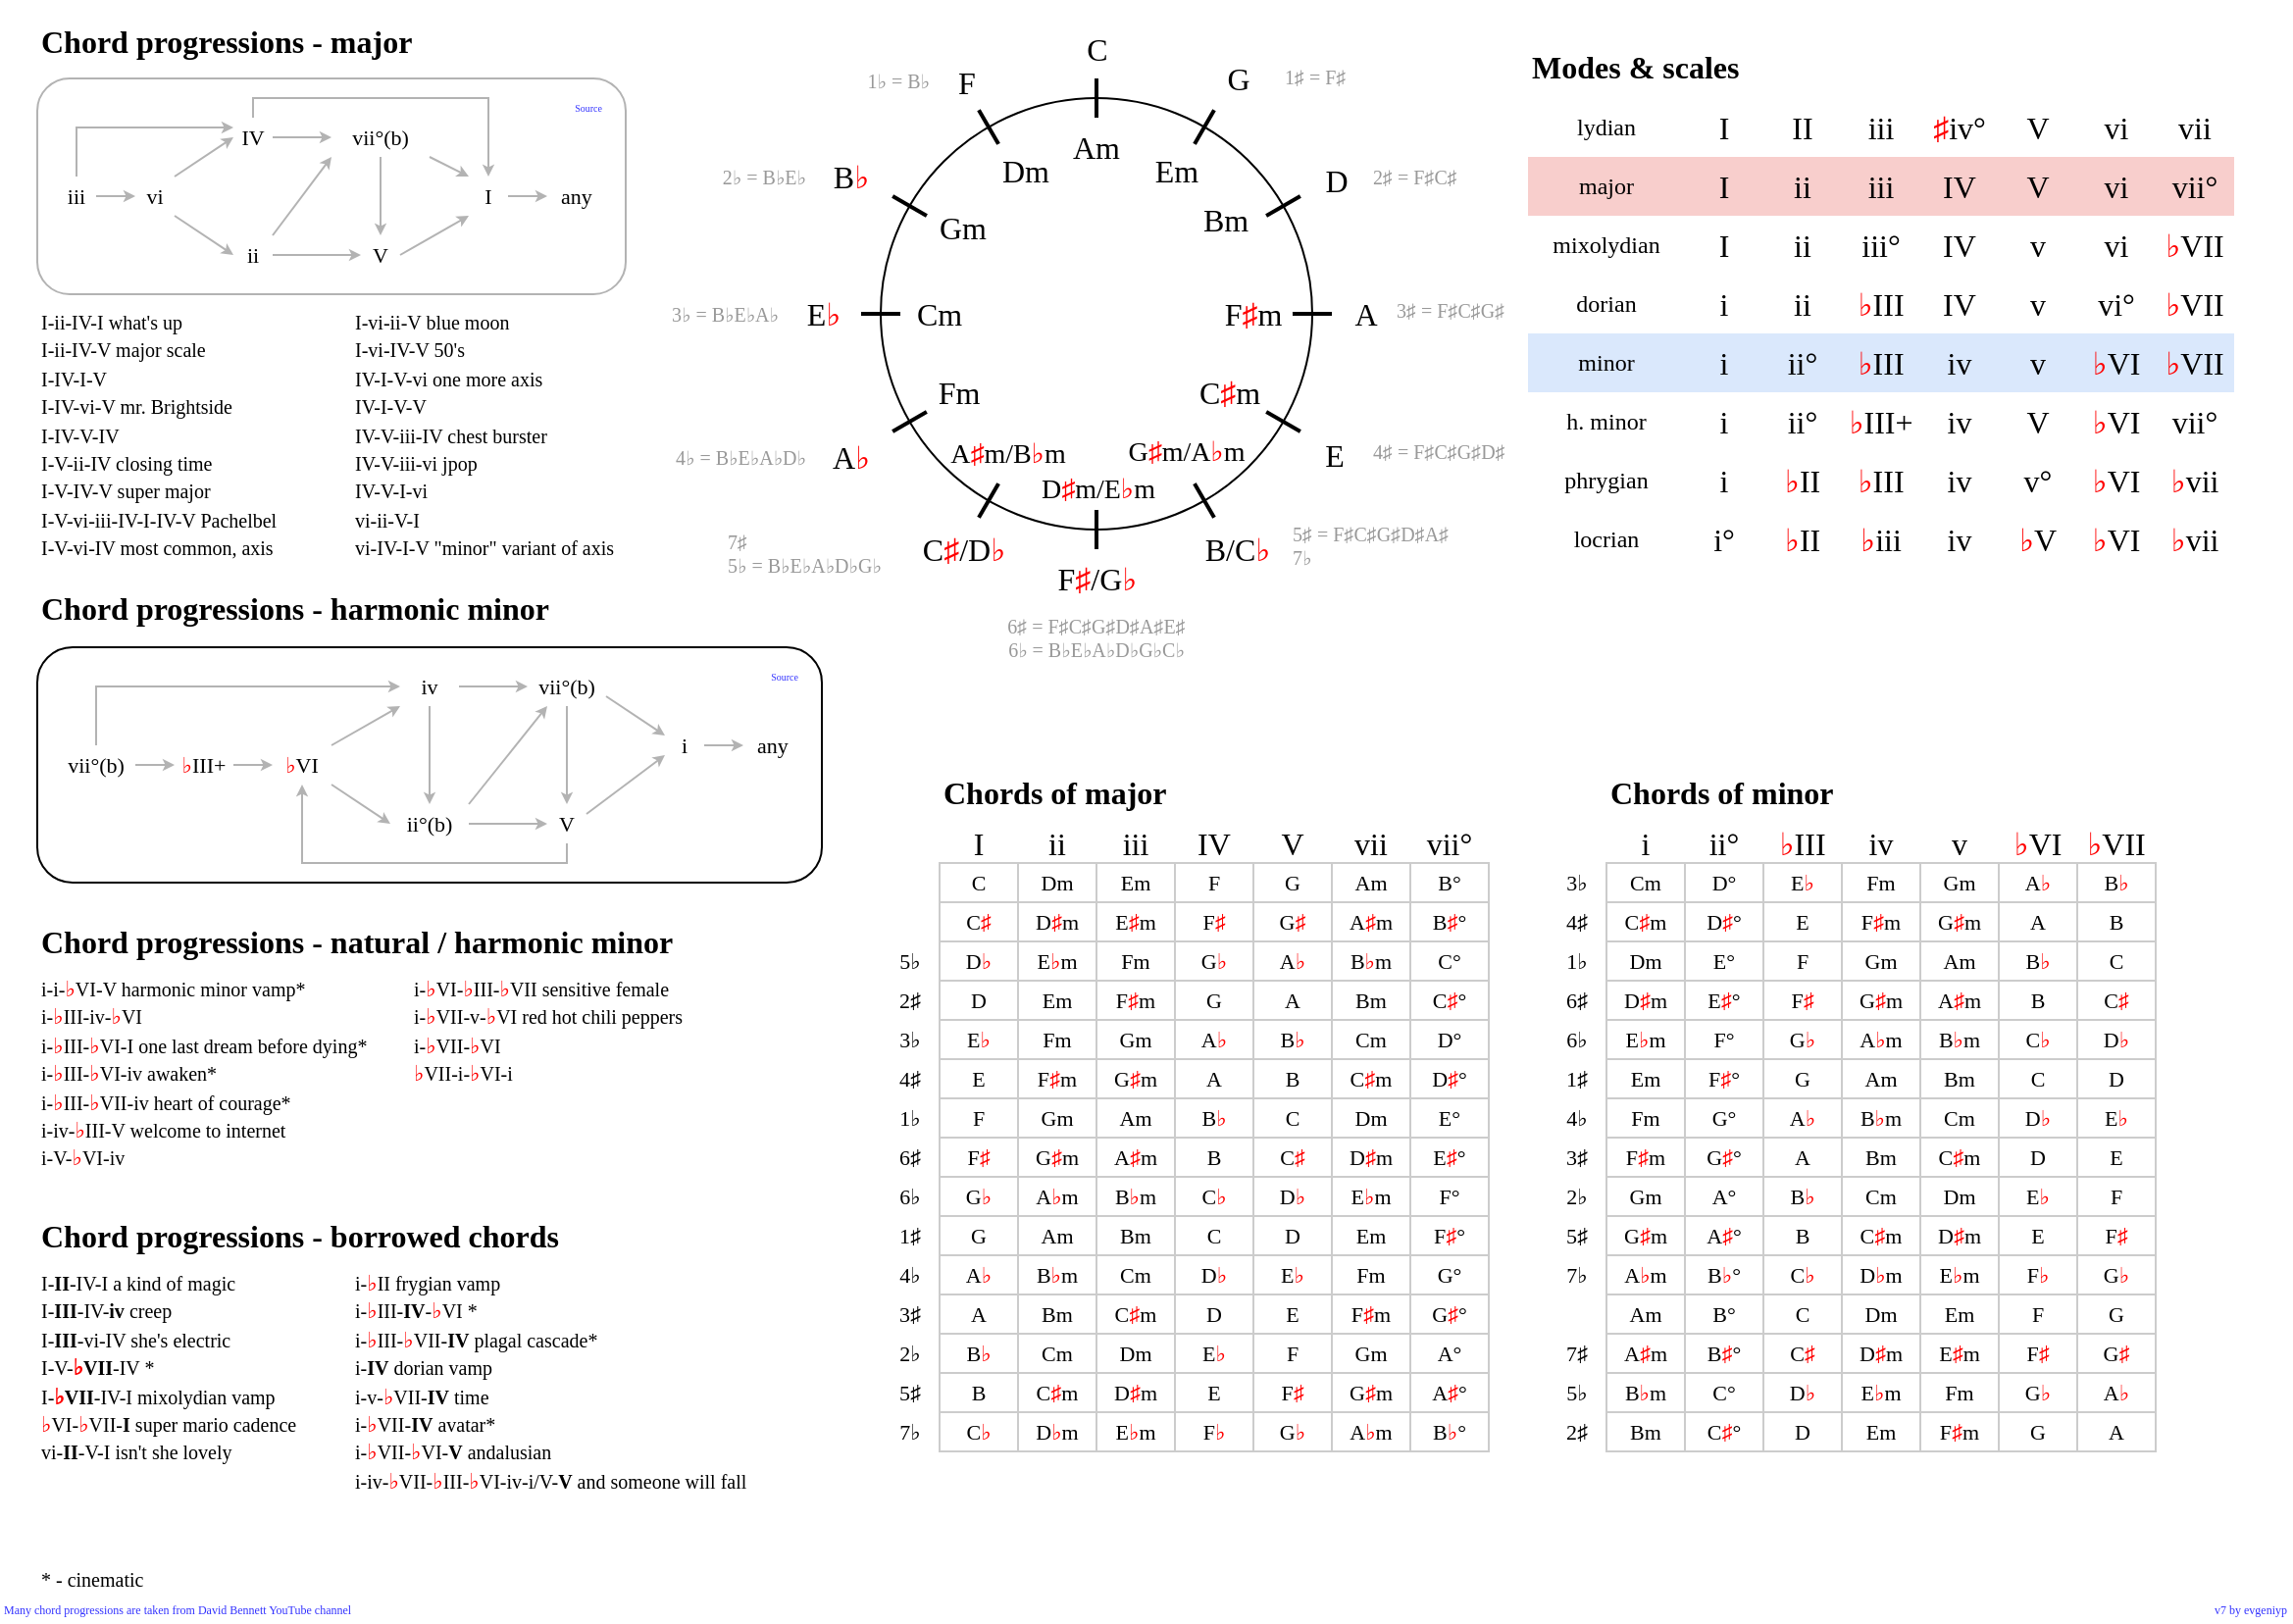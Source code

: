 <mxfile version="26.2.2">
  <diagram name="Page-1" id="mur508m5X_jwCqMRshSt">
    <mxGraphModel dx="1426" dy="862" grid="1" gridSize="10" guides="1" tooltips="1" connect="1" arrows="1" fold="1" page="1" pageScale="1" pageWidth="1169" pageHeight="827" background="#ffffff" math="0" shadow="0">
      <root>
        <mxCell id="0" />
        <mxCell id="1" parent="0" />
        <mxCell id="XOZaosbHyfuNP07MhLth-67" value="" style="rounded=1;whiteSpace=wrap;html=1;" parent="1" vertex="1">
          <mxGeometry x="20" y="330" width="400" height="120" as="geometry" />
        </mxCell>
        <mxCell id="XOZaosbHyfuNP07MhLth-66" value="" style="rounded=1;whiteSpace=wrap;html=1;strokeColor=#B3B3B3;" parent="1" vertex="1">
          <mxGeometry x="20" y="40" width="300" height="110" as="geometry" />
        </mxCell>
        <mxCell id="jHW5QTi4tp8FlqwxSj9M-12" value="&lt;font face=&quot;Georgia&quot;&gt;iii&lt;/font&gt;" style="rounded=1;whiteSpace=wrap;html=1;strokeColor=none;strokeWidth=1;fillColor=none;fontSize=11;" parent="1" vertex="1">
          <mxGeometry x="30" y="90" width="20" height="20" as="geometry" />
        </mxCell>
        <mxCell id="jHW5QTi4tp8FlqwxSj9M-14" value="&lt;font face=&quot;Georgia&quot;&gt;vi&lt;/font&gt;" style="rounded=1;whiteSpace=wrap;html=1;strokeColor=none;strokeWidth=1;fillColor=none;fontSize=11;" parent="1" vertex="1">
          <mxGeometry x="70" y="90" width="20" height="20" as="geometry" />
        </mxCell>
        <mxCell id="jHW5QTi4tp8FlqwxSj9M-35" value="" style="edgeStyle=orthogonalEdgeStyle;rounded=0;orthogonalLoop=1;jettySize=auto;endSize=3;strokeColor=#B3B3B3;align=center;verticalAlign=middle;labelBorderColor=none;textShadow=0;html=1;fontColor=#CCCCCC;" parent="1" source="jHW5QTi4tp8FlqwxSj9M-16" target="jHW5QTi4tp8FlqwxSj9M-30" edge="1">
          <mxGeometry relative="1" as="geometry">
            <Array as="points">
              <mxPoint x="130" y="50" />
              <mxPoint x="250" y="50" />
            </Array>
          </mxGeometry>
        </mxCell>
        <mxCell id="jHW5QTi4tp8FlqwxSj9M-16" value="&lt;font face=&quot;Georgia&quot;&gt;IV&lt;/font&gt;" style="rounded=1;whiteSpace=wrap;html=1;strokeColor=none;strokeWidth=1;fillColor=none;fontSize=11;" parent="1" vertex="1">
          <mxGeometry x="120" y="60" width="20" height="20" as="geometry" />
        </mxCell>
        <mxCell id="jHW5QTi4tp8FlqwxSj9M-17" value="&lt;font face=&quot;Georgia&quot;&gt;ii&lt;/font&gt;" style="rounded=1;whiteSpace=wrap;html=1;strokeColor=none;strokeWidth=1;fillColor=none;fontSize=11;" parent="1" vertex="1">
          <mxGeometry x="120" y="120" width="20" height="20" as="geometry" />
        </mxCell>
        <mxCell id="jHW5QTi4tp8FlqwxSj9M-20" value="" style="endArrow=classic;html=1;rounded=0;exitX=1;exitY=0;exitDx=0;exitDy=0;endSize=3;endFill=1;entryX=0;entryY=0.5;entryDx=0;entryDy=0;strokeWidth=1;startSize=6;strokeColor=#B3B3B3;fontColor=#CCCCCC;" parent="1" source="jHW5QTi4tp8FlqwxSj9M-14" target="jHW5QTi4tp8FlqwxSj9M-16" edge="1">
          <mxGeometry width="50" height="50" relative="1" as="geometry">
            <mxPoint x="110" y="160" as="sourcePoint" />
            <mxPoint x="120" y="60" as="targetPoint" />
          </mxGeometry>
        </mxCell>
        <mxCell id="jHW5QTi4tp8FlqwxSj9M-21" value="" style="endArrow=classic;html=1;rounded=0;exitX=1;exitY=0.5;exitDx=0;exitDy=0;entryX=0;entryY=0.5;entryDx=0;entryDy=0;endSize=3;endFill=1;strokeWidth=1;startSize=6;strokeColor=#B3B3B3;fontColor=#CCCCCC;" parent="1" source="jHW5QTi4tp8FlqwxSj9M-12" target="jHW5QTi4tp8FlqwxSj9M-14" edge="1">
          <mxGeometry width="50" height="50" relative="1" as="geometry">
            <mxPoint x="120" y="100" as="sourcePoint" />
            <mxPoint x="150" y="80" as="targetPoint" />
          </mxGeometry>
        </mxCell>
        <mxCell id="jHW5QTi4tp8FlqwxSj9M-22" value="" style="endArrow=classic;html=1;rounded=0;exitX=1;exitY=1;exitDx=0;exitDy=0;entryX=0;entryY=0.5;entryDx=0;entryDy=0;endSize=3;endFill=1;strokeWidth=1;startSize=6;strokeColor=#B3B3B3;fontColor=#CCCCCC;" parent="1" source="jHW5QTi4tp8FlqwxSj9M-14" target="jHW5QTi4tp8FlqwxSj9M-17" edge="1">
          <mxGeometry width="50" height="50" relative="1" as="geometry">
            <mxPoint x="110" y="100" as="sourcePoint" />
            <mxPoint x="140" y="80" as="targetPoint" />
          </mxGeometry>
        </mxCell>
        <mxCell id="jHW5QTi4tp8FlqwxSj9M-23" value="&lt;font face=&quot;Georgia&quot;&gt;vii°(b)&lt;/font&gt;" style="rounded=1;whiteSpace=wrap;html=1;strokeColor=none;strokeWidth=1;fillColor=none;fontSize=11;" parent="1" vertex="1">
          <mxGeometry x="170" y="60" width="50" height="20" as="geometry" />
        </mxCell>
        <mxCell id="jHW5QTi4tp8FlqwxSj9M-24" value="&lt;font face=&quot;Georgia&quot;&gt;&lt;b&gt;Chord progressions - major&lt;/b&gt;&lt;/font&gt;" style="rounded=1;whiteSpace=wrap;html=1;strokeColor=none;strokeWidth=1;fillColor=none;align=left;fontSize=16;verticalAlign=bottom;" parent="1" vertex="1">
          <mxGeometry x="20" width="280" height="33" as="geometry" />
        </mxCell>
        <mxCell id="jHW5QTi4tp8FlqwxSj9M-25" value="&lt;font face=&quot;Georgia&quot;&gt;V&lt;/font&gt;" style="rounded=1;whiteSpace=wrap;html=1;strokeColor=none;strokeWidth=1;fillColor=none;fontSize=11;" parent="1" vertex="1">
          <mxGeometry x="185" y="120" width="20" height="20" as="geometry" />
        </mxCell>
        <mxCell id="jHW5QTi4tp8FlqwxSj9M-26" value="" style="endArrow=classic;html=1;rounded=0;exitX=1;exitY=0;exitDx=0;exitDy=0;entryX=0;entryY=1;entryDx=0;entryDy=0;endSize=3;endFill=1;strokeWidth=1;startSize=6;strokeColor=#B3B3B3;fontColor=#CCCCCC;" parent="1" source="jHW5QTi4tp8FlqwxSj9M-17" target="jHW5QTi4tp8FlqwxSj9M-23" edge="1">
          <mxGeometry width="50" height="50" relative="1" as="geometry">
            <mxPoint x="100" y="120" as="sourcePoint" />
            <mxPoint x="130" y="140" as="targetPoint" />
          </mxGeometry>
        </mxCell>
        <mxCell id="jHW5QTi4tp8FlqwxSj9M-27" value="" style="endArrow=classic;html=1;rounded=0;exitX=1;exitY=0.5;exitDx=0;exitDy=0;entryX=0;entryY=0.5;entryDx=0;entryDy=0;endSize=3;endFill=1;strokeWidth=1;startSize=6;strokeColor=#B3B3B3;fontColor=#CCCCCC;" parent="1" source="jHW5QTi4tp8FlqwxSj9M-16" target="jHW5QTi4tp8FlqwxSj9M-23" edge="1">
          <mxGeometry width="50" height="50" relative="1" as="geometry">
            <mxPoint x="150" y="130" as="sourcePoint" />
            <mxPoint x="180" y="90" as="targetPoint" />
          </mxGeometry>
        </mxCell>
        <mxCell id="jHW5QTi4tp8FlqwxSj9M-28" value="" style="endArrow=classic;html=1;rounded=0;exitX=1;exitY=0.5;exitDx=0;exitDy=0;entryX=0;entryY=0.5;entryDx=0;entryDy=0;endSize=3;endFill=1;strokeWidth=1;startSize=6;strokeColor=#B3B3B3;fontColor=#CCCCCC;" parent="1" source="jHW5QTi4tp8FlqwxSj9M-17" target="jHW5QTi4tp8FlqwxSj9M-25" edge="1">
          <mxGeometry width="50" height="50" relative="1" as="geometry">
            <mxPoint x="150" y="130" as="sourcePoint" />
            <mxPoint x="180" y="90" as="targetPoint" />
          </mxGeometry>
        </mxCell>
        <mxCell id="jHW5QTi4tp8FlqwxSj9M-29" value="" style="endArrow=classic;html=1;rounded=0;exitX=0.5;exitY=1;exitDx=0;exitDy=0;entryX=0.5;entryY=0;entryDx=0;entryDy=0;endSize=3;endFill=1;strokeWidth=1;startSize=6;strokeColor=#B3B3B3;fontColor=#CCCCCC;" parent="1" source="jHW5QTi4tp8FlqwxSj9M-23" target="jHW5QTi4tp8FlqwxSj9M-25" edge="1">
          <mxGeometry width="50" height="50" relative="1" as="geometry">
            <mxPoint x="150" y="130" as="sourcePoint" />
            <mxPoint x="180" y="90" as="targetPoint" />
          </mxGeometry>
        </mxCell>
        <mxCell id="jHW5QTi4tp8FlqwxSj9M-30" value="&lt;font face=&quot;Georgia&quot;&gt;I&lt;/font&gt;" style="rounded=1;whiteSpace=wrap;html=1;strokeColor=none;strokeWidth=1;fillColor=none;fontSize=11;" parent="1" vertex="1">
          <mxGeometry x="240" y="90" width="20" height="20" as="geometry" />
        </mxCell>
        <mxCell id="jHW5QTi4tp8FlqwxSj9M-31" value="" style="endArrow=classic;html=1;rounded=0;exitX=1;exitY=0.5;exitDx=0;exitDy=0;entryX=0;entryY=1;entryDx=0;entryDy=0;endSize=3;endFill=1;strokeWidth=1;startSize=6;strokeColor=#B3B3B3;fontColor=#CCCCCC;" parent="1" source="jHW5QTi4tp8FlqwxSj9M-25" target="jHW5QTi4tp8FlqwxSj9M-30" edge="1">
          <mxGeometry width="50" height="50" relative="1" as="geometry">
            <mxPoint x="150" y="140" as="sourcePoint" />
            <mxPoint x="195" y="140" as="targetPoint" />
          </mxGeometry>
        </mxCell>
        <mxCell id="jHW5QTi4tp8FlqwxSj9M-32" value="" style="endArrow=classic;html=1;rounded=0;exitX=1;exitY=1;exitDx=0;exitDy=0;entryX=0;entryY=0;entryDx=0;entryDy=0;endSize=3;endFill=1;strokeWidth=1;startSize=6;strokeColor=#B3B3B3;fontColor=#CCCCCC;" parent="1" source="jHW5QTi4tp8FlqwxSj9M-23" target="jHW5QTi4tp8FlqwxSj9M-30" edge="1">
          <mxGeometry width="50" height="50" relative="1" as="geometry">
            <mxPoint x="215" y="140" as="sourcePoint" />
            <mxPoint x="250" y="120" as="targetPoint" />
          </mxGeometry>
        </mxCell>
        <mxCell id="jHW5QTi4tp8FlqwxSj9M-33" value="&lt;font face=&quot;Georgia&quot;&gt;any&lt;/font&gt;" style="rounded=1;whiteSpace=wrap;html=1;strokeColor=none;strokeWidth=1;fillColor=none;fontSize=11;" parent="1" vertex="1">
          <mxGeometry x="280" y="90" width="30" height="20" as="geometry" />
        </mxCell>
        <mxCell id="jHW5QTi4tp8FlqwxSj9M-34" value="" style="endArrow=classic;html=1;rounded=0;exitX=1;exitY=0.5;exitDx=0;exitDy=0;entryX=0;entryY=0.5;entryDx=0;entryDy=0;endSize=3;endFill=1;strokeWidth=1;startSize=6;strokeColor=#B3B3B3;fontColor=#CCCCCC;" parent="1" source="jHW5QTi4tp8FlqwxSj9M-30" target="jHW5QTi4tp8FlqwxSj9M-33" edge="1">
          <mxGeometry width="50" height="50" relative="1" as="geometry">
            <mxPoint x="230" y="90" as="sourcePoint" />
            <mxPoint x="250" y="100" as="targetPoint" />
          </mxGeometry>
        </mxCell>
        <mxCell id="jHW5QTi4tp8FlqwxSj9M-36" value="&lt;font face=&quot;Georgia&quot;&gt;&lt;b&gt;Chord progressions - harmonic minor&lt;/b&gt;&lt;/font&gt;" style="rounded=1;whiteSpace=wrap;html=1;strokeColor=none;strokeWidth=1;fillColor=none;align=left;fontSize=16;" parent="1" vertex="1">
          <mxGeometry x="20" y="300" width="400" height="20" as="geometry" />
        </mxCell>
        <mxCell id="jHW5QTi4tp8FlqwxSj9M-37" value="&lt;font face=&quot;Georgia&quot;&gt;i&lt;/font&gt;" style="rounded=1;whiteSpace=wrap;html=1;strokeColor=none;strokeWidth=1;fillColor=none;fontSize=11;" parent="1" vertex="1">
          <mxGeometry x="340" y="370" width="20" height="20" as="geometry" />
        </mxCell>
        <mxCell id="jHW5QTi4tp8FlqwxSj9M-38" value="&lt;font face=&quot;Georgia&quot;&gt;ii&lt;/font&gt;&lt;span style=&quot;font-family: Georgia; caret-color: rgba(0, 0, 0, 0);&quot;&gt;°(b)&lt;/span&gt;" style="rounded=1;whiteSpace=wrap;html=1;strokeColor=none;strokeWidth=1;fillColor=none;fontSize=11;" parent="1" vertex="1">
          <mxGeometry x="200" y="410" width="40" height="20" as="geometry" />
        </mxCell>
        <mxCell id="jHW5QTi4tp8FlqwxSj9M-39" value="&lt;font face=&quot;Georgia&quot;&gt;&lt;font style=&quot;color: rgb(255, 0, 0);&quot;&gt;♭&lt;/font&gt;III+&lt;/font&gt;" style="rounded=1;whiteSpace=wrap;html=1;strokeColor=none;strokeWidth=1;fillColor=none;fontSize=11;" parent="1" vertex="1">
          <mxGeometry x="90" y="380" width="30" height="20" as="geometry" />
        </mxCell>
        <mxCell id="jHW5QTi4tp8FlqwxSj9M-41" value="&lt;font face=&quot;Georgia&quot;&gt;iv&lt;/font&gt;" style="rounded=1;whiteSpace=wrap;html=1;strokeColor=none;strokeWidth=1;fillColor=none;fontSize=11;" parent="1" vertex="1">
          <mxGeometry x="205" y="340" width="30" height="20" as="geometry" />
        </mxCell>
        <mxCell id="jHW5QTi4tp8FlqwxSj9M-42" value="&lt;font face=&quot;Georgia&quot;&gt;V&lt;/font&gt;" style="rounded=1;whiteSpace=wrap;html=1;strokeColor=none;strokeWidth=1;fillColor=none;fontSize=11;" parent="1" vertex="1">
          <mxGeometry x="280" y="410" width="20" height="20" as="geometry" />
        </mxCell>
        <mxCell id="jHW5QTi4tp8FlqwxSj9M-43" value="&lt;font face=&quot;Georgia&quot;&gt;&lt;font style=&quot;color: rgb(255, 0, 0);&quot;&gt;♭&lt;/font&gt;VI&lt;/font&gt;" style="rounded=1;whiteSpace=wrap;html=1;strokeColor=none;strokeWidth=1;fillColor=none;fontSize=11;" parent="1" vertex="1">
          <mxGeometry x="140" y="380" width="30" height="20" as="geometry" />
        </mxCell>
        <mxCell id="jHW5QTi4tp8FlqwxSj9M-47" value="" style="edgeStyle=orthogonalEdgeStyle;rounded=0;orthogonalLoop=1;jettySize=auto;html=1;entryX=0;entryY=0.5;entryDx=0;entryDy=0;endSize=3;fontColor=#000000;strokeColor=#B3B3B3;" parent="1" source="jHW5QTi4tp8FlqwxSj9M-45" target="jHW5QTi4tp8FlqwxSj9M-41" edge="1">
          <mxGeometry relative="1" as="geometry">
            <Array as="points">
              <mxPoint x="50" y="350" />
            </Array>
          </mxGeometry>
        </mxCell>
        <mxCell id="jHW5QTi4tp8FlqwxSj9M-45" value="&lt;font face=&quot;Georgia&quot;&gt;vii°(b)&lt;/font&gt;" style="rounded=1;whiteSpace=wrap;html=1;strokeColor=none;strokeWidth=1;fillColor=none;fontSize=11;" parent="1" vertex="1">
          <mxGeometry x="30" y="380" width="40" height="20" as="geometry" />
        </mxCell>
        <mxCell id="jHW5QTi4tp8FlqwxSj9M-46" value="&lt;font face=&quot;Georgia&quot;&gt;vii°(b)&lt;/font&gt;" style="rounded=1;whiteSpace=wrap;html=1;strokeColor=none;strokeWidth=1;fillColor=none;fontSize=11;" parent="1" vertex="1">
          <mxGeometry x="270" y="340" width="40" height="20" as="geometry" />
        </mxCell>
        <mxCell id="jHW5QTi4tp8FlqwxSj9M-48" value="" style="endArrow=classic;html=1;rounded=0;exitX=1;exitY=0.5;exitDx=0;exitDy=0;entryX=0;entryY=0.5;entryDx=0;entryDy=0;endSize=3;endFill=1;strokeWidth=1;startSize=6;strokeColor=#B3B3B3;fontColor=#CCCCCC;" parent="1" source="jHW5QTi4tp8FlqwxSj9M-39" target="jHW5QTi4tp8FlqwxSj9M-43" edge="1">
          <mxGeometry width="50" height="50" relative="1" as="geometry">
            <mxPoint x="115" y="470" as="sourcePoint" />
            <mxPoint x="145" y="430" as="targetPoint" />
          </mxGeometry>
        </mxCell>
        <mxCell id="jHW5QTi4tp8FlqwxSj9M-49" value="" style="endArrow=classic;html=1;rounded=0;exitX=1;exitY=0.5;exitDx=0;exitDy=0;entryX=0;entryY=0.5;entryDx=0;entryDy=0;endSize=3;endFill=1;strokeWidth=1;startSize=6;strokeColor=#B3B3B3;fontColor=#CCCCCC;" parent="1" source="jHW5QTi4tp8FlqwxSj9M-45" target="jHW5QTi4tp8FlqwxSj9M-39" edge="1">
          <mxGeometry width="50" height="50" relative="1" as="geometry">
            <mxPoint x="80" y="440" as="sourcePoint" />
            <mxPoint x="110" y="440" as="targetPoint" />
          </mxGeometry>
        </mxCell>
        <mxCell id="jHW5QTi4tp8FlqwxSj9M-50" value="" style="endArrow=classic;html=1;rounded=0;exitX=1;exitY=1;exitDx=0;exitDy=0;entryX=0;entryY=0.5;entryDx=0;entryDy=0;endSize=3;endFill=1;strokeWidth=1;startSize=6;strokeColor=#B3B3B3;fontColor=#CCCCCC;" parent="1" source="jHW5QTi4tp8FlqwxSj9M-43" target="jHW5QTi4tp8FlqwxSj9M-38" edge="1">
          <mxGeometry width="50" height="50" relative="1" as="geometry">
            <mxPoint x="130" y="400" as="sourcePoint" />
            <mxPoint x="150" y="400" as="targetPoint" />
          </mxGeometry>
        </mxCell>
        <mxCell id="jHW5QTi4tp8FlqwxSj9M-51" value="" style="endArrow=classic;html=1;rounded=0;exitX=1;exitY=0;exitDx=0;exitDy=0;entryX=0;entryY=1;entryDx=0;entryDy=0;endSize=3;endFill=1;strokeWidth=1;startSize=6;strokeColor=#B3B3B3;fontColor=#CCCCCC;" parent="1" source="jHW5QTi4tp8FlqwxSj9M-43" target="jHW5QTi4tp8FlqwxSj9M-41" edge="1">
          <mxGeometry width="50" height="50" relative="1" as="geometry">
            <mxPoint x="180" y="410" as="sourcePoint" />
            <mxPoint x="203" y="420" as="targetPoint" />
          </mxGeometry>
        </mxCell>
        <mxCell id="jHW5QTi4tp8FlqwxSj9M-52" value="" style="endArrow=classic;html=1;rounded=0;exitX=1;exitY=0.5;exitDx=0;exitDy=0;entryX=0;entryY=0.5;entryDx=0;entryDy=0;endSize=3;endFill=1;strokeWidth=1;startSize=6;strokeColor=#B3B3B3;fontColor=#CCCCCC;" parent="1" source="jHW5QTi4tp8FlqwxSj9M-41" target="jHW5QTi4tp8FlqwxSj9M-46" edge="1">
          <mxGeometry width="50" height="50" relative="1" as="geometry">
            <mxPoint x="180" y="390" as="sourcePoint" />
            <mxPoint x="210" y="370" as="targetPoint" />
          </mxGeometry>
        </mxCell>
        <mxCell id="jHW5QTi4tp8FlqwxSj9M-53" value="" style="endArrow=classic;html=1;rounded=0;exitX=1;exitY=0.5;exitDx=0;exitDy=0;entryX=0;entryY=0.5;entryDx=0;entryDy=0;endSize=3;endFill=1;strokeWidth=1;startSize=6;strokeColor=#B3B3B3;fontColor=#CCCCCC;" parent="1" source="jHW5QTi4tp8FlqwxSj9M-38" target="jHW5QTi4tp8FlqwxSj9M-42" edge="1">
          <mxGeometry width="50" height="50" relative="1" as="geometry">
            <mxPoint x="180" y="390" as="sourcePoint" />
            <mxPoint x="210" y="370" as="targetPoint" />
          </mxGeometry>
        </mxCell>
        <mxCell id="jHW5QTi4tp8FlqwxSj9M-54" value="" style="endArrow=classic;html=1;rounded=0;exitX=1;exitY=0;exitDx=0;exitDy=0;entryX=0.25;entryY=1;entryDx=0;entryDy=0;endSize=3;endFill=1;strokeWidth=1;startSize=6;strokeColor=#B3B3B3;fontColor=#CCCCCC;" parent="1" source="jHW5QTi4tp8FlqwxSj9M-38" target="jHW5QTi4tp8FlqwxSj9M-46" edge="1">
          <mxGeometry width="50" height="50" relative="1" as="geometry">
            <mxPoint x="250" y="430" as="sourcePoint" />
            <mxPoint x="280" y="430" as="targetPoint" />
          </mxGeometry>
        </mxCell>
        <mxCell id="jHW5QTi4tp8FlqwxSj9M-55" value="" style="endArrow=classic;html=1;rounded=0;exitX=0.5;exitY=1;exitDx=0;exitDy=0;entryX=0.5;entryY=0;entryDx=0;entryDy=0;endSize=3;endFill=1;strokeWidth=1;startSize=6;strokeColor=#B3B3B3;fontColor=#CCCCCC;" parent="1" source="jHW5QTi4tp8FlqwxSj9M-41" target="jHW5QTi4tp8FlqwxSj9M-38" edge="1">
          <mxGeometry width="50" height="50" relative="1" as="geometry">
            <mxPoint x="180" y="390" as="sourcePoint" />
            <mxPoint x="210" y="370" as="targetPoint" />
          </mxGeometry>
        </mxCell>
        <mxCell id="jHW5QTi4tp8FlqwxSj9M-56" value="" style="endArrow=classic;html=1;rounded=0;exitX=0.5;exitY=1;exitDx=0;exitDy=0;entryX=0.5;entryY=0;entryDx=0;entryDy=0;endSize=3;endFill=1;strokeWidth=1;startSize=6;strokeColor=#B3B3B3;fontColor=#CCCCCC;" parent="1" source="jHW5QTi4tp8FlqwxSj9M-46" target="jHW5QTi4tp8FlqwxSj9M-42" edge="1">
          <mxGeometry width="50" height="50" relative="1" as="geometry">
            <mxPoint x="230" y="370" as="sourcePoint" />
            <mxPoint x="230" y="420" as="targetPoint" />
          </mxGeometry>
        </mxCell>
        <mxCell id="jHW5QTi4tp8FlqwxSj9M-58" value="" style="endArrow=classic;html=1;rounded=0;exitX=1;exitY=0.75;exitDx=0;exitDy=0;entryX=0;entryY=0.25;entryDx=0;entryDy=0;endSize=3;endFill=1;strokeWidth=1;startSize=6;strokeColor=#B3B3B3;fontColor=#CCCCCC;" parent="1" source="jHW5QTi4tp8FlqwxSj9M-46" target="jHW5QTi4tp8FlqwxSj9M-37" edge="1">
          <mxGeometry width="50" height="50" relative="1" as="geometry">
            <mxPoint x="300" y="370" as="sourcePoint" />
            <mxPoint x="340" y="375" as="targetPoint" />
          </mxGeometry>
        </mxCell>
        <mxCell id="jHW5QTi4tp8FlqwxSj9M-59" value="" style="endArrow=classic;html=1;rounded=0;exitX=1;exitY=0.25;exitDx=0;exitDy=0;endSize=3;endFill=1;strokeWidth=1;startSize=6;strokeColor=#B3B3B3;fontColor=#CCCCCC;entryX=0;entryY=0.75;entryDx=0;entryDy=0;" parent="1" source="jHW5QTi4tp8FlqwxSj9M-42" target="jHW5QTi4tp8FlqwxSj9M-37" edge="1">
          <mxGeometry width="50" height="50" relative="1" as="geometry">
            <mxPoint x="250" y="430" as="sourcePoint" />
            <mxPoint x="330" y="400" as="targetPoint" />
          </mxGeometry>
        </mxCell>
        <mxCell id="jHW5QTi4tp8FlqwxSj9M-62" value="" style="endArrow=classic;html=1;rounded=0;exitX=0.5;exitY=1;exitDx=0;exitDy=0;endSize=3;endFill=1;strokeWidth=1;startSize=6;strokeColor=#B3B3B3;fontColor=#CCCCCC;entryX=0.5;entryY=1;entryDx=0;entryDy=0;" parent="1" source="jHW5QTi4tp8FlqwxSj9M-42" target="jHW5QTi4tp8FlqwxSj9M-43" edge="1">
          <mxGeometry width="50" height="50" relative="1" as="geometry">
            <mxPoint x="250" y="430" as="sourcePoint" />
            <mxPoint x="150" y="460" as="targetPoint" />
            <Array as="points">
              <mxPoint x="290" y="440" />
              <mxPoint x="155" y="440" />
            </Array>
          </mxGeometry>
        </mxCell>
        <mxCell id="VI7gGtG0Ybjiox6EfNQp-1" value="&lt;div&gt;&lt;div&gt;&lt;span style=&quot;font-family: Georgia; font-size: 10px;&quot;&gt;I-ii-IV-I what&#39;s up&lt;/span&gt;&lt;font style=&quot;font-size: 10px;&quot; face=&quot;Georgia&quot;&gt;&lt;/font&gt;&lt;/div&gt;&lt;div&gt;&lt;font style=&quot;font-size: 10px;&quot; face=&quot;Georgia&quot;&gt;I-ii-IV-V major scale&lt;/font&gt;&lt;/div&gt;&lt;/div&gt;&lt;div&gt;&lt;span style=&quot;font-size: 10px; font-family: Georgia; background-color: transparent; color: light-dark(rgb(0, 0, 0), rgb(255, 255, 255));&quot;&gt;I-IV-I-V&lt;/span&gt;&lt;/div&gt;&lt;div&gt;&lt;font style=&quot;font-size: 10px;&quot; face=&quot;Georgia&quot;&gt;I-IV-vi-V mr. Brightside&lt;/font&gt;&lt;div&gt;&lt;span style=&quot;font-family: Georgia; font-size: 10px; background-color: transparent; color: light-dark(rgb(0, 0, 0), rgb(255, 255, 255));&quot;&gt;I-IV-V-IV&lt;/span&gt;&lt;/div&gt;&lt;/div&gt;&lt;div&gt;&lt;span style=&quot;font-family: Georgia; caret-color: rgba(0, 0, 0, 0); background-color: transparent; color: rgb(255, 0, 0); font-size: 11px; text-align: center;&quot;&gt;&lt;span style=&quot;background-color: transparent; caret-color: rgba(0, 0, 0, 0); color: rgb(255, 0, 0);&quot;&gt;&lt;span style=&quot;font-size: 10px; background-color: transparent; color: light-dark(rgb(0, 0, 0), rgb(255, 255, 255)); text-align: left; caret-color: rgba(0, 0, 0, 0);&quot;&gt;I-V&lt;/span&gt;&lt;/span&gt;&lt;font style=&quot;background-color: transparent; color: light-dark(rgb(0, 0, 0), rgb(255, 255, 255)); font-size: 12px; text-align: left; caret-color: rgba(0, 0, 0, 0);&quot; face=&quot;Georgia&quot;&gt;&lt;span style=&quot;font-size: 10px;&quot;&gt;-ii&lt;/span&gt;&lt;/font&gt;&lt;/span&gt;&lt;font style=&quot;font-family: Georgia; caret-color: rgba(0, 0, 0, 0); background-color: transparent; color: light-dark(rgb(0, 0, 0), rgb(255, 255, 255));&quot; face=&quot;Georgia&quot;&gt;&lt;span style=&quot;font-size: 10px;&quot;&gt;-IV closing time&lt;/span&gt;&lt;/font&gt;&lt;/div&gt;&lt;div&gt;&lt;span style=&quot;font-family: Georgia; font-size: 10px; caret-color: rgba(0, 0, 0, 0); background-color: transparent; color: light-dark(rgb(0, 0, 0), rgb(255, 255, 255));&quot;&gt;I-V-IV-V super major&lt;/span&gt;&lt;/div&gt;&lt;div&gt;&lt;span style=&quot;font-family: Georgia; font-size: 10px;&quot;&gt;I-V-vi-iii-IV-I-IV-V Pachelbel&lt;/span&gt;&lt;span style=&quot;font-family: Georgia; font-size: 10px; background-color: transparent; color: light-dark(rgb(0, 0, 0), rgb(255, 255, 255));&quot;&gt;&lt;/span&gt;&lt;/div&gt;&lt;div&gt;&lt;span style=&quot;font-size: 10px; font-family: Georgia; background-color: transparent; color: light-dark(rgb(0, 0, 0), rgb(255, 255, 255));&quot;&gt;I-V-vi-IV most common, axis&lt;/span&gt;&lt;/div&gt;&lt;div&gt;&lt;div&gt;&lt;br&gt;&lt;/div&gt;&lt;/div&gt;" style="rounded=1;whiteSpace=wrap;html=1;strokeColor=none;strokeWidth=1;fillColor=none;align=left;verticalAlign=top;" parent="1" vertex="1">
          <mxGeometry x="20" y="150" width="160" height="150" as="geometry" />
        </mxCell>
        <mxCell id="VI7gGtG0Ybjiox6EfNQp-2" value="&lt;div style=&quot;caret-color: rgba(0, 0, 0, 0);&quot;&gt;&lt;font style=&quot;caret-color: rgba(0, 0, 0, 0); background-color: transparent; color: light-dark(rgb(0, 0, 0), rgb(255, 255, 255)); font-family: Georgia;&quot; face=&quot;Georgia&quot;&gt;&lt;font style=&quot;caret-color: rgba(0, 0, 0, 0); color: light-dark(rgb(0, 0, 0), rgb(255, 255, 255)); background-color: transparent;&quot; face=&quot;Georgia&quot;&gt;&lt;font style=&quot;caret-color: rgba(0, 0, 0, 0);&quot; face=&quot;Georgia&quot;&gt;&lt;font style=&quot;caret-color: rgba(0, 0, 0, 0);&quot; face=&quot;Georgia&quot;&gt;&lt;font style=&quot;background-color: transparent; color: light-dark(rgb(0, 0, 0), rgb(255, 255, 255)); caret-color: rgba(0, 0, 0, 0);&quot; face=&quot;Georgia&quot;&gt;&lt;font style=&quot;background-color: transparent; color: light-dark(rgb(0, 0, 0), rgb(255, 255, 255)); caret-color: rgba(0, 0, 0, 0);&quot; face=&quot;Georgia&quot;&gt;&lt;font style=&quot;caret-color: rgba(0, 0, 0, 0);&quot; face=&quot;Georgia&quot;&gt;&lt;span style=&quot;font-size: 10px;&quot;&gt;i-&lt;/span&gt;&lt;/font&gt;&lt;font style=&quot;caret-color: rgba(0, 0, 0, 0);&quot; face=&quot;Georgia&quot;&gt;&lt;span style=&quot;font-size: 10px;&quot;&gt;i-&lt;/span&gt;&lt;/font&gt;&lt;span style=&quot;color: rgb(255, 0, 0); font-size: 11px; text-align: center; caret-color: rgba(0, 0, 0, 0);&quot;&gt;♭&lt;/span&gt;&lt;font style=&quot;caret-color: rgba(0, 0, 0, 0);&quot; face=&quot;Georgia&quot;&gt;&lt;span style=&quot;font-size: 10px;&quot;&gt;VI-&lt;/span&gt;&lt;/font&gt;&lt;/font&gt;&lt;font style=&quot;background-color: transparent; color: light-dark(rgb(0, 0, 0), rgb(255, 255, 255)); caret-color: rgba(0, 0, 0, 0);&quot; face=&quot;Georgia&quot;&gt;&lt;span style=&quot;font-size: 10px;&quot;&gt;V harmonic minor vamp*&lt;/span&gt;&lt;/font&gt;&lt;/font&gt;&lt;/font&gt;&lt;/font&gt;&lt;/font&gt;&lt;/font&gt;&lt;/div&gt;&lt;div style=&quot;caret-color: rgba(0, 0, 0, 0);&quot;&gt;&lt;font style=&quot;caret-color: rgba(0, 0, 0, 0); background-color: transparent; color: light-dark(rgb(0, 0, 0), rgb(255, 255, 255)); font-family: Georgia;&quot; face=&quot;Georgia&quot;&gt;&lt;font style=&quot;caret-color: rgba(0, 0, 0, 0); color: light-dark(rgb(0, 0, 0), rgb(255, 255, 255)); background-color: transparent;&quot; face=&quot;Georgia&quot;&gt;&lt;font style=&quot;caret-color: rgba(0, 0, 0, 0);&quot; face=&quot;Georgia&quot;&gt;&lt;font style=&quot;caret-color: rgba(0, 0, 0, 0);&quot; face=&quot;Georgia&quot;&gt;&lt;font style=&quot;background-color: transparent; color: light-dark(rgb(0, 0, 0), rgb(255, 255, 255)); caret-color: rgba(0, 0, 0, 0);&quot; face=&quot;Georgia&quot;&gt;&lt;span style=&quot;font-size: 10px;&quot;&gt;i-&lt;/span&gt;&lt;/font&gt;&lt;span style=&quot;background-color: transparent; color: rgb(255, 0, 0); font-size: 11px; text-align: center; caret-color: rgba(0, 0, 0, 0);&quot;&gt;♭&lt;/span&gt;&lt;span style=&quot;background-color: transparent; color: light-dark(rgb(0, 0, 0), rgb(255, 255, 255)); font-size: 10px; caret-color: rgba(0, 0, 0, 0);&quot;&gt;III-iv-&lt;/span&gt;&lt;span style=&quot;background-color: transparent; color: rgb(255, 0, 0); font-size: 11px; text-align: center; caret-color: rgba(0, 0, 0, 0);&quot;&gt;♭&lt;/span&gt;&lt;span style=&quot;background-color: transparent; color: light-dark(rgb(0, 0, 0), rgb(255, 255, 255)); font-size: 10px; caret-color: rgba(0, 0, 0, 0);&quot;&gt;VI&amp;nbsp;&lt;/span&gt;&lt;/font&gt;&lt;/font&gt;&lt;/font&gt;&lt;/font&gt;&lt;/div&gt;&lt;div style=&quot;caret-color: rgba(0, 0, 0, 0);&quot;&gt;&lt;font style=&quot;caret-color: rgba(0, 0, 0, 0); background-color: transparent; color: light-dark(rgb(0, 0, 0), rgb(255, 255, 255)); font-family: Georgia;&quot; face=&quot;Georgia&quot;&gt;&lt;font style=&quot;caret-color: rgba(0, 0, 0, 0); color: light-dark(rgb(0, 0, 0), rgb(255, 255, 255)); background-color: transparent;&quot; face=&quot;Georgia&quot;&gt;&lt;font style=&quot;caret-color: rgba(0, 0, 0, 0);&quot; face=&quot;Georgia&quot;&gt;&lt;font style=&quot;caret-color: rgba(0, 0, 0, 0);&quot; face=&quot;Georgia&quot;&gt;&lt;span style=&quot;background-color: transparent; color: light-dark(rgb(0, 0, 0), rgb(255, 255, 255)); font-size: 10px; caret-color: rgba(0, 0, 0, 0);&quot;&gt;&lt;font style=&quot;color: light-dark(rgb(0, 0, 0), rgb(255, 255, 255)); font-size: 12px; background-color: transparent; caret-color: rgba(0, 0, 0, 0);&quot; face=&quot;Georgia&quot;&gt;&lt;span style=&quot;font-size: 10px;&quot;&gt;i-&lt;/span&gt;&lt;/font&gt;&lt;span style=&quot;background-color: transparent; color: rgb(255, 0, 0); font-size: 11px; text-align: center; caret-color: rgba(0, 0, 0, 0);&quot;&gt;♭&lt;/span&gt;&lt;span style=&quot;color: light-dark(rgb(0, 0, 0), rgb(255, 255, 255)); background-color: transparent; caret-color: rgba(0, 0, 0, 0);&quot;&gt;III-&lt;/span&gt;&lt;span style=&quot;background-color: transparent; color: rgb(255, 0, 0); font-size: 11px; text-align: center; caret-color: rgba(0, 0, 0, 0);&quot;&gt;♭&lt;/span&gt;&lt;span style=&quot;color: light-dark(rgb(0, 0, 0), rgb(255, 255, 255)); background-color: transparent; caret-color: rgba(0, 0, 0, 0);&quot;&gt;VI-I&lt;/span&gt;&lt;span style=&quot;color: light-dark(rgb(0, 0, 0), rgb(255, 255, 255)); caret-color: light-dark(rgba(0, 0, 0, 0), rgb(237, 237, 237)); background-color: transparent;&quot;&gt;&amp;nbsp;one last dream before dying*&lt;/span&gt;&lt;/span&gt;&lt;/font&gt;&lt;/font&gt;&lt;/font&gt;&lt;/font&gt;&lt;/div&gt;&lt;div style=&quot;caret-color: rgba(0, 0, 0, 0);&quot;&gt;&lt;font style=&quot;color: light-dark(rgb(0, 0, 0), rgb(255, 255, 255)); background-color: transparent; font-family: Georgia; caret-color: rgba(0, 0, 0, 0);&quot; face=&quot;Georgia&quot;&gt;&lt;span style=&quot;font-size: 10px;&quot;&gt;i-&lt;/span&gt;&lt;/font&gt;&lt;span style=&quot;background-color: transparent; font-family: Georgia; color: rgb(255, 0, 0); font-size: 11px; text-align: center; caret-color: rgba(0, 0, 0, 0);&quot;&gt;♭&lt;/span&gt;&lt;span style=&quot;color: light-dark(rgb(0, 0, 0), rgb(255, 255, 255)); background-color: transparent; font-family: Georgia; font-size: 10px; caret-color: rgba(0, 0, 0, 0);&quot;&gt;III-&lt;/span&gt;&lt;span style=&quot;background-color: transparent; font-family: Georgia; color: rgb(255, 0, 0); font-size: 11px; text-align: center; caret-color: rgba(0, 0, 0, 0);&quot;&gt;♭&lt;/span&gt;&lt;span style=&quot;color: light-dark(rgb(0, 0, 0), rgb(255, 255, 255)); background-color: transparent; font-family: Georgia; font-size: 10px; caret-color: rgba(0, 0, 0, 0);&quot;&gt;VI-&lt;/span&gt;&lt;span style=&quot;color: light-dark(rgb(0, 0, 0), rgb(255, 255, 255)); background-color: transparent; font-family: Georgia; font-size: 10px; caret-color: rgba(0, 0, 0, 0);&quot;&gt;iv&lt;/span&gt;&lt;span style=&quot;caret-color: light-dark(rgba(0, 0, 0, 0), rgb(237, 237, 237)); color: light-dark(rgb(0, 0, 0), rgb(255, 255, 255)); background-color: transparent; font-family: Georgia; font-size: 10px;&quot;&gt;&amp;nbsp;awaken*&lt;/span&gt;&lt;/div&gt;&lt;div style=&quot;caret-color: rgba(0, 0, 0, 0);&quot;&gt;&lt;font style=&quot;caret-color: rgba(0, 0, 0, 0); background-color: transparent; color: light-dark(rgb(0, 0, 0), rgb(255, 255, 255)); font-family: Georgia;&quot; face=&quot;Georgia&quot;&gt;&lt;font style=&quot;caret-color: rgba(0, 0, 0, 0); color: light-dark(rgb(0, 0, 0), rgb(255, 255, 255)); background-color: transparent;&quot; face=&quot;Georgia&quot;&gt;&lt;font style=&quot;caret-color: rgba(0, 0, 0, 0);&quot; face=&quot;Georgia&quot;&gt;&lt;font style=&quot;caret-color: rgba(0, 0, 0, 0);&quot; face=&quot;Georgia&quot;&gt;&lt;font style=&quot;background-color: transparent; color: light-dark(rgb(0, 0, 0), rgb(255, 255, 255)); caret-color: rgba(0, 0, 0, 0);&quot; face=&quot;Georgia&quot;&gt;&lt;span style=&quot;font-size: 10px; caret-color: transparent !important;&quot;&gt;i-&lt;/span&gt;&lt;/font&gt;&lt;span style=&quot;background-color: transparent; color: rgb(255, 0, 0); font-size: 11px; text-align: center; caret-color: rgba(0, 0, 0, 0);&quot;&gt;♭&lt;/span&gt;&lt;span style=&quot;background-color: transparent; color: light-dark(rgb(0, 0, 0), rgb(255, 255, 255)); font-size: 10px; caret-color: rgba(0, 0, 0, 0);&quot;&gt;III-&lt;/span&gt;&lt;span style=&quot;background-color: transparent; color: rgb(255, 0, 0); font-size: 11px; text-align: center; caret-color: rgba(0, 0, 0, 0);&quot;&gt;♭&lt;/span&gt;&lt;span style=&quot;background-color: transparent; color: light-dark(rgb(0, 0, 0), rgb(255, 255, 255)); font-size: 10px; caret-color: rgba(0, 0, 0, 0);&quot;&gt;VII-&lt;/span&gt;&lt;span style=&quot;background-color: transparent; color: light-dark(rgb(0, 0, 0), rgb(255, 255, 255)); font-size: 10px; caret-color: rgba(0, 0, 0, 0);&quot;&gt;iv&lt;/span&gt;&lt;span style=&quot;background-color: transparent; color: light-dark(rgb(0, 0, 0), rgb(255, 255, 255)); caret-color: light-dark(rgba(0, 0, 0, 0), rgb(237, 237, 237)); font-size: 10px;&quot;&gt;&amp;nbsp;heart of courage*&lt;/span&gt;&lt;/font&gt;&lt;/font&gt;&lt;/font&gt;&lt;/font&gt;&lt;/div&gt;&lt;div style=&quot;caret-color: rgba(0, 0, 0, 0);&quot;&gt;&lt;font style=&quot;color: light-dark(rgb(0, 0, 0), rgb(255, 255, 255)); background-color: transparent; font-family: Georgia; caret-color: rgba(0, 0, 0, 0);&quot; face=&quot;Georgia&quot;&gt;&lt;span style=&quot;font-size: 10px;&quot;&gt;i-iv-&lt;/span&gt;&lt;/font&gt;&lt;span style=&quot;background-color: transparent; font-family: Georgia; color: rgb(255, 0, 0); font-size: 11px; text-align: center; caret-color: rgba(0, 0, 0, 0);&quot;&gt;♭&lt;/span&gt;&lt;font style=&quot;color: light-dark(rgb(0, 0, 0), rgb(255, 255, 255)); background-color: transparent; font-family: Georgia; caret-color: rgba(0, 0, 0, 0);&quot; face=&quot;Georgia&quot;&gt;&lt;span style=&quot;font-size: 10px;&quot;&gt;III-V welcome to internet&lt;/span&gt;&lt;/font&gt;&lt;/div&gt;&lt;div style=&quot;caret-color: rgba(0, 0, 0, 0);&quot;&gt;&lt;font style=&quot;color: light-dark(rgb(0, 0, 0), rgb(255, 255, 255)); background-color: transparent; font-family: Georgia; caret-color: rgba(0, 0, 0, 0);&quot; face=&quot;Georgia&quot;&gt;&lt;div style=&quot;caret-color: rgba(0, 0, 0, 0);&quot;&gt;&lt;span style=&quot;background-color: transparent; color: light-dark(rgb(0, 0, 0), rgb(255, 255, 255)); font-size: 10px;&quot;&gt;i-V-&lt;/span&gt;&lt;span style=&quot;background-color: transparent; color: rgb(255, 0, 0); font-size: 11px; text-align: center; caret-color: rgba(0, 0, 0, 0);&quot;&gt;♭&lt;/span&gt;&lt;font style=&quot;background-color: transparent; color: light-dark(rgb(0, 0, 0), rgb(255, 255, 255)); caret-color: rgba(0, 0, 0, 0);&quot; face=&quot;Georgia&quot;&gt;&lt;span style=&quot;font-size: 10px;&quot;&gt;VI-iv&lt;/span&gt;&lt;/font&gt;&lt;/div&gt;&lt;div style=&quot;caret-color: rgba(0, 0, 0, 0);&quot;&gt;&lt;br style=&quot;font-family: Helvetica;&quot;&gt;&lt;/div&gt;&lt;/font&gt;&lt;/div&gt;" style="rounded=1;whiteSpace=wrap;html=1;strokeColor=none;strokeWidth=1;fillColor=none;align=left;verticalAlign=top;" parent="1" vertex="1">
          <mxGeometry x="20" y="490" width="190" height="130" as="geometry" />
        </mxCell>
        <mxCell id="VI7gGtG0Ybjiox6EfNQp-3" value="&lt;div&gt;&lt;font style=&quot;color: light-dark(rgb(0, 0, 0), rgb(255, 255, 255)); background-color: transparent; caret-color: rgba(0, 0, 0, 0);&quot; face=&quot;Georgia&quot;&gt;&lt;span style=&quot;font-size: 10px;&quot;&gt;I-&lt;/span&gt;&lt;/font&gt;&lt;font style=&quot;color: light-dark(rgb(0, 0, 0), rgb(255, 255, 255)); background-color: transparent; caret-color: rgba(0, 0, 0, 0);&quot; face=&quot;Georgia&quot;&gt;&lt;span style=&quot;font-size: 10px;&quot;&gt;&lt;b&gt;II&lt;/b&gt;-IV-I a kind of magic&lt;/span&gt;&lt;/font&gt;&lt;font style=&quot;background-color: transparent; color: light-dark(rgb(0, 0, 0), rgb(255, 255, 255));&quot; face=&quot;Georgia&quot;&gt;&lt;span style=&quot;font-size: 10px;&quot;&gt;&lt;/span&gt;&lt;/font&gt;&lt;/div&gt;&lt;div&gt;&lt;span style=&quot;font-family: Georgia; font-size: 10px; caret-color: rgba(0, 0, 0, 0);&quot;&gt;I-&lt;b&gt;III&lt;/b&gt;-IV-&lt;/span&gt;&lt;b style=&quot;font-family: Georgia; font-size: 10px; caret-color: rgba(0, 0, 0, 0);&quot;&gt;iv&lt;/b&gt;&lt;span style=&quot;font-family: Georgia; font-size: 10px; caret-color: rgba(0, 0, 0, 0);&quot;&gt;&amp;nbsp;creep&lt;/span&gt;&lt;font style=&quot;background-color: transparent; color: light-dark(rgb(0, 0, 0), rgb(255, 255, 255));&quot; face=&quot;Georgia&quot;&gt;&lt;span style=&quot;font-size: 10px;&quot;&gt;&lt;/span&gt;&lt;/font&gt;&lt;/div&gt;&lt;div&gt;&lt;span style=&quot;background-color: transparent; color: light-dark(rgb(0, 0, 0), rgb(255, 255, 255)); font-family: Georgia; font-size: 10px; caret-color: rgba(0, 0, 0, 0);&quot;&gt;I-&lt;/span&gt;&lt;b style=&quot;background-color: transparent; color: light-dark(rgb(0, 0, 0), rgb(255, 255, 255)); font-family: Georgia; font-size: 10px; caret-color: rgba(0, 0, 0, 0);&quot;&gt;III&lt;/b&gt;&lt;span style=&quot;background-color: transparent; color: light-dark(rgb(0, 0, 0), rgb(255, 255, 255)); font-family: Georgia; font-size: 10px; caret-color: rgba(0, 0, 0, 0);&quot;&gt;-vi-IV she&#39;s electric&lt;/span&gt;&lt;/div&gt;&lt;div&gt;&lt;font style=&quot;color: light-dark(rgb(0, 0, 0), rgb(255, 255, 255)); font-family: Georgia; caret-color: rgba(0, 0, 0, 0); background-color: transparent;&quot; face=&quot;Georgia&quot;&gt;&lt;span style=&quot;font-size: 10px;&quot;&gt;I-V-&lt;/span&gt;&lt;/font&gt;&lt;span style=&quot;font-family: Georgia; caret-color: rgba(0, 0, 0, 0); background-color: transparent; color: rgb(255, 0, 0); font-size: 11px; text-align: center;&quot;&gt;&lt;b&gt;♭&lt;/b&gt;&lt;/span&gt;&lt;font style=&quot;color: light-dark(rgb(0, 0, 0), rgb(255, 255, 255)); font-family: Georgia; caret-color: rgba(0, 0, 0, 0); background-color: transparent;&quot; face=&quot;Georgia&quot;&gt;&lt;span style=&quot;font-size: 10px;&quot;&gt;&lt;b&gt;VII&lt;/b&gt;-IV *&lt;/span&gt;&lt;/font&gt;&lt;font style=&quot;background-color: transparent; color: light-dark(rgb(0, 0, 0), rgb(255, 255, 255));&quot; face=&quot;Georgia&quot;&gt;&lt;span style=&quot;font-size: 10px;&quot;&gt;&lt;/span&gt;&lt;/font&gt;&lt;/div&gt;&lt;div&gt;&lt;span style=&quot;font-family: Georgia; caret-color: rgba(0, 0, 0, 0); color: rgb(255, 0, 0); font-size: 11px; text-align: center;&quot;&gt;&lt;span style=&quot;background-color: transparent; caret-color: rgba(0, 0, 0, 0); color: rgb(255, 0, 0);&quot;&gt;&lt;font style=&quot;background-color: transparent; color: light-dark(rgb(0, 0, 0), rgb(255, 255, 255)); font-size: 12px; text-align: left;&quot; face=&quot;Georgia&quot;&gt;&lt;span style=&quot;font-size: 10px;&quot;&gt;I-&lt;/span&gt;&lt;/font&gt;&lt;span style=&quot;background-color: transparent; caret-color: rgba(0, 0, 0, 0); color: rgb(255, 0, 0);&quot;&gt;&lt;b&gt;♭&lt;/b&gt;&lt;/span&gt;&lt;font style=&quot;background-color: transparent; color: light-dark(rgb(0, 0, 0), rgb(255, 255, 255)); font-size: 12px; text-align: left; caret-color: rgba(0, 0, 0, 0);&quot; face=&quot;Georgia&quot;&gt;&lt;span style=&quot;font-size: 10px;&quot;&gt;&lt;b&gt;VII&lt;/b&gt;-IV-I mixolydian vamp&lt;/span&gt;&lt;/font&gt;&lt;/span&gt;&lt;/span&gt;&lt;/div&gt;&lt;div&gt;&lt;span style=&quot;background-color: transparent; font-family: Georgia; caret-color: rgba(0, 0, 0, 0); color: rgb(255, 0, 0); font-size: 11px; text-align: center;&quot;&gt;&lt;span style=&quot;background-color: transparent; caret-color: rgba(0, 0, 0, 0); color: rgb(255, 0, 0);&quot;&gt;♭&lt;/span&gt;&lt;font style=&quot;background-color: transparent; color: light-dark(rgb(0, 0, 0), rgb(255, 255, 255)); font-size: 12px; text-align: left; caret-color: rgba(0, 0, 0, 0);&quot; face=&quot;Georgia&quot;&gt;&lt;span style=&quot;font-size: 10px;&quot;&gt;VI-&lt;/span&gt;&lt;/font&gt;♭&lt;/span&gt;&lt;font style=&quot;background-color: transparent; color: light-dark(rgb(0, 0, 0), rgb(255, 255, 255)); font-family: Georgia; caret-color: rgba(0, 0, 0, 0);&quot; face=&quot;Georgia&quot;&gt;&lt;span style=&quot;font-size: 10px;&quot;&gt;VII-&lt;b&gt;I&lt;/b&gt;&amp;nbsp;super mario cadence&lt;/span&gt;&lt;/font&gt;&lt;/div&gt;&lt;div&gt;&lt;span style=&quot;background-color: transparent; color: light-dark(rgb(0, 0, 0), rgb(255, 255, 255)); font-size: 10px; font-family: Georgia;&quot;&gt;vi-&lt;/span&gt;&lt;b style=&quot;background-color: transparent; color: light-dark(rgb(0, 0, 0), rgb(255, 255, 255)); font-size: 10px; font-family: Georgia;&quot;&gt;II&lt;/b&gt;&lt;span style=&quot;background-color: transparent; color: light-dark(rgb(0, 0, 0), rgb(255, 255, 255)); font-size: 10px; font-family: Georgia;&quot;&gt;-V-I isn&#39;t she lovely&lt;/span&gt;&lt;/div&gt;&lt;div&gt;&lt;br&gt;&lt;/div&gt;" style="rounded=1;whiteSpace=wrap;html=1;strokeColor=none;strokeWidth=1;fillColor=none;align=left;verticalAlign=top;" parent="1" vertex="1">
          <mxGeometry x="20" y="640" width="160" height="150" as="geometry" />
        </mxCell>
        <mxCell id="VI7gGtG0Ybjiox6EfNQp-4" value="&lt;font face=&quot;Georgia&quot;&gt;&lt;b&gt;Chord progressions - borrowed chords&lt;/b&gt;&lt;/font&gt;" style="rounded=1;whiteSpace=wrap;html=1;strokeColor=none;strokeWidth=1;fillColor=none;align=left;fontSize=16;" parent="1" vertex="1">
          <mxGeometry x="20" y="620" width="350" height="20" as="geometry" />
        </mxCell>
        <mxCell id="VI7gGtG0Ybjiox6EfNQp-5" value="&lt;font face=&quot;Georgia&quot;&gt;&lt;span style=&quot;font-size: 10px;&quot;&gt;* - cinematic&lt;/span&gt;&lt;/font&gt;" style="rounded=1;whiteSpace=wrap;html=1;strokeColor=none;strokeWidth=1;fillColor=none;align=left;verticalAlign=middle;" parent="1" vertex="1">
          <mxGeometry x="20" y="800" width="100" height="10" as="geometry" />
        </mxCell>
        <mxCell id="VI7gGtG0Ybjiox6EfNQp-6" value="&lt;div&gt;&lt;div&gt;&lt;span style=&quot;font-family: Georgia; font-size: 10px; caret-color: rgba(0, 0, 0, 0); background-color: transparent; color: light-dark(rgb(0, 0, 0), rgb(255, 255, 255));&quot;&gt;I-vi-ii-V blue moon&lt;/span&gt;&lt;/div&gt;&lt;div&gt;&lt;span style=&quot;font-family: Georgia; font-size: 10px; caret-color: rgba(0, 0, 0, 0);&quot;&gt;I-vi-IV-V 50&#39;s&lt;/span&gt;&lt;/div&gt;&lt;/div&gt;&lt;div&gt;&lt;span style=&quot;font-family: Georgia; font-size: 10px; caret-color: rgba(0, 0, 0, 0);&quot;&gt;IV-I-V-vi one more axis&lt;/span&gt;&lt;/div&gt;&lt;div&gt;&lt;font face=&quot;Georgia&quot;&gt;&lt;span style=&quot;font-size: 10px;&quot;&gt;IV-I-V-V&amp;nbsp;&lt;br&gt;&lt;/span&gt;&lt;/font&gt;&lt;div&gt;&lt;span style=&quot;background-color: transparent; color: light-dark(rgb(0, 0, 0), rgb(255, 255, 255)); font-family: Georgia; font-size: 10px; caret-color: rgba(0, 0, 0, 0);&quot;&gt;IV-V-iii-IV chest burster&lt;/span&gt;&lt;/div&gt;&lt;/div&gt;&lt;div&gt;&lt;span style=&quot;font-family: Georgia; font-size: 10px; caret-color: rgba(0, 0, 0, 0); background-color: transparent; color: light-dark(rgb(0, 0, 0), rgb(255, 255, 255));&quot;&gt;IV-V-iii-vi jpop&lt;/span&gt;&lt;/div&gt;&lt;div&gt;&lt;font face=&quot;Georgia&quot;&gt;&lt;span style=&quot;font-size: 10px;&quot;&gt;IV-V-I-vi&lt;/span&gt;&lt;/font&gt;&lt;/div&gt;&lt;div&gt;&lt;span style=&quot;font-size: 10px; font-family: Georgia; background-color: transparent; color: light-dark(rgb(0, 0, 0), rgb(255, 255, 255));&quot;&gt;vi-ii-V-I&lt;/span&gt;&lt;/div&gt;&lt;div&gt;&lt;div&gt;&lt;font face=&quot;Georgia&quot;&gt;&lt;span style=&quot;font-size: 10px;&quot;&gt;vi-IV-I-V &quot;minor&quot; variant of axis&lt;/span&gt;&lt;/font&gt;&lt;/div&gt;&lt;div&gt;&lt;br&gt;&lt;/div&gt;&lt;/div&gt;" style="rounded=1;whiteSpace=wrap;html=1;strokeColor=none;strokeWidth=1;fillColor=none;align=left;verticalAlign=top;" parent="1" vertex="1">
          <mxGeometry x="180" y="150" width="160" height="140" as="geometry" />
        </mxCell>
        <mxCell id="VI7gGtG0Ybjiox6EfNQp-7" value="&lt;div&gt;&lt;font style=&quot;caret-color: rgba(0, 0, 0, 0);&quot; face=&quot;Georgia&quot;&gt;&lt;font style=&quot;background-color: transparent; color: light-dark(rgb(0, 0, 0), rgb(255, 255, 255)); caret-color: rgba(0, 0, 0, 0);&quot; face=&quot;Georgia&quot;&gt;&lt;span style=&quot;font-size: 10px;&quot;&gt;i-&lt;/span&gt;&lt;/font&gt;&lt;span style=&quot;background-color: transparent; color: rgb(255, 0, 0); font-size: 11px; text-align: center; caret-color: rgba(0, 0, 0, 0);&quot;&gt;♭&lt;/span&gt;&lt;font style=&quot;background-color: transparent; color: light-dark(rgb(0, 0, 0), rgb(255, 255, 255)); caret-color: rgba(0, 0, 0, 0);&quot; face=&quot;Georgia&quot;&gt;&lt;span style=&quot;font-size: 10px;&quot;&gt;II frygian vamp&lt;/span&gt;&lt;/font&gt;&lt;/font&gt;&lt;/div&gt;&lt;div&gt;&lt;font style=&quot;caret-color: rgba(0, 0, 0, 0);&quot; face=&quot;Georgia&quot;&gt;&lt;font style=&quot;background-color: transparent; color: light-dark(rgb(0, 0, 0), rgb(255, 255, 255)); caret-color: rgba(0, 0, 0, 0);&quot; face=&quot;Georgia&quot;&gt;&lt;font style=&quot;caret-color: rgba(0, 0, 0, 0);&quot; face=&quot;Georgia&quot;&gt;&lt;span style=&quot;font-size: 10px;&quot;&gt;i-&lt;/span&gt;&lt;/font&gt;&lt;span style=&quot;color: rgb(255, 0, 0); font-size: 11px; text-align: center; caret-color: rgba(0, 0, 0, 0);&quot;&gt;♭&lt;/span&gt;&lt;font style=&quot;caret-color: rgba(0, 0, 0, 0);&quot; face=&quot;Georgia&quot;&gt;&lt;span style=&quot;font-size: 10px;&quot;&gt;III-&lt;b&gt;IV&lt;/b&gt;&lt;/span&gt;&lt;/font&gt;&lt;font style=&quot;caret-color: rgba(0, 0, 0, 0);&quot; face=&quot;Georgia&quot;&gt;&lt;span style=&quot;font-size: 10px;&quot;&gt;-&lt;/span&gt;&lt;/font&gt;&lt;/font&gt;&lt;span style=&quot;background-color: transparent; color: rgb(255, 0, 0); font-size: 11px; text-align: center; caret-color: rgba(0, 0, 0, 0);&quot;&gt;♭&lt;/span&gt;&lt;font style=&quot;background-color: transparent; color: light-dark(rgb(0, 0, 0), rgb(255, 255, 255)); caret-color: rgba(0, 0, 0, 0);&quot; face=&quot;Georgia&quot;&gt;&lt;span style=&quot;font-size: 10px;&quot;&gt;VI *&lt;/span&gt;&lt;/font&gt;&lt;/font&gt;&lt;/div&gt;&lt;div&gt;&lt;font style=&quot;caret-color: rgba(0, 0, 0, 0);&quot; face=&quot;Georgia&quot;&gt;&lt;font style=&quot;background-color: transparent; color: light-dark(rgb(0, 0, 0), rgb(255, 255, 255)); caret-color: rgba(0, 0, 0, 0);&quot; face=&quot;Georgia&quot;&gt;&lt;font style=&quot;color: light-dark(rgb(0, 0, 0), rgb(255, 255, 255)); background-color: transparent; caret-color: rgba(0, 0, 0, 0);&quot; face=&quot;Georgia&quot;&gt;&lt;span style=&quot;background-color: transparent; color: rgb(255, 0, 0); font-size: 11px; text-align: center; caret-color: rgba(0, 0, 0, 0);&quot;&gt;&lt;span style=&quot;background-color: transparent; caret-color: rgba(0, 0, 0, 0); color: rgb(255, 0, 0);&quot;&gt;&lt;span style=&quot;font-size: 10px; background-color: transparent; color: light-dark(rgb(0, 0, 0), rgb(255, 255, 255)); text-align: left; caret-color: rgba(0, 0, 0, 0);&quot;&gt;i-&lt;/span&gt;♭&lt;/span&gt;&lt;font style=&quot;background-color: transparent; color: light-dark(rgb(0, 0, 0), rgb(255, 255, 255)); font-size: 12px; text-align: left; caret-color: rgba(0, 0, 0, 0);&quot; face=&quot;Georgia&quot;&gt;&lt;span style=&quot;font-size: 10px;&quot;&gt;III-&lt;/span&gt;&lt;/font&gt;♭&lt;/span&gt;&lt;font style=&quot;background-color: transparent; color: light-dark(rgb(0, 0, 0), rgb(255, 255, 255)); caret-color: rgba(0, 0, 0, 0);&quot; face=&quot;Georgia&quot;&gt;&lt;span style=&quot;font-size: 10px;&quot;&gt;VII-&lt;b&gt;IV&lt;/b&gt;&amp;nbsp;plagal cascade*&lt;/span&gt;&lt;/font&gt;&lt;/font&gt;&lt;/font&gt;&lt;/font&gt;&lt;/div&gt;&lt;div&gt;&lt;font style=&quot;caret-color: rgba(0, 0, 0, 0);&quot; face=&quot;Georgia&quot;&gt;&lt;font style=&quot;background-color: transparent; color: light-dark(rgb(0, 0, 0), rgb(255, 255, 255)); caret-color: rgba(0, 0, 0, 0);&quot; face=&quot;Georgia&quot;&gt;&lt;font style=&quot;color: light-dark(rgb(0, 0, 0), rgb(255, 255, 255)); background-color: transparent; caret-color: rgba(0, 0, 0, 0);&quot; face=&quot;Georgia&quot;&gt;&lt;span style=&quot;font-size: 10px;&quot;&gt;i-&lt;/span&gt;&lt;/font&gt;&lt;font style=&quot;color: light-dark(rgb(0, 0, 0), rgb(255, 255, 255)); background-color: transparent; caret-color: rgba(0, 0, 0, 0);&quot; face=&quot;Georgia&quot;&gt;&lt;span style=&quot;font-size: 10px;&quot;&gt;&lt;b&gt;IV&lt;/b&gt;&amp;nbsp;dorian vamp&lt;/span&gt;&lt;/font&gt;&lt;span style=&quot;font-size: 10px;&quot;&gt;&lt;/span&gt;&lt;/font&gt;&lt;/font&gt;&lt;/div&gt;&lt;div&gt;&lt;font style=&quot;caret-color: rgba(0, 0, 0, 0);&quot; face=&quot;Georgia&quot;&gt;&lt;span style=&quot;background-color: transparent; color: light-dark(rgb(0, 0, 0), rgb(255, 255, 255)); caret-color: light-dark(rgba(0, 0, 0, 0), rgb(237, 237, 237)); font-size: 10px;&quot;&gt;i-v-&lt;/span&gt;&lt;span style=&quot;background-color: transparent; color: rgb(255, 0, 0); font-size: 11px; text-align: center; caret-color: rgba(0, 0, 0, 0);&quot;&gt;♭&lt;/span&gt;&lt;span style=&quot;background-color: transparent; color: light-dark(rgb(0, 0, 0), rgb(255, 255, 255)); font-size: 10px; caret-color: rgba(0, 0, 0, 0);&quot;&gt;VII-&lt;b&gt;IV&lt;/b&gt;&amp;nbsp;time&lt;/span&gt;&lt;/font&gt;&lt;/div&gt;&lt;div&gt;&lt;font style=&quot;background-color: transparent; color: light-dark(rgb(0, 0, 0), rgb(255, 255, 255)); caret-color: rgba(0, 0, 0, 0); font-family: Georgia;&quot; face=&quot;Georgia&quot;&gt;&lt;span style=&quot;font-size: 10px;&quot;&gt;i&lt;/span&gt;&lt;/font&gt;&lt;font style=&quot;background-color: transparent; color: light-dark(rgb(0, 0, 0), rgb(255, 255, 255)); caret-color: rgba(0, 0, 0, 0); font-family: Georgia;&quot; face=&quot;Georgia&quot;&gt;&lt;span style=&quot;font-size: 10px;&quot;&gt;-&lt;/span&gt;&lt;/font&gt;&lt;span style=&quot;background-color: transparent; caret-color: rgba(0, 0, 0, 0); font-family: Georgia; color: rgb(255, 0, 0); font-size: 11px; text-align: center;&quot;&gt;♭&lt;/span&gt;&lt;font style=&quot;background-color: transparent; color: light-dark(rgb(0, 0, 0), rgb(255, 255, 255)); caret-color: rgba(0, 0, 0, 0); font-family: Georgia;&quot; face=&quot;Georgia&quot;&gt;&lt;span style=&quot;font-size: 10px;&quot;&gt;VII&lt;/span&gt;&lt;/font&gt;&lt;span style=&quot;background-color: transparent; color: light-dark(rgb(0, 0, 0), rgb(255, 255, 255)); font-size: 10px; font-family: Georgia;&quot;&gt;-&lt;b&gt;IV&lt;/b&gt; avatar*&lt;/span&gt;&lt;/div&gt;&lt;div&gt;&lt;font style=&quot;caret-color: rgba(0, 0, 0, 0);&quot; face=&quot;Georgia&quot;&gt;&lt;span style=&quot;font-size: 10px;&quot;&gt;i-&lt;/span&gt;&lt;/font&gt;&lt;span style=&quot;caret-color: rgba(0, 0, 0, 0); color: rgb(255, 0, 0); font-family: Georgia; font-size: 11px; text-align: center;&quot;&gt;♭&lt;/span&gt;&lt;font style=&quot;caret-color: rgba(0, 0, 0, 0);&quot; face=&quot;Georgia&quot;&gt;&lt;span style=&quot;font-size: 10px;&quot;&gt;VII-&lt;/span&gt;&lt;/font&gt;&lt;span style=&quot;caret-color: rgba(0, 0, 0, 0); color: rgb(255, 0, 0); font-family: Georgia; font-size: 11px; text-align: center;&quot;&gt;♭&lt;/span&gt;&lt;font style=&quot;caret-color: rgba(0, 0, 0, 0);&quot; face=&quot;Georgia&quot;&gt;&lt;span style=&quot;font-size: 10px;&quot;&gt;VI-&lt;b&gt;V&lt;/b&gt;&amp;nbsp;andalusian&lt;/span&gt;&lt;/font&gt;&lt;/div&gt;&lt;div&gt;&lt;font style=&quot;caret-color: rgba(0, 0, 0, 0);&quot; face=&quot;Georgia&quot;&gt;&lt;span style=&quot;font-size: 10px; caret-color: rgba(0, 0, 0, 0);&quot;&gt;i-iv-&lt;/span&gt;&lt;span style=&quot;color: rgb(255, 0, 0); font-size: 11px; text-align: center; caret-color: rgba(0, 0, 0, 0);&quot;&gt;♭&lt;/span&gt;&lt;span style=&quot;font-size: 10px; caret-color: rgba(0, 0, 0, 0);&quot;&gt;VII-&lt;/span&gt;&lt;span style=&quot;color: rgb(255, 0, 0); font-size: 11px; text-align: center; caret-color: rgba(0, 0, 0, 0);&quot;&gt;♭&lt;/span&gt;&lt;span style=&quot;font-size: 10px; caret-color: rgba(0, 0, 0, 0);&quot;&gt;III-&lt;/span&gt;&lt;span style=&quot;color: rgb(255, 0, 0); font-size: 11px; text-align: center; caret-color: rgba(0, 0, 0, 0);&quot;&gt;♭&lt;/span&gt;&lt;span style=&quot;font-size: 10px; caret-color: rgba(0, 0, 0, 0);&quot;&gt;VI-iv-i/V-&lt;b&gt;V&lt;/b&gt;&amp;nbsp;and someone will fall&lt;/span&gt;&lt;/font&gt;&lt;/div&gt;" style="rounded=1;whiteSpace=wrap;html=1;strokeColor=none;strokeWidth=1;fillColor=none;align=left;verticalAlign=top;" parent="1" vertex="1">
          <mxGeometry x="180" y="640" width="240" height="150" as="geometry" />
        </mxCell>
        <mxCell id="XOZaosbHyfuNP07MhLth-1" value="&lt;div style=&quot;caret-color: rgba(0, 0, 0, 0);&quot;&gt;&lt;div style=&quot;caret-color: rgba(0, 0, 0, 0);&quot;&gt;&lt;font style=&quot;background-color: transparent; color: light-dark(rgb(0, 0, 0), rgb(255, 255, 255)); font-family: Georgia; caret-color: rgba(0, 0, 0, 0);&quot; face=&quot;Georgia&quot;&gt;&lt;font style=&quot;color: light-dark(rgb(0, 0, 0), rgb(255, 255, 255)); background-color: transparent; caret-color: rgba(0, 0, 0, 0);&quot; face=&quot;Georgia&quot;&gt;&lt;font style=&quot;caret-color: rgba(0, 0, 0, 0);&quot; face=&quot;Georgia&quot;&gt;&lt;font style=&quot;caret-color: rgba(0, 0, 0, 0);&quot; face=&quot;Georgia&quot;&gt;&lt;font style=&quot;background-color: transparent; color: light-dark(rgb(0, 0, 0), rgb(255, 255, 255)); caret-color: rgba(0, 0, 0, 0);&quot; face=&quot;Georgia&quot;&gt;&lt;span style=&quot;font-size: 10px;&quot;&gt;i-&lt;/span&gt;&lt;/font&gt;&lt;span style=&quot;background-color: transparent; color: rgb(255, 0, 0); font-size: 11px; text-align: center; caret-color: rgba(0, 0, 0, 0);&quot;&gt;♭&lt;/span&gt;&lt;font style=&quot;background-color: transparent; color: light-dark(rgb(0, 0, 0), rgb(255, 255, 255)); caret-color: rgba(0, 0, 0, 0);&quot; face=&quot;Georgia&quot;&gt;&lt;span style=&quot;font-size: 10px;&quot;&gt;VI-&lt;/span&gt;&lt;/font&gt;&lt;span style=&quot;background-color: transparent; color: rgb(255, 0, 0); font-size: 11px; text-align: center; caret-color: rgba(0, 0, 0, 0);&quot;&gt;♭&lt;/span&gt;&lt;span style=&quot;background-color: transparent; color: light-dark(rgb(0, 0, 0), rgb(255, 255, 255)); font-size: 10px; caret-color: rgba(0, 0, 0, 0);&quot;&gt;III-&lt;/span&gt;&lt;span style=&quot;background-color: transparent; color: rgb(255, 0, 0); font-size: 11px; text-align: center; caret-color: rgba(0, 0, 0, 0);&quot;&gt;♭&lt;/span&gt;&lt;span style=&quot;background-color: transparent; color: light-dark(rgb(0, 0, 0), rgb(255, 255, 255)); font-size: 10px; caret-color: rgba(0, 0, 0, 0);&quot;&gt;VII sensitive female&lt;/span&gt;&lt;/font&gt;&lt;/font&gt;&lt;/font&gt;&lt;/font&gt;&lt;/div&gt;&lt;div style=&quot;caret-color: rgba(0, 0, 0, 0);&quot;&gt;&lt;font style=&quot;background-color: transparent; color: light-dark(rgb(0, 0, 0), rgb(255, 255, 255)); font-family: Georgia; caret-color: rgba(0, 0, 0, 0);&quot; face=&quot;Georgia&quot;&gt;&lt;font style=&quot;caret-color: rgba(0, 0, 0, 0);&quot; face=&quot;Georgia&quot;&gt;&lt;font style=&quot;caret-color: rgba(0, 0, 0, 0);&quot; face=&quot;Georgia&quot;&gt;&lt;span style=&quot;font-size: 10px;&quot;&gt;i-&lt;/span&gt;&lt;/font&gt;&lt;/font&gt;&lt;/font&gt;&lt;span style=&quot;background-color: transparent; font-family: Georgia; color: rgb(255, 0, 0); font-size: 11px; text-align: center; caret-color: rgba(0, 0, 0, 0);&quot;&gt;♭&lt;/span&gt;&lt;font style=&quot;background-color: transparent; color: light-dark(rgb(0, 0, 0), rgb(255, 255, 255)); font-family: Georgia; caret-color: rgba(0, 0, 0, 0);&quot; face=&quot;Georgia&quot;&gt;&lt;span style=&quot;font-size: 10px;&quot;&gt;VII-v-&lt;/span&gt;&lt;/font&gt;&lt;span style=&quot;background-color: transparent; font-family: Georgia; color: rgb(255, 0, 0); font-size: 11px; text-align: center; caret-color: rgba(0, 0, 0, 0);&quot;&gt;♭&lt;/span&gt;&lt;font style=&quot;background-color: transparent; color: light-dark(rgb(0, 0, 0), rgb(255, 255, 255)); font-family: Georgia; caret-color: rgba(0, 0, 0, 0);&quot; face=&quot;Georgia&quot;&gt;&lt;span style=&quot;font-size: 10px;&quot;&gt;VI red hot chili peppers&lt;/span&gt;&lt;/font&gt;&lt;/div&gt;&lt;div style=&quot;caret-color: rgba(0, 0, 0, 0);&quot;&gt;&lt;font style=&quot;color: light-dark(rgb(0, 0, 0), rgb(255, 255, 255)); font-family: Georgia; background-color: transparent; caret-color: rgba(0, 0, 0, 0);&quot; face=&quot;Georgia&quot;&gt;&lt;span style=&quot;background-color: transparent; color: rgb(255, 0, 0); font-size: 11px; text-align: center; caret-color: rgba(0, 0, 0, 0);&quot;&gt;&lt;font style=&quot;background-color: transparent; color: light-dark(rgb(0, 0, 0), rgb(255, 255, 255)); font-size: 12px; text-align: left; caret-color: rgba(0, 0, 0, 0);&quot; face=&quot;Georgia&quot;&gt;&lt;font style=&quot;color: light-dark(rgb(0, 0, 0), rgb(255, 255, 255)); background-color: transparent; caret-color: rgba(0, 0, 0, 0);&quot; face=&quot;Georgia&quot;&gt;&lt;font style=&quot;caret-color: rgba(0, 0, 0, 0);&quot; face=&quot;Georgia&quot;&gt;&lt;font style=&quot;caret-color: rgba(0, 0, 0, 0);&quot; face=&quot;Georgia&quot;&gt;&lt;span style=&quot;font-size: 10px;&quot;&gt;i-&lt;/span&gt;&lt;/font&gt;&lt;/font&gt;&lt;/font&gt;&lt;span style=&quot;background-color: transparent; color: rgb(255, 0, 0); font-size: 11px; text-align: center; caret-color: rgba(0, 0, 0, 0);&quot;&gt;♭&lt;/span&gt;&lt;font style=&quot;color: light-dark(rgb(0, 0, 0), rgb(255, 255, 255)); background-color: transparent; caret-color: rgba(0, 0, 0, 0);&quot; face=&quot;Georgia&quot;&gt;&lt;span style=&quot;font-size: 10px;&quot;&gt;VII-&lt;/span&gt;&lt;/font&gt;&lt;span style=&quot;font-size: 10px;&quot;&gt;&lt;/span&gt;&lt;/font&gt;&lt;span style=&quot;background-color: transparent; color: rgb(255, 0, 0); caret-color: rgba(0, 0, 0, 0);&quot;&gt;♭&lt;/span&gt;&lt;font style=&quot;background-color: transparent; color: light-dark(rgb(0, 0, 0), rgb(255, 255, 255)); font-size: 12px; text-align: left; caret-color: rgba(0, 0, 0, 0);&quot; face=&quot;Georgia&quot;&gt;&lt;span style=&quot;font-size: 10px;&quot;&gt;VI&lt;/span&gt;&lt;/font&gt;&lt;/span&gt;&lt;/font&gt;&lt;/div&gt;&lt;div style=&quot;caret-color: rgba(0, 0, 0, 0);&quot;&gt;&lt;font style=&quot;color: light-dark(rgb(0, 0, 0), rgb(255, 255, 255)); font-family: Georgia; background-color: transparent; caret-color: rgba(0, 0, 0, 0);&quot; face=&quot;Georgia&quot;&gt;&lt;span style=&quot;background-color: transparent; color: rgb(255, 0, 0); font-size: 11px; text-align: center; caret-color: rgba(0, 0, 0, 0);&quot;&gt;♭&lt;/span&gt;&lt;font style=&quot;color: light-dark(rgb(0, 0, 0), rgb(255, 255, 255)); background-color: transparent; caret-color: rgba(0, 0, 0, 0);&quot; face=&quot;Georgia&quot;&gt;&lt;span style=&quot;font-size: 10px;&quot;&gt;VII-i-&lt;/span&gt;&lt;/font&gt;&lt;span style=&quot;font-size: 10px;&quot;&gt;&lt;/span&gt;&lt;/font&gt;&lt;span style=&quot;font-family: Georgia; background-color: transparent; color: rgb(255, 0, 0); font-size: 11px; text-align: center; caret-color: rgba(0, 0, 0, 0);&quot;&gt;♭&lt;/span&gt;&lt;font style=&quot;color: light-dark(rgb(0, 0, 0), rgb(255, 255, 255)); font-family: Georgia; background-color: transparent; caret-color: rgba(0, 0, 0, 0);&quot; face=&quot;Georgia&quot;&gt;&lt;span style=&quot;font-size: 10px;&quot;&gt;VI-i&lt;/span&gt;&lt;/font&gt;&lt;/div&gt;&lt;/div&gt;" style="rounded=1;whiteSpace=wrap;html=1;strokeColor=none;strokeWidth=1;fillColor=none;align=left;verticalAlign=top;" parent="1" vertex="1">
          <mxGeometry x="210" y="490" width="180" height="130" as="geometry" />
        </mxCell>
        <UserObject label="Source" link="https://www.youtube.com/watch?v=2K-PpCJWMHg" linkTarget="_blank" id="XOZaosbHyfuNP07MhLth-64">
          <mxCell style="text;html=1;strokeColor=none;fillColor=none;whiteSpace=wrap;align=right;verticalAlign=middle;fontColor=#3333FF;fontStyle=0;fontSize=5;fontFamily=Georgia;" parent="1" vertex="1">
            <mxGeometry x="290" y="50" width="20" height="10" as="geometry" />
          </mxCell>
        </UserObject>
        <UserObject label="Source" link="https://www.youtube.com/watch?v=LXwC0LnhNvI" id="XOZaosbHyfuNP07MhLth-65">
          <mxCell style="text;html=1;strokeColor=none;fillColor=none;whiteSpace=wrap;align=right;verticalAlign=middle;fontColor=#3333FF;fontStyle=0;fontSize=5;fontFamily=Georgia;" parent="1" vertex="1">
            <mxGeometry x="390" y="340" width="20" height="10" as="geometry" />
          </mxCell>
        </UserObject>
        <mxCell id="XOZaosbHyfuNP07MhLth-68" value="" style="endArrow=classic;html=1;rounded=0;entryX=0;entryY=0.5;entryDx=0;entryDy=0;endSize=3;endFill=1;strokeWidth=1;startSize=6;strokeColor=#B3B3B3;fontColor=#CCCCCC;exitX=1;exitY=0.5;exitDx=0;exitDy=0;" parent="1" source="jHW5QTi4tp8FlqwxSj9M-37" target="XOZaosbHyfuNP07MhLth-69" edge="1">
          <mxGeometry width="50" height="50" relative="1" as="geometry">
            <mxPoint x="354" y="380" as="sourcePoint" />
            <mxPoint x="344" y="380" as="targetPoint" />
          </mxGeometry>
        </mxCell>
        <mxCell id="XOZaosbHyfuNP07MhLth-69" value="&lt;font face=&quot;Georgia&quot;&gt;any&lt;/font&gt;" style="rounded=1;whiteSpace=wrap;html=1;strokeColor=none;strokeWidth=1;fillColor=none;fontSize=11;" parent="1" vertex="1">
          <mxGeometry x="380" y="370" width="30" height="20" as="geometry" />
        </mxCell>
        <mxCell id="DL6yTBe2VxxkQ2JlC5IF-10" value="" style="group" parent="1" vertex="1" connectable="0">
          <mxGeometry x="300" y="10" width="505" height="330" as="geometry" />
        </mxCell>
        <mxCell id="DL6yTBe2VxxkQ2JlC5IF-7" value="" style="group" parent="DL6yTBe2VxxkQ2JlC5IF-10" vertex="1" connectable="0">
          <mxGeometry x="140" y="30" width="240" height="240" as="geometry" />
        </mxCell>
        <mxCell id="XOZaosbHyfuNP07MhLth-10" value="" style="line;strokeWidth=2;direction=south;html=1;" parent="DL6yTBe2VxxkQ2JlC5IF-7" vertex="1">
          <mxGeometry x="110" width="20" height="240" as="geometry" />
        </mxCell>
        <mxCell id="XOZaosbHyfuNP07MhLth-11" value="" style="line;strokeWidth=2;direction=south;html=1;rotation=90;" parent="DL6yTBe2VxxkQ2JlC5IF-7" vertex="1">
          <mxGeometry x="110" width="20" height="240" as="geometry" />
        </mxCell>
        <mxCell id="XOZaosbHyfuNP07MhLth-12" value="" style="line;strokeWidth=2;direction=south;html=1;rotation=30;" parent="DL6yTBe2VxxkQ2JlC5IF-7" vertex="1">
          <mxGeometry x="110" width="20" height="240" as="geometry" />
        </mxCell>
        <mxCell id="XOZaosbHyfuNP07MhLth-14" value="" style="line;strokeWidth=2;direction=south;html=1;rotation=60;" parent="DL6yTBe2VxxkQ2JlC5IF-7" vertex="1">
          <mxGeometry x="110" width="20" height="240" as="geometry" />
        </mxCell>
        <mxCell id="XOZaosbHyfuNP07MhLth-15" value="" style="line;strokeWidth=2;direction=south;html=1;rotation=120;" parent="DL6yTBe2VxxkQ2JlC5IF-7" vertex="1">
          <mxGeometry x="110" width="20" height="240" as="geometry" />
        </mxCell>
        <mxCell id="XOZaosbHyfuNP07MhLth-16" value="" style="line;strokeWidth=2;direction=south;html=1;rotation=150;" parent="DL6yTBe2VxxkQ2JlC5IF-7" vertex="1">
          <mxGeometry x="110" width="20" height="240" as="geometry" />
        </mxCell>
        <mxCell id="XOZaosbHyfuNP07MhLth-17" value="" style="ellipse;whiteSpace=wrap;html=1;aspect=fixed;fillColor=none;" parent="DL6yTBe2VxxkQ2JlC5IF-7" vertex="1">
          <mxGeometry x="10" y="10" width="220" height="220" as="geometry" />
        </mxCell>
        <mxCell id="XOZaosbHyfuNP07MhLth-18" value="" style="ellipse;whiteSpace=wrap;html=1;aspect=fixed;strokeColor=none;" parent="DL6yTBe2VxxkQ2JlC5IF-7" vertex="1">
          <mxGeometry x="20" y="20" width="200" height="200" as="geometry" />
        </mxCell>
        <mxCell id="XOZaosbHyfuNP07MhLth-26" value="&lt;font face=&quot;Georgia&quot;&gt;Am&lt;/font&gt;" style="rounded=1;whiteSpace=wrap;html=1;fontSize=16;gradientColor=none;strokeColor=none;glass=0;shadow=0;fillColor=none;" parent="DL6yTBe2VxxkQ2JlC5IF-10" vertex="1">
          <mxGeometry x="240" y="50" width="40" height="30" as="geometry" />
        </mxCell>
        <mxCell id="XOZaosbHyfuNP07MhLth-27" value="&lt;font face=&quot;Georgia&quot;&gt;G&lt;/font&gt;" style="rounded=1;whiteSpace=wrap;html=1;fontSize=16;gradientColor=none;strokeColor=none;glass=0;shadow=0;fillColor=none;" parent="DL6yTBe2VxxkQ2JlC5IF-10" vertex="1">
          <mxGeometry x="315" y="15" width="35" height="30" as="geometry" />
        </mxCell>
        <mxCell id="XOZaosbHyfuNP07MhLth-28" value="&lt;font face=&quot;Georgia&quot;&gt;D&lt;/font&gt;" style="rounded=1;whiteSpace=wrap;html=1;fontSize=16;gradientColor=none;strokeColor=none;glass=0;shadow=0;fillColor=none;" parent="DL6yTBe2VxxkQ2JlC5IF-10" vertex="1">
          <mxGeometry x="365" y="67" width="35" height="30" as="geometry" />
        </mxCell>
        <mxCell id="XOZaosbHyfuNP07MhLth-29" value="&lt;font face=&quot;Georgia&quot;&gt;C&lt;/font&gt;" style="rounded=1;whiteSpace=wrap;html=1;fontSize=16;gradientColor=none;strokeColor=none;glass=0;shadow=0;fillColor=none;" parent="DL6yTBe2VxxkQ2JlC5IF-10" vertex="1">
          <mxGeometry x="242.5" width="35" height="30" as="geometry" />
        </mxCell>
        <mxCell id="XOZaosbHyfuNP07MhLth-30" value="&lt;font face=&quot;Georgia&quot;&gt;A&lt;/font&gt;" style="rounded=1;whiteSpace=wrap;html=1;fontSize=16;gradientColor=none;strokeColor=none;glass=0;shadow=0;fillColor=none;" parent="DL6yTBe2VxxkQ2JlC5IF-10" vertex="1">
          <mxGeometry x="380" y="135" width="35" height="30" as="geometry" />
        </mxCell>
        <mxCell id="XOZaosbHyfuNP07MhLth-31" value="&lt;font face=&quot;Georgia&quot;&gt;E&lt;/font&gt;" style="rounded=1;whiteSpace=wrap;html=1;fontSize=16;gradientColor=none;strokeColor=none;glass=0;shadow=0;fillColor=none;" parent="DL6yTBe2VxxkQ2JlC5IF-10" vertex="1">
          <mxGeometry x="364" y="207" width="35" height="30" as="geometry" />
        </mxCell>
        <mxCell id="XOZaosbHyfuNP07MhLth-32" value="&lt;font&gt;&lt;font style=&quot;&quot; face=&quot;Georgia&quot;&gt;B/C&lt;/font&gt;&lt;span style=&quot;color: rgb(255, 0, 0); font-family: Georgia; caret-color: rgba(0, 0, 0, 0);&quot;&gt;♭&lt;/span&gt;&lt;/font&gt;" style="rounded=1;whiteSpace=wrap;html=1;fontSize=16;gradientColor=none;strokeColor=none;glass=0;shadow=0;fillColor=none;" parent="DL6yTBe2VxxkQ2JlC5IF-10" vertex="1">
          <mxGeometry x="311" y="255" width="42" height="30" as="geometry" />
        </mxCell>
        <mxCell id="XOZaosbHyfuNP07MhLth-33" value="&lt;font&gt;&lt;font style=&quot;&quot; face=&quot;Georgia&quot;&gt;F&lt;font style=&quot;color: rgb(255, 0, 0);&quot;&gt;♯&lt;/font&gt;/G&lt;/font&gt;&lt;span style=&quot;color: rgb(255, 0, 0); font-family: Georgia; caret-color: rgba(0, 0, 0, 0);&quot;&gt;♭&lt;/span&gt;&lt;/font&gt;" style="rounded=1;whiteSpace=wrap;html=1;fontSize=16;gradientColor=none;strokeColor=none;glass=0;shadow=0;fillColor=none;" parent="DL6yTBe2VxxkQ2JlC5IF-10" vertex="1">
          <mxGeometry x="234.5" y="270" width="51" height="30" as="geometry" />
        </mxCell>
        <mxCell id="XOZaosbHyfuNP07MhLth-34" value="&lt;font&gt;&lt;span style=&quot;font-family: Georgia; caret-color: rgba(0, 0, 0, 0);&quot;&gt;C&lt;/span&gt;&lt;font style=&quot;&quot; face=&quot;Georgia&quot;&gt;&lt;font style=&quot;color: rgb(255, 0, 0);&quot;&gt;♯&lt;/font&gt;/D&lt;/font&gt;&lt;span style=&quot;color: rgb(255, 0, 0); font-family: Georgia; caret-color: rgba(0, 0, 0, 0);&quot;&gt;♭&lt;/span&gt;&lt;/font&gt;" style="rounded=1;whiteSpace=wrap;html=1;fontSize=16;gradientColor=none;strokeColor=none;glass=0;shadow=0;fillColor=none;" parent="DL6yTBe2VxxkQ2JlC5IF-10" vertex="1">
          <mxGeometry x="167" y="255" width="51" height="30" as="geometry" />
        </mxCell>
        <mxCell id="XOZaosbHyfuNP07MhLth-35" value="&lt;font&gt;&lt;span style=&quot;font-family: Georgia; caret-color: rgba(0, 0, 0, 0);&quot;&gt;&lt;font style=&quot;color: rgb(0, 0, 0);&quot;&gt;A&lt;/font&gt;&lt;/span&gt;&lt;span style=&quot;color: rgb(255, 0, 0); font-family: Georgia; caret-color: rgba(0, 0, 0, 0);&quot;&gt;♭&lt;/span&gt;&lt;/font&gt;" style="rounded=1;whiteSpace=wrap;html=1;fontSize=16;gradientColor=none;strokeColor=none;glass=0;shadow=0;fillColor=none;" parent="DL6yTBe2VxxkQ2JlC5IF-10" vertex="1">
          <mxGeometry x="114" y="208" width="42" height="30" as="geometry" />
        </mxCell>
        <mxCell id="XOZaosbHyfuNP07MhLth-36" value="&lt;font&gt;&lt;span style=&quot;font-family: Georgia; caret-color: rgba(0, 0, 0, 0);&quot;&gt;&lt;font style=&quot;color: rgb(0, 0, 0);&quot;&gt;E&lt;/font&gt;&lt;/span&gt;&lt;span style=&quot;color: rgb(255, 0, 0); font-family: Georgia; caret-color: rgba(0, 0, 0, 0);&quot;&gt;♭&lt;/span&gt;&lt;/font&gt;" style="rounded=1;whiteSpace=wrap;html=1;fontSize=16;gradientColor=none;strokeColor=none;glass=0;shadow=0;fillColor=none;" parent="DL6yTBe2VxxkQ2JlC5IF-10" vertex="1">
          <mxGeometry x="100" y="135" width="42" height="30" as="geometry" />
        </mxCell>
        <mxCell id="XOZaosbHyfuNP07MhLth-37" value="&lt;font style=&quot;color: rgb(0, 0, 0);&quot;&gt;&lt;span style=&quot;font-family: Georgia; caret-color: rgba(0, 0, 0, 0);&quot;&gt;B&lt;/span&gt;&lt;/font&gt;&lt;span style=&quot;color: light-dark(rgb(255, 0, 0), rgb(255, 144, 144)); font-family: Georgia; caret-color: light-dark(rgba(0, 0, 0, 0), rgb(237, 237, 237)); background-color: transparent;&quot;&gt;♭&lt;/span&gt;" style="rounded=1;whiteSpace=wrap;html=1;fontSize=16;gradientColor=none;strokeColor=none;glass=0;shadow=0;fillColor=none;" parent="DL6yTBe2VxxkQ2JlC5IF-10" vertex="1">
          <mxGeometry x="114" y="65" width="42" height="30" as="geometry" />
        </mxCell>
        <mxCell id="XOZaosbHyfuNP07MhLth-38" value="&lt;font face=&quot;Georgia&quot;&gt;F&lt;/font&gt;" style="rounded=1;whiteSpace=wrap;html=1;fontSize=16;gradientColor=none;strokeColor=none;glass=0;shadow=0;fillColor=none;" parent="DL6yTBe2VxxkQ2JlC5IF-10" vertex="1">
          <mxGeometry x="173" y="17" width="42" height="30" as="geometry" />
        </mxCell>
        <mxCell id="XOZaosbHyfuNP07MhLth-39" value="&lt;font face=&quot;Georgia&quot;&gt;Em&lt;/font&gt;" style="rounded=1;whiteSpace=wrap;html=1;fontSize=16;gradientColor=none;strokeColor=none;glass=0;shadow=0;fillColor=none;" parent="DL6yTBe2VxxkQ2JlC5IF-10" vertex="1">
          <mxGeometry x="281" y="62" width="40" height="30" as="geometry" />
        </mxCell>
        <mxCell id="XOZaosbHyfuNP07MhLth-42" value="&lt;font face=&quot;Georgia&quot;&gt;Bm&lt;/font&gt;" style="rounded=1;whiteSpace=wrap;html=1;fontSize=16;gradientColor=none;strokeColor=none;glass=0;shadow=0;fillColor=none;" parent="DL6yTBe2VxxkQ2JlC5IF-10" vertex="1">
          <mxGeometry x="306" y="87" width="40" height="30" as="geometry" />
        </mxCell>
        <mxCell id="XOZaosbHyfuNP07MhLth-45" value="&lt;font&gt;&lt;font face=&quot;Georgia&quot;&gt;&lt;font style=&quot;color: rgb(0, 0, 0);&quot;&gt;G&lt;/font&gt;&lt;font style=&quot;color: rgb(255, 0, 0);&quot;&gt;♯&lt;/font&gt;&lt;font style=&quot;color: rgb(0, 0, 0);&quot;&gt;m&lt;/font&gt;/A&lt;/font&gt;&lt;span style=&quot;color: rgb(255, 0, 0); font-family: Georgia; caret-color: rgba(0, 0, 0, 0);&quot;&gt;♭&lt;/span&gt;&lt;span style=&quot;font-family: Georgia; caret-color: rgba(0, 0, 0, 0); color: rgb(255, 0, 0);&quot;&gt;&lt;font style=&quot;color: rgb(0, 0, 0);&quot;&gt;m&lt;/font&gt;&lt;/span&gt;&lt;/font&gt;" style="rounded=1;whiteSpace=wrap;html=1;fontSize=14;gradientColor=none;strokeColor=none;glass=0;shadow=0;fillColor=none;" parent="DL6yTBe2VxxkQ2JlC5IF-10" vertex="1">
          <mxGeometry x="271" y="205" width="70" height="30" as="geometry" />
        </mxCell>
        <mxCell id="XOZaosbHyfuNP07MhLth-46" value="&lt;font face=&quot;Georgia&quot;&gt;Dm&lt;/font&gt;" style="rounded=1;whiteSpace=wrap;html=1;fontSize=16;gradientColor=none;strokeColor=none;glass=0;shadow=0;fillColor=none;" parent="DL6yTBe2VxxkQ2JlC5IF-10" vertex="1">
          <mxGeometry x="204" y="62" width="40" height="30" as="geometry" />
        </mxCell>
        <mxCell id="XOZaosbHyfuNP07MhLth-47" value="&lt;font face=&quot;Georgia&quot;&gt;Gm&lt;/font&gt;" style="rounded=1;whiteSpace=wrap;html=1;fontSize=16;gradientColor=none;strokeColor=none;glass=0;shadow=0;fillColor=none;" parent="DL6yTBe2VxxkQ2JlC5IF-10" vertex="1">
          <mxGeometry x="172" y="91" width="40" height="30" as="geometry" />
        </mxCell>
        <mxCell id="XOZaosbHyfuNP07MhLth-52" value="&lt;font face=&quot;Georgia&quot;&gt;1♯&amp;nbsp;= F&lt;/font&gt;&lt;span style=&quot;font-family: Georgia; caret-color: rgba(0, 0, 0, 0);&quot;&gt;♯&lt;/span&gt;" style="rounded=1;whiteSpace=wrap;html=1;fontSize=10;gradientColor=none;strokeColor=none;glass=0;shadow=0;fillColor=none;align=left;fontColor=#999999;" parent="DL6yTBe2VxxkQ2JlC5IF-10" vertex="1">
          <mxGeometry x="354" y="24" width="65" height="10" as="geometry" />
        </mxCell>
        <mxCell id="XOZaosbHyfuNP07MhLth-53" value="&lt;font face=&quot;Georgia&quot;&gt;2&lt;/font&gt;&lt;span style=&quot;font-family: Georgia; caret-color: rgba(0, 0, 0, 0);&quot;&gt;♯&lt;/span&gt;&lt;font face=&quot;Georgia&quot;&gt;&amp;nbsp;= F&lt;/font&gt;&lt;span style=&quot;font-family: Georgia; caret-color: rgba(0, 0, 0, 0);&quot;&gt;♯&lt;/span&gt;&lt;font face=&quot;Georgia&quot;&gt;C&lt;/font&gt;&lt;span style=&quot;font-family: Georgia; caret-color: rgba(0, 0, 0, 0);&quot;&gt;♯&lt;/span&gt;" style="rounded=1;whiteSpace=wrap;html=1;fontSize=10;gradientColor=none;strokeColor=none;glass=0;shadow=0;fillColor=none;align=left;fontColor=#999999;" parent="DL6yTBe2VxxkQ2JlC5IF-10" vertex="1">
          <mxGeometry x="399" y="75" width="65" height="10" as="geometry" />
        </mxCell>
        <mxCell id="XOZaosbHyfuNP07MhLth-54" value="&lt;font face=&quot;Georgia&quot;&gt;3&lt;/font&gt;&lt;span style=&quot;font-family: Georgia; caret-color: rgba(0, 0, 0, 0);&quot;&gt;♯&lt;/span&gt;&lt;font face=&quot;Georgia&quot;&gt;&amp;nbsp;= F&lt;/font&gt;&lt;span style=&quot;font-family: Georgia; caret-color: rgba(0, 0, 0, 0);&quot;&gt;♯&lt;/span&gt;&lt;font face=&quot;Georgia&quot;&gt;C&lt;/font&gt;&lt;span style=&quot;font-family: Georgia; caret-color: rgba(0, 0, 0, 0);&quot;&gt;♯&lt;/span&gt;&lt;font face=&quot;Georgia&quot;&gt;G&lt;/font&gt;&lt;span style=&quot;font-family: Georgia; caret-color: rgba(0, 0, 0, 0);&quot;&gt;♯&lt;/span&gt;" style="rounded=1;whiteSpace=wrap;html=1;fontSize=10;gradientColor=none;strokeColor=none;glass=0;shadow=0;fillColor=none;align=left;fontColor=#999999;" parent="DL6yTBe2VxxkQ2JlC5IF-10" vertex="1">
          <mxGeometry x="411" y="143" width="65" height="10" as="geometry" />
        </mxCell>
        <mxCell id="XOZaosbHyfuNP07MhLth-55" value="&lt;font face=&quot;Georgia&quot;&gt;4&lt;/font&gt;&lt;span style=&quot;font-family: Georgia; caret-color: rgba(0, 0, 0, 0);&quot;&gt;♯&lt;/span&gt;&lt;font face=&quot;Georgia&quot;&gt;&amp;nbsp;= F&lt;/font&gt;&lt;span style=&quot;font-family: Georgia; caret-color: rgba(0, 0, 0, 0);&quot;&gt;♯&lt;/span&gt;&lt;font face=&quot;Georgia&quot;&gt;C&lt;/font&gt;&lt;span style=&quot;font-family: Georgia; caret-color: rgba(0, 0, 0, 0);&quot;&gt;♯&lt;/span&gt;&lt;font face=&quot;Georgia&quot;&gt;G&lt;/font&gt;&lt;span style=&quot;font-family: Georgia; caret-color: rgba(0, 0, 0, 0);&quot;&gt;♯&lt;/span&gt;&lt;font face=&quot;Georgia&quot;&gt;D&lt;/font&gt;&lt;span style=&quot;font-family: Georgia; caret-color: rgba(0, 0, 0, 0);&quot;&gt;♯&lt;/span&gt;" style="rounded=1;whiteSpace=wrap;html=1;fontSize=10;gradientColor=none;strokeColor=none;glass=0;shadow=0;fillColor=none;align=left;fontColor=#999999;" parent="DL6yTBe2VxxkQ2JlC5IF-10" vertex="1">
          <mxGeometry x="399" y="215" width="101" height="10" as="geometry" />
        </mxCell>
        <mxCell id="XOZaosbHyfuNP07MhLth-57" value="&lt;font face=&quot;Georgia&quot;&gt;2&lt;/font&gt;&lt;span style=&quot;font-family: Georgia; caret-color: rgba(0, 0, 0, 0);&quot;&gt;♭&lt;/span&gt;&lt;font face=&quot;Georgia&quot;&gt;&amp;nbsp;= B&lt;/font&gt;&lt;span style=&quot;font-family: Georgia; caret-color: rgba(0, 0, 0, 0);&quot;&gt;♭&lt;/span&gt;&lt;font face=&quot;Georgia&quot;&gt;E&lt;/font&gt;&lt;span style=&quot;font-family: Georgia; caret-color: rgba(0, 0, 0, 0);&quot;&gt;♭&lt;/span&gt;" style="rounded=1;whiteSpace=wrap;html=1;fontSize=10;gradientColor=none;strokeColor=none;glass=0;shadow=0;fillColor=none;align=right;fontColor=#999999;" parent="DL6yTBe2VxxkQ2JlC5IF-10" vertex="1">
          <mxGeometry x="49" y="75" width="65" height="10" as="geometry" />
        </mxCell>
        <mxCell id="XOZaosbHyfuNP07MhLth-59" value="&lt;font face=&quot;Georgia&quot;&gt;3&lt;/font&gt;&lt;span style=&quot;font-family: Georgia; caret-color: rgba(0, 0, 0, 0);&quot;&gt;♭&lt;/span&gt;&lt;font face=&quot;Georgia&quot;&gt;&amp;nbsp;= B&lt;/font&gt;&lt;span style=&quot;font-family: Georgia; caret-color: rgba(0, 0, 0, 0);&quot;&gt;♭&lt;/span&gt;&lt;font face=&quot;Georgia&quot;&gt;E&lt;/font&gt;&lt;span style=&quot;font-family: Georgia; caret-color: rgba(0, 0, 0, 0);&quot;&gt;♭&lt;/span&gt;&lt;font face=&quot;Georgia&quot;&gt;A&lt;/font&gt;&lt;span style=&quot;font-family: Georgia; caret-color: rgba(0, 0, 0, 0);&quot;&gt;♭&lt;/span&gt;" style="rounded=1;whiteSpace=wrap;html=1;fontSize=10;gradientColor=none;strokeColor=none;glass=0;shadow=0;fillColor=none;align=right;fontColor=#999999;" parent="DL6yTBe2VxxkQ2JlC5IF-10" vertex="1">
          <mxGeometry x="30" y="145" width="70" height="10" as="geometry" />
        </mxCell>
        <mxCell id="XOZaosbHyfuNP07MhLth-60" value="&lt;font face=&quot;Georgia&quot;&gt;4&lt;/font&gt;&lt;span style=&quot;font-family: Georgia; caret-color: rgba(0, 0, 0, 0);&quot;&gt;♭&lt;/span&gt;&lt;font face=&quot;Georgia&quot;&gt;&amp;nbsp;= B&lt;/font&gt;&lt;span style=&quot;font-family: Georgia; caret-color: rgba(0, 0, 0, 0);&quot;&gt;♭&lt;/span&gt;&lt;font face=&quot;Georgia&quot;&gt;E&lt;/font&gt;&lt;span style=&quot;font-family: Georgia; caret-color: rgba(0, 0, 0, 0);&quot;&gt;♭&lt;/span&gt;&lt;font face=&quot;Georgia&quot;&gt;A&lt;/font&gt;&lt;span style=&quot;font-family: Georgia; caret-color: rgba(0, 0, 0, 0);&quot;&gt;♭&lt;/span&gt;&lt;font face=&quot;Georgia&quot;&gt;D&lt;/font&gt;&lt;span style=&quot;font-family: Georgia; caret-color: rgba(0, 0, 0, 0);&quot;&gt;♭&lt;/span&gt;" style="rounded=1;whiteSpace=wrap;html=1;fontSize=10;gradientColor=none;strokeColor=none;glass=0;shadow=0;fillColor=none;align=right;fontColor=#999999;" parent="DL6yTBe2VxxkQ2JlC5IF-10" vertex="1">
          <mxGeometry x="30" y="218" width="84" height="10" as="geometry" />
        </mxCell>
        <mxCell id="XOZaosbHyfuNP07MhLth-61" value="&lt;div&gt;&lt;font face=&quot;Georgia&quot;&gt;7&lt;/font&gt;&lt;span style=&quot;font-family: Georgia; caret-color: rgba(0, 0, 0, 0); background-color: transparent; color: light-dark(rgb(153, 153, 153), rgb(106, 106, 106));&quot;&gt;♯&lt;/span&gt;&lt;/div&gt;&lt;div&gt;&lt;span style=&quot;font-family: Georgia; caret-color: rgba(0, 0, 0, 0); background-color: transparent; color: light-dark(rgb(153, 153, 153), rgb(106, 106, 106));&quot;&gt;&lt;font face=&quot;Georgia&quot;&gt;5&lt;/font&gt;&lt;span style=&quot;caret-color: rgba(0, 0, 0, 0);&quot;&gt;♭&lt;/span&gt;&lt;font face=&quot;Georgia&quot;&gt;&amp;nbsp;= B&lt;/font&gt;&lt;span style=&quot;caret-color: rgba(0, 0, 0, 0);&quot;&gt;♭&lt;/span&gt;&lt;font face=&quot;Georgia&quot;&gt;E&lt;/font&gt;&lt;span style=&quot;caret-color: rgba(0, 0, 0, 0);&quot;&gt;♭&lt;/span&gt;&lt;font face=&quot;Georgia&quot;&gt;A&lt;/font&gt;&lt;span style=&quot;caret-color: rgba(0, 0, 0, 0);&quot;&gt;♭&lt;/span&gt;&lt;font face=&quot;Georgia&quot;&gt;D&lt;/font&gt;&lt;span style=&quot;caret-color: rgba(0, 0, 0, 0);&quot;&gt;♭&lt;/span&gt;&lt;font face=&quot;Georgia&quot;&gt;G&lt;/font&gt;&lt;span style=&quot;caret-color: rgba(0, 0, 0, 0);&quot;&gt;♭&lt;/span&gt;&lt;/span&gt;&lt;/div&gt;" style="rounded=1;whiteSpace=wrap;html=1;fontSize=10;gradientColor=none;strokeColor=none;glass=0;shadow=0;fillColor=none;align=left;fontColor=#999999;" parent="DL6yTBe2VxxkQ2JlC5IF-10" vertex="1">
          <mxGeometry x="70" y="257" width="88" height="30" as="geometry" />
        </mxCell>
        <mxCell id="XOZaosbHyfuNP07MhLth-62" value="&lt;font face=&quot;Georgia&quot;&gt;5&lt;/font&gt;&lt;span style=&quot;font-family: Georgia; caret-color: rgba(0, 0, 0, 0);&quot;&gt;♯&lt;/span&gt;&lt;font face=&quot;Georgia&quot;&gt;&amp;nbsp;= F&lt;/font&gt;&lt;span style=&quot;font-family: Georgia; caret-color: rgba(0, 0, 0, 0);&quot;&gt;♯&lt;/span&gt;&lt;font face=&quot;Georgia&quot;&gt;C&lt;/font&gt;&lt;span style=&quot;font-family: Georgia; caret-color: rgba(0, 0, 0, 0);&quot;&gt;♯&lt;/span&gt;&lt;font face=&quot;Georgia&quot;&gt;G&lt;/font&gt;&lt;span style=&quot;font-family: Georgia; caret-color: rgba(0, 0, 0, 0);&quot;&gt;♯&lt;/span&gt;&lt;font face=&quot;Georgia&quot;&gt;D&lt;/font&gt;&lt;span style=&quot;font-family: Georgia; caret-color: rgba(0, 0, 0, 0);&quot;&gt;♯&lt;/span&gt;&lt;font face=&quot;Georgia&quot;&gt;A&lt;/font&gt;&lt;span style=&quot;font-family: Georgia; caret-color: rgba(0, 0, 0, 0);&quot;&gt;♯&lt;/span&gt;&lt;div&gt;&lt;font face=&quot;Georgia&quot;&gt;7&lt;/font&gt;&lt;span style=&quot;font-family: Georgia; text-align: right; caret-color: rgba(0, 0, 0, 0); background-color: transparent; color: light-dark(rgb(153, 153, 153), rgb(106, 106, 106));&quot;&gt;♭&lt;/span&gt;&lt;/div&gt;" style="rounded=1;whiteSpace=wrap;html=1;fontSize=10;gradientColor=none;strokeColor=none;glass=0;shadow=0;fillColor=none;align=left;fontColor=#999999;" parent="DL6yTBe2VxxkQ2JlC5IF-10" vertex="1">
          <mxGeometry x="358" y="248" width="147" height="40" as="geometry" />
        </mxCell>
        <mxCell id="XOZaosbHyfuNP07MhLth-63" value="&lt;font face=&quot;Georgia&quot;&gt;6&lt;/font&gt;&lt;span style=&quot;font-family: Georgia; text-align: left; caret-color: rgba(0, 0, 0, 0);&quot;&gt;♯&lt;/span&gt;&lt;font face=&quot;Georgia&quot;&gt;&amp;nbsp;= F&lt;/font&gt;&lt;span style=&quot;font-family: Georgia; text-align: left; caret-color: rgba(0, 0, 0, 0);&quot;&gt;♯&lt;/span&gt;&lt;font face=&quot;Georgia&quot;&gt;C&lt;/font&gt;&lt;span style=&quot;font-family: Georgia; text-align: left; caret-color: rgba(0, 0, 0, 0);&quot;&gt;♯&lt;/span&gt;&lt;font face=&quot;Georgia&quot;&gt;G&lt;/font&gt;&lt;span style=&quot;font-family: Georgia; text-align: left; caret-color: rgba(0, 0, 0, 0);&quot;&gt;♯&lt;/span&gt;&lt;font face=&quot;Georgia&quot;&gt;D&lt;/font&gt;&lt;span style=&quot;font-family: Georgia; text-align: left; caret-color: rgba(0, 0, 0, 0);&quot;&gt;♯&lt;/span&gt;&lt;font face=&quot;Georgia&quot;&gt;A&lt;/font&gt;&lt;span style=&quot;font-family: Georgia; text-align: left; caret-color: rgba(0, 0, 0, 0);&quot;&gt;♯&lt;/span&gt;&lt;font face=&quot;Georgia&quot;&gt;E&lt;/font&gt;&lt;span style=&quot;font-family: Georgia; text-align: left; caret-color: rgba(0, 0, 0, 0);&quot;&gt;♯&lt;/span&gt;&lt;div&gt;&lt;font face=&quot;Georgia&quot;&gt;6&lt;/font&gt;&lt;span style=&quot;font-family: Georgia; text-align: right; caret-color: rgba(0, 0, 0, 0); background-color: transparent; color: light-dark(rgb(153, 153, 153), rgb(106, 106, 106));&quot;&gt;♭&lt;/span&gt;&lt;font style=&quot;background-color: transparent; color: light-dark(rgb(153, 153, 153), rgb(106, 106, 106));&quot; face=&quot;Georgia&quot;&gt;&amp;nbsp;= B&lt;/font&gt;&lt;span style=&quot;caret-color: rgba(0, 0, 0, 0); background-color: transparent; color: light-dark(rgb(153, 153, 153), rgb(106, 106, 106)); font-family: Georgia; text-align: right;&quot;&gt;♭&lt;/span&gt;&lt;span style=&quot;background-color: transparent; color: light-dark(rgb(153, 153, 153), rgb(106, 106, 106)); font-family: Georgia;&quot;&gt;E&lt;/span&gt;&lt;span style=&quot;caret-color: rgba(0, 0, 0, 0); background-color: transparent; color: light-dark(rgb(153, 153, 153), rgb(106, 106, 106)); font-family: Georgia; text-align: right;&quot;&gt;♭&lt;/span&gt;&lt;span style=&quot;background-color: transparent; color: light-dark(rgb(153, 153, 153), rgb(106, 106, 106)); font-family: Georgia;&quot;&gt;A&lt;/span&gt;&lt;span style=&quot;caret-color: rgba(0, 0, 0, 0); background-color: transparent; color: light-dark(rgb(153, 153, 153), rgb(106, 106, 106)); font-family: Georgia; text-align: right;&quot;&gt;♭&lt;/span&gt;&lt;span style=&quot;background-color: transparent; color: light-dark(rgb(153, 153, 153), rgb(106, 106, 106)); font-family: Georgia;&quot;&gt;D&lt;/span&gt;&lt;span style=&quot;caret-color: rgba(0, 0, 0, 0); background-color: transparent; color: light-dark(rgb(153, 153, 153), rgb(106, 106, 106)); font-family: Georgia; text-align: right;&quot;&gt;♭&lt;/span&gt;&lt;span style=&quot;background-color: transparent; color: light-dark(rgb(153, 153, 153), rgb(106, 106, 106)); font-family: Georgia;&quot;&gt;G&lt;/span&gt;&lt;span style=&quot;caret-color: rgba(0, 0, 0, 0); background-color: transparent; color: light-dark(rgb(153, 153, 153), rgb(106, 106, 106)); font-family: Georgia; text-align: right;&quot;&gt;♭&lt;/span&gt;&lt;span style=&quot;background-color: transparent; color: light-dark(rgb(153, 153, 153), rgb(106, 106, 106)); font-family: Georgia;&quot;&gt;C&lt;/span&gt;&lt;span style=&quot;caret-color: rgba(0, 0, 0, 0); background-color: transparent; color: light-dark(rgb(153, 153, 153), rgb(106, 106, 106)); font-family: Georgia; text-align: right;&quot;&gt;♭&lt;/span&gt;&lt;/div&gt;" style="rounded=1;whiteSpace=wrap;html=1;fontSize=10;gradientColor=none;strokeColor=none;glass=0;shadow=0;fillColor=none;align=center;fontColor=#999999;" parent="DL6yTBe2VxxkQ2JlC5IF-10" vertex="1">
          <mxGeometry x="197" y="300" width="126" height="30" as="geometry" />
        </mxCell>
        <mxCell id="XOZaosbHyfuNP07MhLth-44" value="&lt;font style=&quot;caret-color: rgba(0, 0, 0, 0); font-family: Georgia; color: rgb(0, 0, 0);&quot;&gt;C&lt;/font&gt;&lt;font style=&quot;caret-color: rgba(0, 0, 0, 0); font-family: Georgia; color: rgb(255, 0, 0);&quot;&gt;♯&lt;/font&gt;&lt;font face=&quot;Georgia&quot;&gt;m&lt;/font&gt;" style="rounded=1;whiteSpace=wrap;html=1;fontSize=16;gradientColor=none;strokeColor=none;glass=0;shadow=0;fillColor=none;" parent="DL6yTBe2VxxkQ2JlC5IF-10" vertex="1">
          <mxGeometry x="308" y="175" width="40" height="30" as="geometry" />
        </mxCell>
        <mxCell id="XOZaosbHyfuNP07MhLth-50" value="&lt;font&gt;&lt;font face=&quot;Georgia&quot;&gt;&lt;font style=&quot;color: rgb(0, 0, 0);&quot;&gt;A&lt;/font&gt;&lt;font style=&quot;color: rgb(255, 0, 0);&quot;&gt;♯&lt;/font&gt;&lt;font style=&quot;color: rgb(0, 0, 0);&quot;&gt;m&lt;/font&gt;/B&lt;/font&gt;&lt;span style=&quot;color: rgb(255, 0, 0); font-family: Georgia; caret-color: rgba(0, 0, 0, 0);&quot;&gt;♭&lt;/span&gt;&lt;span style=&quot;font-family: Georgia; caret-color: rgba(0, 0, 0, 0); color: rgb(255, 0, 0);&quot;&gt;&lt;font style=&quot;color: rgb(0, 0, 0);&quot;&gt;m&lt;/font&gt;&lt;/span&gt;&lt;/font&gt;" style="rounded=1;whiteSpace=wrap;html=1;fontSize=14;gradientColor=none;strokeColor=none;glass=0;shadow=0;fillColor=none;" parent="DL6yTBe2VxxkQ2JlC5IF-10" vertex="1">
          <mxGeometry x="180" y="206" width="70" height="30" as="geometry" />
        </mxCell>
        <mxCell id="XOZaosbHyfuNP07MhLth-49" value="&lt;font face=&quot;Georgia&quot;&gt;Fm&lt;/font&gt;" style="rounded=1;whiteSpace=wrap;html=1;fontSize=16;gradientColor=none;strokeColor=none;glass=0;shadow=0;fillColor=none;" parent="DL6yTBe2VxxkQ2JlC5IF-10" vertex="1">
          <mxGeometry x="170" y="175" width="40" height="30" as="geometry" />
        </mxCell>
        <mxCell id="XOZaosbHyfuNP07MhLth-43" value="&lt;span style=&quot;font-family: Georgia; caret-color: rgba(0, 0, 0, 0);&quot;&gt;F&lt;/span&gt;&lt;font style=&quot;caret-color: rgba(0, 0, 0, 0); font-family: Georgia; color: rgb(255, 0, 0);&quot;&gt;♯&lt;/font&gt;&lt;font face=&quot;Georgia&quot;&gt;m&lt;/font&gt;" style="rounded=1;whiteSpace=wrap;html=1;fontSize=16;gradientColor=none;strokeColor=none;glass=0;shadow=0;fillColor=none;" parent="DL6yTBe2VxxkQ2JlC5IF-10" vertex="1">
          <mxGeometry x="320" y="135" width="40" height="30" as="geometry" />
        </mxCell>
        <mxCell id="XOZaosbHyfuNP07MhLth-48" value="&lt;font face=&quot;Georgia&quot;&gt;Cm&lt;/font&gt;" style="rounded=1;whiteSpace=wrap;html=1;fontSize=16;gradientColor=none;strokeColor=none;glass=0;shadow=0;fillColor=none;" parent="DL6yTBe2VxxkQ2JlC5IF-10" vertex="1">
          <mxGeometry x="160" y="135" width="40" height="30" as="geometry" />
        </mxCell>
        <mxCell id="XOZaosbHyfuNP07MhLth-51" value="&lt;font&gt;&lt;font face=&quot;Georgia&quot;&gt;&lt;font style=&quot;color: rgb(0, 0, 0);&quot;&gt;D&lt;/font&gt;&lt;font style=&quot;color: rgb(255, 0, 0);&quot;&gt;♯&lt;/font&gt;&lt;font style=&quot;color: rgb(0, 0, 0);&quot;&gt;m&lt;/font&gt;/E&lt;/font&gt;&lt;span style=&quot;color: rgb(255, 0, 0); font-family: Georgia; caret-color: rgba(0, 0, 0, 0);&quot;&gt;♭&lt;/span&gt;&lt;span style=&quot;font-family: Georgia; caret-color: rgba(0, 0, 0, 0); color: rgb(255, 0, 0);&quot;&gt;&lt;font style=&quot;color: rgb(0, 0, 0);&quot;&gt;m&lt;/font&gt;&lt;/span&gt;&lt;/font&gt;" style="rounded=1;whiteSpace=wrap;html=1;fontSize=14;gradientColor=none;strokeColor=none;glass=0;shadow=0;fillColor=none;" parent="DL6yTBe2VxxkQ2JlC5IF-10" vertex="1">
          <mxGeometry x="226" y="224" width="70" height="30" as="geometry" />
        </mxCell>
        <mxCell id="XOZaosbHyfuNP07MhLth-56" value="&lt;font face=&quot;Georgia&quot;&gt;1♭&amp;nbsp;= B&lt;/font&gt;&lt;span style=&quot;font-family: Georgia; caret-color: rgba(0, 0, 0, 0);&quot;&gt;♭&lt;/span&gt;" style="rounded=1;whiteSpace=wrap;html=1;fontSize=10;gradientColor=none;strokeColor=none;glass=0;shadow=0;fillColor=none;align=right;fontColor=#999999;" parent="DL6yTBe2VxxkQ2JlC5IF-10" vertex="1">
          <mxGeometry x="112" y="26" width="65" height="10" as="geometry" />
        </mxCell>
        <mxCell id="xq9ivFIgHH3GtAWabPNK-3" value="C" style="rounded=0;whiteSpace=wrap;html=1;fontFamily=Georgia;fontSize=11;strokeColor=#CCCCCC;" parent="1" vertex="1">
          <mxGeometry x="480" y="440" width="40" height="20" as="geometry" />
        </mxCell>
        <mxCell id="xq9ivFIgHH3GtAWabPNK-4" value="Dm" style="rounded=0;whiteSpace=wrap;html=1;fontFamily=Georgia;fontSize=11;strokeColor=#CCCCCC;" parent="1" vertex="1">
          <mxGeometry x="520" y="440" width="40" height="20" as="geometry" />
        </mxCell>
        <mxCell id="xq9ivFIgHH3GtAWabPNK-5" value="Em" style="rounded=0;whiteSpace=wrap;html=1;fontFamily=Georgia;fontSize=11;strokeColor=#CCCCCC;" parent="1" vertex="1">
          <mxGeometry x="560" y="440" width="40" height="20" as="geometry" />
        </mxCell>
        <mxCell id="xq9ivFIgHH3GtAWabPNK-6" value="F" style="rounded=0;whiteSpace=wrap;html=1;fontFamily=Georgia;fontSize=11;strokeColor=#CCCCCC;" parent="1" vertex="1">
          <mxGeometry x="600" y="440" width="40" height="20" as="geometry" />
        </mxCell>
        <mxCell id="xq9ivFIgHH3GtAWabPNK-7" value="G" style="rounded=0;whiteSpace=wrap;html=1;fontFamily=Georgia;fontSize=11;strokeColor=#CCCCCC;" parent="1" vertex="1">
          <mxGeometry x="640" y="440" width="40" height="20" as="geometry" />
        </mxCell>
        <mxCell id="xq9ivFIgHH3GtAWabPNK-8" value="Am" style="rounded=0;whiteSpace=wrap;html=1;fontFamily=Georgia;fontSize=11;strokeColor=#CCCCCC;" parent="1" vertex="1">
          <mxGeometry x="680" y="440" width="40" height="20" as="geometry" />
        </mxCell>
        <mxCell id="xq9ivFIgHH3GtAWabPNK-9" value="B&lt;span style=&quot;caret-color: rgba(0, 0, 0, 0);&quot;&gt;°&lt;/span&gt;" style="rounded=0;whiteSpace=wrap;html=1;fontFamily=Georgia;fontSize=11;strokeColor=#CCCCCC;" parent="1" vertex="1">
          <mxGeometry x="720" y="440" width="40" height="20" as="geometry" />
        </mxCell>
        <mxCell id="xq9ivFIgHH3GtAWabPNK-28" value="C&lt;span style=&quot;color: rgb(255, 0, 0); caret-color: rgba(0, 0, 0, 0);&quot;&gt;♯&lt;/span&gt;" style="rounded=0;whiteSpace=wrap;html=1;fontFamily=Georgia;fontSize=11;strokeColor=#CCCCCC;" parent="1" vertex="1">
          <mxGeometry x="480" y="460" width="40" height="20" as="geometry" />
        </mxCell>
        <mxCell id="xq9ivFIgHH3GtAWabPNK-29" value="D&lt;span style=&quot;color: rgb(255, 0, 0); caret-color: rgba(0, 0, 0, 0);&quot;&gt;♯&lt;/span&gt;m" style="rounded=0;whiteSpace=wrap;html=1;fontFamily=Georgia;fontSize=11;strokeColor=#CCCCCC;" parent="1" vertex="1">
          <mxGeometry x="520" y="460" width="40" height="20" as="geometry" />
        </mxCell>
        <mxCell id="xq9ivFIgHH3GtAWabPNK-30" value="E&lt;span style=&quot;color: rgb(255, 0, 0); caret-color: rgba(0, 0, 0, 0);&quot;&gt;♯&lt;/span&gt;m" style="rounded=0;whiteSpace=wrap;html=1;fontFamily=Georgia;fontSize=11;strokeColor=#CCCCCC;" parent="1" vertex="1">
          <mxGeometry x="560" y="460" width="40" height="20" as="geometry" />
        </mxCell>
        <mxCell id="xq9ivFIgHH3GtAWabPNK-31" value="F&lt;span style=&quot;color: rgb(255, 0, 0); caret-color: rgba(0, 0, 0, 0);&quot;&gt;♯&lt;/span&gt;" style="rounded=0;whiteSpace=wrap;html=1;fontFamily=Georgia;fontSize=11;strokeColor=#CCCCCC;" parent="1" vertex="1">
          <mxGeometry x="600" y="460" width="40" height="20" as="geometry" />
        </mxCell>
        <mxCell id="xq9ivFIgHH3GtAWabPNK-32" value="G&lt;span style=&quot;color: rgb(255, 0, 0); caret-color: rgba(0, 0, 0, 0);&quot;&gt;♯&lt;/span&gt;" style="rounded=0;whiteSpace=wrap;html=1;fontFamily=Georgia;fontSize=11;strokeColor=#CCCCCC;" parent="1" vertex="1">
          <mxGeometry x="640" y="460" width="40" height="20" as="geometry" />
        </mxCell>
        <mxCell id="xq9ivFIgHH3GtAWabPNK-33" value="A&lt;span style=&quot;color: rgb(255, 0, 0); caret-color: rgba(0, 0, 0, 0);&quot;&gt;♯&lt;/span&gt;m" style="rounded=0;whiteSpace=wrap;html=1;fontFamily=Georgia;fontSize=11;strokeColor=#CCCCCC;" parent="1" vertex="1">
          <mxGeometry x="680" y="460" width="40" height="20" as="geometry" />
        </mxCell>
        <mxCell id="xq9ivFIgHH3GtAWabPNK-34" value="B&lt;span style=&quot;caret-color: rgba(0, 0, 0, 0);&quot;&gt;&lt;span style=&quot;color: rgb(255, 0, 0); caret-color: rgba(0, 0, 0, 0);&quot;&gt;♯&lt;/span&gt;°&lt;/span&gt;" style="rounded=0;whiteSpace=wrap;html=1;fontFamily=Georgia;fontSize=11;strokeColor=#CCCCCC;" parent="1" vertex="1">
          <mxGeometry x="720" y="460" width="40" height="20" as="geometry" />
        </mxCell>
        <mxCell id="xq9ivFIgHH3GtAWabPNK-35" value="C&lt;span style=&quot;caret-color: rgba(0, 0, 0, 0);&quot;&gt;°&lt;/span&gt;" style="rounded=0;whiteSpace=wrap;html=1;fontFamily=Georgia;fontSize=11;strokeColor=#CCCCCC;" parent="1" vertex="1">
          <mxGeometry x="720" y="480" width="40" height="20" as="geometry" />
        </mxCell>
        <mxCell id="xq9ivFIgHH3GtAWabPNK-36" value="D&lt;span style=&quot;color: rgb(255, 0, 0);&quot;&gt;♭&lt;/span&gt;" style="rounded=0;whiteSpace=wrap;html=1;fontFamily=Georgia;fontSize=11;strokeColor=#CCCCCC;" parent="1" vertex="1">
          <mxGeometry x="480" y="480" width="40" height="20" as="geometry" />
        </mxCell>
        <mxCell id="xq9ivFIgHH3GtAWabPNK-37" value="E&lt;span style=&quot;color: rgb(255, 0, 0);&quot;&gt;♭&lt;/span&gt;m" style="rounded=0;whiteSpace=wrap;html=1;fontFamily=Georgia;fontSize=11;strokeColor=#CCCCCC;" parent="1" vertex="1">
          <mxGeometry x="520" y="480" width="40" height="20" as="geometry" />
        </mxCell>
        <mxCell id="xq9ivFIgHH3GtAWabPNK-38" value="Fm" style="rounded=0;whiteSpace=wrap;html=1;fontFamily=Georgia;fontSize=11;strokeColor=#CCCCCC;" parent="1" vertex="1">
          <mxGeometry x="560" y="480" width="40" height="20" as="geometry" />
        </mxCell>
        <mxCell id="xq9ivFIgHH3GtAWabPNK-39" value="G&lt;span style=&quot;color: rgb(255, 0, 0);&quot;&gt;♭&lt;/span&gt;" style="rounded=0;whiteSpace=wrap;html=1;fontFamily=Georgia;fontSize=11;strokeColor=#CCCCCC;" parent="1" vertex="1">
          <mxGeometry x="600" y="480" width="40" height="20" as="geometry" />
        </mxCell>
        <mxCell id="xq9ivFIgHH3GtAWabPNK-40" value="A&lt;span style=&quot;color: rgb(255, 0, 0);&quot;&gt;♭&lt;/span&gt;" style="rounded=0;whiteSpace=wrap;html=1;fontFamily=Georgia;fontSize=11;strokeColor=#CCCCCC;" parent="1" vertex="1">
          <mxGeometry x="640" y="480" width="40" height="20" as="geometry" />
        </mxCell>
        <mxCell id="xq9ivFIgHH3GtAWabPNK-41" value="B&lt;span style=&quot;color: rgb(255, 0, 0);&quot;&gt;♭&lt;/span&gt;m" style="rounded=0;whiteSpace=wrap;html=1;fontFamily=Georgia;fontSize=11;strokeColor=#CCCCCC;" parent="1" vertex="1">
          <mxGeometry x="680" y="480" width="40" height="20" as="geometry" />
        </mxCell>
        <mxCell id="xq9ivFIgHH3GtAWabPNK-42" value="C&lt;span style=&quot;caret-color: rgba(0, 0, 0, 0);&quot;&gt;&lt;span style=&quot;color: rgb(255, 0, 0); caret-color: rgba(0, 0, 0, 0);&quot;&gt;♯&lt;/span&gt;°&lt;/span&gt;" style="rounded=0;whiteSpace=wrap;html=1;fontFamily=Georgia;fontSize=11;strokeColor=#CCCCCC;" parent="1" vertex="1">
          <mxGeometry x="720" y="500" width="40" height="20" as="geometry" />
        </mxCell>
        <mxCell id="xq9ivFIgHH3GtAWabPNK-43" value="D" style="rounded=0;whiteSpace=wrap;html=1;fontFamily=Georgia;fontSize=11;strokeColor=#CCCCCC;" parent="1" vertex="1">
          <mxGeometry x="480" y="500" width="40" height="20" as="geometry" />
        </mxCell>
        <mxCell id="xq9ivFIgHH3GtAWabPNK-44" value="Em" style="rounded=0;whiteSpace=wrap;html=1;fontFamily=Georgia;fontSize=11;strokeColor=#CCCCCC;" parent="1" vertex="1">
          <mxGeometry x="520" y="500" width="40" height="20" as="geometry" />
        </mxCell>
        <mxCell id="xq9ivFIgHH3GtAWabPNK-45" value="F&lt;span style=&quot;color: rgb(255, 0, 0); caret-color: rgba(0, 0, 0, 0);&quot;&gt;♯&lt;/span&gt;m" style="rounded=0;whiteSpace=wrap;html=1;fontFamily=Georgia;fontSize=11;strokeColor=#CCCCCC;" parent="1" vertex="1">
          <mxGeometry x="560" y="500" width="40" height="20" as="geometry" />
        </mxCell>
        <mxCell id="xq9ivFIgHH3GtAWabPNK-46" value="G" style="rounded=0;whiteSpace=wrap;html=1;fontFamily=Georgia;fontSize=11;strokeColor=#CCCCCC;" parent="1" vertex="1">
          <mxGeometry x="600" y="500" width="40" height="20" as="geometry" />
        </mxCell>
        <mxCell id="xq9ivFIgHH3GtAWabPNK-47" value="A" style="rounded=0;whiteSpace=wrap;html=1;fontFamily=Georgia;fontSize=11;strokeColor=#CCCCCC;" parent="1" vertex="1">
          <mxGeometry x="640" y="500" width="40" height="20" as="geometry" />
        </mxCell>
        <mxCell id="xq9ivFIgHH3GtAWabPNK-48" value="Bm" style="rounded=0;whiteSpace=wrap;html=1;fontFamily=Georgia;fontSize=11;strokeColor=#CCCCCC;" parent="1" vertex="1">
          <mxGeometry x="680" y="500" width="40" height="20" as="geometry" />
        </mxCell>
        <mxCell id="xq9ivFIgHH3GtAWabPNK-49" value="Cm" style="rounded=0;whiteSpace=wrap;html=1;fontFamily=Georgia;fontSize=11;strokeColor=#CCCCCC;" parent="1" vertex="1">
          <mxGeometry x="680" y="520" width="40" height="20" as="geometry" />
        </mxCell>
        <mxCell id="xq9ivFIgHH3GtAWabPNK-50" value="D&lt;span style=&quot;caret-color: rgba(0, 0, 0, 0);&quot;&gt;°&lt;/span&gt;" style="rounded=0;whiteSpace=wrap;html=1;fontFamily=Georgia;fontSize=11;strokeColor=#CCCCCC;" parent="1" vertex="1">
          <mxGeometry x="720" y="520" width="40" height="20" as="geometry" />
        </mxCell>
        <mxCell id="xq9ivFIgHH3GtAWabPNK-51" value="E&lt;span style=&quot;color: rgb(255, 0, 0);&quot;&gt;♭&lt;/span&gt;" style="rounded=0;whiteSpace=wrap;html=1;fontFamily=Georgia;fontSize=11;strokeColor=#CCCCCC;" parent="1" vertex="1">
          <mxGeometry x="480" y="520" width="40" height="20" as="geometry" />
        </mxCell>
        <mxCell id="xq9ivFIgHH3GtAWabPNK-52" value="Fm" style="rounded=0;whiteSpace=wrap;html=1;fontFamily=Georgia;fontSize=11;strokeColor=#CCCCCC;" parent="1" vertex="1">
          <mxGeometry x="520" y="520" width="40" height="20" as="geometry" />
        </mxCell>
        <mxCell id="xq9ivFIgHH3GtAWabPNK-53" value="Gm" style="rounded=0;whiteSpace=wrap;html=1;fontFamily=Georgia;fontSize=11;strokeColor=#CCCCCC;" parent="1" vertex="1">
          <mxGeometry x="560" y="520" width="40" height="20" as="geometry" />
        </mxCell>
        <mxCell id="xq9ivFIgHH3GtAWabPNK-54" value="A&lt;span style=&quot;color: rgb(255, 0, 0);&quot;&gt;♭&lt;/span&gt;" style="rounded=0;whiteSpace=wrap;html=1;fontFamily=Georgia;fontSize=11;strokeColor=#CCCCCC;" parent="1" vertex="1">
          <mxGeometry x="600" y="520" width="40" height="20" as="geometry" />
        </mxCell>
        <mxCell id="xq9ivFIgHH3GtAWabPNK-55" value="B&lt;span style=&quot;color: rgb(255, 0, 0);&quot;&gt;♭&lt;/span&gt;" style="rounded=0;whiteSpace=wrap;html=1;fontFamily=Georgia;fontSize=11;strokeColor=#CCCCCC;" parent="1" vertex="1">
          <mxGeometry x="640" y="520" width="40" height="20" as="geometry" />
        </mxCell>
        <mxCell id="xq9ivFIgHH3GtAWabPNK-56" value="C&lt;span style=&quot;color: rgb(255, 0, 0); caret-color: rgba(0, 0, 0, 0);&quot;&gt;♯&lt;/span&gt;m" style="rounded=0;whiteSpace=wrap;html=1;fontFamily=Georgia;fontSize=11;strokeColor=#CCCCCC;" parent="1" vertex="1">
          <mxGeometry x="680" y="540" width="40" height="20" as="geometry" />
        </mxCell>
        <mxCell id="xq9ivFIgHH3GtAWabPNK-57" value="D&lt;span style=&quot;caret-color: rgba(0, 0, 0, 0);&quot;&gt;&lt;span style=&quot;color: rgb(255, 0, 0); caret-color: rgba(0, 0, 0, 0);&quot;&gt;♯&lt;/span&gt;°&lt;/span&gt;" style="rounded=0;whiteSpace=wrap;html=1;fontFamily=Georgia;fontSize=11;strokeColor=#CCCCCC;" parent="1" vertex="1">
          <mxGeometry x="720" y="540" width="40" height="20" as="geometry" />
        </mxCell>
        <mxCell id="xq9ivFIgHH3GtAWabPNK-58" value="E" style="rounded=0;whiteSpace=wrap;html=1;fontFamily=Georgia;fontSize=11;strokeColor=#CCCCCC;" parent="1" vertex="1">
          <mxGeometry x="480" y="540" width="40" height="20" as="geometry" />
        </mxCell>
        <mxCell id="xq9ivFIgHH3GtAWabPNK-59" value="F&lt;span style=&quot;color: rgb(255, 0, 0); caret-color: rgba(0, 0, 0, 0);&quot;&gt;♯&lt;/span&gt;m" style="rounded=0;whiteSpace=wrap;html=1;fontFamily=Georgia;fontSize=11;strokeColor=#CCCCCC;" parent="1" vertex="1">
          <mxGeometry x="520" y="540" width="40" height="20" as="geometry" />
        </mxCell>
        <mxCell id="xq9ivFIgHH3GtAWabPNK-60" value="G&lt;span style=&quot;color: rgb(255, 0, 0); caret-color: rgba(0, 0, 0, 0);&quot;&gt;♯&lt;/span&gt;m" style="rounded=0;whiteSpace=wrap;html=1;fontFamily=Georgia;fontSize=11;strokeColor=#CCCCCC;" parent="1" vertex="1">
          <mxGeometry x="560" y="540" width="40" height="20" as="geometry" />
        </mxCell>
        <mxCell id="xq9ivFIgHH3GtAWabPNK-61" value="A" style="rounded=0;whiteSpace=wrap;html=1;fontFamily=Georgia;fontSize=11;strokeColor=#CCCCCC;" parent="1" vertex="1">
          <mxGeometry x="600" y="540" width="40" height="20" as="geometry" />
        </mxCell>
        <mxCell id="xq9ivFIgHH3GtAWabPNK-62" value="B" style="rounded=0;whiteSpace=wrap;html=1;fontFamily=Georgia;fontSize=11;strokeColor=#CCCCCC;" parent="1" vertex="1">
          <mxGeometry x="640" y="540" width="40" height="20" as="geometry" />
        </mxCell>
        <mxCell id="xq9ivFIgHH3GtAWabPNK-63" value="C" style="rounded=0;whiteSpace=wrap;html=1;fontFamily=Georgia;fontSize=11;strokeColor=#CCCCCC;" parent="1" vertex="1">
          <mxGeometry x="640" y="560" width="40" height="20" as="geometry" />
        </mxCell>
        <mxCell id="xq9ivFIgHH3GtAWabPNK-64" value="Dm" style="rounded=0;whiteSpace=wrap;html=1;fontFamily=Georgia;fontSize=11;strokeColor=#CCCCCC;" parent="1" vertex="1">
          <mxGeometry x="680" y="560" width="40" height="20" as="geometry" />
        </mxCell>
        <mxCell id="xq9ivFIgHH3GtAWabPNK-65" value="E&lt;span style=&quot;caret-color: rgba(0, 0, 0, 0);&quot;&gt;°&lt;/span&gt;" style="rounded=0;whiteSpace=wrap;html=1;fontFamily=Georgia;fontSize=11;strokeColor=#CCCCCC;" parent="1" vertex="1">
          <mxGeometry x="720" y="560" width="40" height="20" as="geometry" />
        </mxCell>
        <mxCell id="xq9ivFIgHH3GtAWabPNK-66" value="F" style="rounded=0;whiteSpace=wrap;html=1;fontFamily=Georgia;fontSize=11;strokeColor=#CCCCCC;" parent="1" vertex="1">
          <mxGeometry x="480" y="560" width="40" height="20" as="geometry" />
        </mxCell>
        <mxCell id="xq9ivFIgHH3GtAWabPNK-67" value="Gm" style="rounded=0;whiteSpace=wrap;html=1;fontFamily=Georgia;fontSize=11;strokeColor=#CCCCCC;" parent="1" vertex="1">
          <mxGeometry x="520" y="560" width="40" height="20" as="geometry" />
        </mxCell>
        <mxCell id="xq9ivFIgHH3GtAWabPNK-68" value="Am" style="rounded=0;whiteSpace=wrap;html=1;fontFamily=Georgia;fontSize=11;strokeColor=#CCCCCC;" parent="1" vertex="1">
          <mxGeometry x="560" y="560" width="40" height="20" as="geometry" />
        </mxCell>
        <mxCell id="xq9ivFIgHH3GtAWabPNK-69" value="B&lt;span style=&quot;color: rgb(255, 0, 0);&quot;&gt;♭&lt;/span&gt;" style="rounded=0;whiteSpace=wrap;html=1;fontFamily=Georgia;fontSize=11;strokeColor=#CCCCCC;" parent="1" vertex="1">
          <mxGeometry x="600" y="560" width="40" height="20" as="geometry" />
        </mxCell>
        <mxCell id="xq9ivFIgHH3GtAWabPNK-70" value="C&lt;span style=&quot;color: rgb(255, 0, 0); caret-color: rgba(0, 0, 0, 0);&quot;&gt;♯&lt;/span&gt;" style="rounded=0;whiteSpace=wrap;html=1;fontFamily=Georgia;fontSize=11;strokeColor=#CCCCCC;" parent="1" vertex="1">
          <mxGeometry x="640" y="580" width="40" height="20" as="geometry" />
        </mxCell>
        <mxCell id="xq9ivFIgHH3GtAWabPNK-71" value="D&lt;span style=&quot;color: rgb(255, 0, 0); caret-color: rgba(0, 0, 0, 0);&quot;&gt;♯&lt;/span&gt;m" style="rounded=0;whiteSpace=wrap;html=1;fontFamily=Georgia;fontSize=11;strokeColor=#CCCCCC;" parent="1" vertex="1">
          <mxGeometry x="680" y="580" width="40" height="20" as="geometry" />
        </mxCell>
        <mxCell id="xq9ivFIgHH3GtAWabPNK-72" value="E&lt;span style=&quot;caret-color: rgba(0, 0, 0, 0);&quot;&gt;&lt;span style=&quot;color: rgb(255, 0, 0); caret-color: rgba(0, 0, 0, 0);&quot;&gt;♯&lt;/span&gt;°&lt;/span&gt;" style="rounded=0;whiteSpace=wrap;html=1;fontFamily=Georgia;fontSize=11;strokeColor=#CCCCCC;" parent="1" vertex="1">
          <mxGeometry x="720" y="580" width="40" height="20" as="geometry" />
        </mxCell>
        <mxCell id="xq9ivFIgHH3GtAWabPNK-73" value="F&lt;span style=&quot;color: rgb(255, 0, 0); caret-color: rgba(0, 0, 0, 0);&quot;&gt;♯&lt;/span&gt;" style="rounded=0;whiteSpace=wrap;html=1;fontFamily=Georgia;fontSize=11;strokeColor=#CCCCCC;" parent="1" vertex="1">
          <mxGeometry x="480" y="580" width="40" height="20" as="geometry" />
        </mxCell>
        <mxCell id="xq9ivFIgHH3GtAWabPNK-74" value="G&lt;span style=&quot;color: rgb(255, 0, 0); caret-color: rgba(0, 0, 0, 0);&quot;&gt;♯&lt;/span&gt;m" style="rounded=0;whiteSpace=wrap;html=1;fontFamily=Georgia;fontSize=11;strokeColor=#CCCCCC;" parent="1" vertex="1">
          <mxGeometry x="520" y="580" width="40" height="20" as="geometry" />
        </mxCell>
        <mxCell id="xq9ivFIgHH3GtAWabPNK-75" value="A&lt;span style=&quot;color: rgb(255, 0, 0); caret-color: rgba(0, 0, 0, 0);&quot;&gt;♯&lt;/span&gt;m" style="rounded=0;whiteSpace=wrap;html=1;fontFamily=Georgia;fontSize=11;strokeColor=#CCCCCC;" parent="1" vertex="1">
          <mxGeometry x="560" y="580" width="40" height="20" as="geometry" />
        </mxCell>
        <mxCell id="xq9ivFIgHH3GtAWabPNK-76" value="B" style="rounded=0;whiteSpace=wrap;html=1;fontFamily=Georgia;fontSize=11;strokeColor=#CCCCCC;" parent="1" vertex="1">
          <mxGeometry x="600" y="580" width="40" height="20" as="geometry" />
        </mxCell>
        <mxCell id="xq9ivFIgHH3GtAWabPNK-77" value="C&lt;span style=&quot;color: rgb(255, 0, 0);&quot;&gt;♭&lt;/span&gt;" style="rounded=0;whiteSpace=wrap;html=1;fontFamily=Georgia;fontSize=11;strokeColor=#CCCCCC;" parent="1" vertex="1">
          <mxGeometry x="600" y="600" width="40" height="20" as="geometry" />
        </mxCell>
        <mxCell id="xq9ivFIgHH3GtAWabPNK-78" value="D&lt;span style=&quot;color: rgb(255, 0, 0);&quot;&gt;♭&lt;/span&gt;" style="rounded=0;whiteSpace=wrap;html=1;fontFamily=Georgia;fontSize=11;strokeColor=#CCCCCC;" parent="1" vertex="1">
          <mxGeometry x="640" y="600" width="40" height="20" as="geometry" />
        </mxCell>
        <mxCell id="xq9ivFIgHH3GtAWabPNK-79" value="E&lt;span style=&quot;color: rgb(255, 0, 0);&quot;&gt;♭&lt;/span&gt;m" style="rounded=0;whiteSpace=wrap;html=1;fontFamily=Georgia;fontSize=11;strokeColor=#CCCCCC;" parent="1" vertex="1">
          <mxGeometry x="680" y="600" width="40" height="20" as="geometry" />
        </mxCell>
        <mxCell id="xq9ivFIgHH3GtAWabPNK-80" value="F&lt;span style=&quot;caret-color: rgba(0, 0, 0, 0);&quot;&gt;°&lt;/span&gt;" style="rounded=0;whiteSpace=wrap;html=1;fontFamily=Georgia;fontSize=11;strokeColor=#CCCCCC;" parent="1" vertex="1">
          <mxGeometry x="720" y="600" width="40" height="20" as="geometry" />
        </mxCell>
        <mxCell id="xq9ivFIgHH3GtAWabPNK-81" value="G&lt;span style=&quot;color: rgb(255, 0, 0);&quot;&gt;♭&lt;/span&gt;" style="rounded=0;whiteSpace=wrap;html=1;fontFamily=Georgia;fontSize=11;strokeColor=#CCCCCC;" parent="1" vertex="1">
          <mxGeometry x="480" y="600" width="40" height="20" as="geometry" />
        </mxCell>
        <mxCell id="xq9ivFIgHH3GtAWabPNK-82" value="A&lt;span style=&quot;color: rgb(255, 0, 0);&quot;&gt;♭&lt;/span&gt;m" style="rounded=0;whiteSpace=wrap;html=1;fontFamily=Georgia;fontSize=11;strokeColor=#CCCCCC;" parent="1" vertex="1">
          <mxGeometry x="520" y="600" width="40" height="20" as="geometry" />
        </mxCell>
        <mxCell id="xq9ivFIgHH3GtAWabPNK-83" value="B&lt;span style=&quot;color: rgb(255, 0, 0);&quot;&gt;♭&lt;/span&gt;m" style="rounded=0;whiteSpace=wrap;html=1;fontFamily=Georgia;fontSize=11;strokeColor=#CCCCCC;" parent="1" vertex="1">
          <mxGeometry x="560" y="600" width="40" height="20" as="geometry" />
        </mxCell>
        <mxCell id="xq9ivFIgHH3GtAWabPNK-84" value="C" style="rounded=0;whiteSpace=wrap;html=1;fontFamily=Georgia;fontSize=11;strokeColor=#CCCCCC;" parent="1" vertex="1">
          <mxGeometry x="600" y="620" width="40" height="20" as="geometry" />
        </mxCell>
        <mxCell id="xq9ivFIgHH3GtAWabPNK-85" value="D" style="rounded=0;whiteSpace=wrap;html=1;fontFamily=Georgia;fontSize=11;strokeColor=#CCCCCC;" parent="1" vertex="1">
          <mxGeometry x="640" y="620" width="40" height="20" as="geometry" />
        </mxCell>
        <mxCell id="xq9ivFIgHH3GtAWabPNK-86" value="Em" style="rounded=0;whiteSpace=wrap;html=1;fontFamily=Georgia;fontSize=11;strokeColor=#CCCCCC;" parent="1" vertex="1">
          <mxGeometry x="680" y="620" width="40" height="20" as="geometry" />
        </mxCell>
        <mxCell id="xq9ivFIgHH3GtAWabPNK-87" value="F&lt;span style=&quot;caret-color: rgba(0, 0, 0, 0);&quot;&gt;&lt;span style=&quot;color: rgb(255, 0, 0); caret-color: rgba(0, 0, 0, 0);&quot;&gt;♯&lt;/span&gt;°&lt;/span&gt;" style="rounded=0;whiteSpace=wrap;html=1;fontFamily=Georgia;fontSize=11;strokeColor=#CCCCCC;" parent="1" vertex="1">
          <mxGeometry x="720" y="620" width="40" height="20" as="geometry" />
        </mxCell>
        <mxCell id="xq9ivFIgHH3GtAWabPNK-88" value="G" style="rounded=0;whiteSpace=wrap;html=1;fontFamily=Georgia;fontSize=11;strokeColor=#CCCCCC;" parent="1" vertex="1">
          <mxGeometry x="480" y="620" width="40" height="20" as="geometry" />
        </mxCell>
        <mxCell id="xq9ivFIgHH3GtAWabPNK-89" value="Am" style="rounded=0;whiteSpace=wrap;html=1;fontFamily=Georgia;fontSize=11;strokeColor=#CCCCCC;" parent="1" vertex="1">
          <mxGeometry x="520" y="620" width="40" height="20" as="geometry" />
        </mxCell>
        <mxCell id="xq9ivFIgHH3GtAWabPNK-90" value="Bm" style="rounded=0;whiteSpace=wrap;html=1;fontFamily=Georgia;fontSize=11;strokeColor=#CCCCCC;" parent="1" vertex="1">
          <mxGeometry x="560" y="620" width="40" height="20" as="geometry" />
        </mxCell>
        <mxCell id="xq9ivFIgHH3GtAWabPNK-93" value="Cm" style="rounded=0;whiteSpace=wrap;html=1;fontFamily=Georgia;fontSize=11;strokeColor=#CCCCCC;" parent="1" vertex="1">
          <mxGeometry x="560" y="640" width="40" height="20" as="geometry" />
        </mxCell>
        <mxCell id="xq9ivFIgHH3GtAWabPNK-94" value="D&lt;span style=&quot;color: rgb(255, 0, 0);&quot;&gt;♭&lt;/span&gt;" style="rounded=0;whiteSpace=wrap;html=1;fontFamily=Georgia;fontSize=11;strokeColor=#CCCCCC;" parent="1" vertex="1">
          <mxGeometry x="600" y="640" width="40" height="20" as="geometry" />
        </mxCell>
        <mxCell id="xq9ivFIgHH3GtAWabPNK-95" value="E&lt;span style=&quot;color: rgb(255, 0, 0);&quot;&gt;♭&lt;/span&gt;" style="rounded=0;whiteSpace=wrap;html=1;fontFamily=Georgia;fontSize=11;strokeColor=#CCCCCC;" parent="1" vertex="1">
          <mxGeometry x="640" y="640" width="40" height="20" as="geometry" />
        </mxCell>
        <mxCell id="xq9ivFIgHH3GtAWabPNK-96" value="Fm" style="rounded=0;whiteSpace=wrap;html=1;fontFamily=Georgia;fontSize=11;strokeColor=#CCCCCC;" parent="1" vertex="1">
          <mxGeometry x="680" y="640" width="40" height="20" as="geometry" />
        </mxCell>
        <mxCell id="xq9ivFIgHH3GtAWabPNK-97" value="G&lt;span style=&quot;caret-color: rgba(0, 0, 0, 0);&quot;&gt;°&lt;/span&gt;" style="rounded=0;whiteSpace=wrap;html=1;fontFamily=Georgia;fontSize=11;strokeColor=#CCCCCC;" parent="1" vertex="1">
          <mxGeometry x="720" y="640" width="40" height="20" as="geometry" />
        </mxCell>
        <mxCell id="xq9ivFIgHH3GtAWabPNK-98" value="A&lt;span style=&quot;color: rgb(255, 0, 0);&quot;&gt;♭&lt;/span&gt;" style="rounded=0;whiteSpace=wrap;html=1;fontFamily=Georgia;fontSize=11;strokeColor=#CCCCCC;" parent="1" vertex="1">
          <mxGeometry x="480" y="640" width="40" height="20" as="geometry" />
        </mxCell>
        <mxCell id="xq9ivFIgHH3GtAWabPNK-99" value="B&lt;span style=&quot;color: rgb(255, 0, 0);&quot;&gt;♭&lt;/span&gt;m" style="rounded=0;whiteSpace=wrap;html=1;fontFamily=Georgia;fontSize=11;strokeColor=#CCCCCC;" parent="1" vertex="1">
          <mxGeometry x="520" y="640" width="40" height="20" as="geometry" />
        </mxCell>
        <mxCell id="xq9ivFIgHH3GtAWabPNK-100" value="C&lt;span style=&quot;color: rgb(255, 0, 0); caret-color: rgba(0, 0, 0, 0);&quot;&gt;♯&lt;/span&gt;m" style="rounded=0;whiteSpace=wrap;html=1;fontFamily=Georgia;fontSize=11;strokeColor=#CCCCCC;" parent="1" vertex="1">
          <mxGeometry x="560" y="660" width="40" height="20" as="geometry" />
        </mxCell>
        <mxCell id="xq9ivFIgHH3GtAWabPNK-101" value="D" style="rounded=0;whiteSpace=wrap;html=1;fontFamily=Georgia;fontSize=11;strokeColor=#CCCCCC;" parent="1" vertex="1">
          <mxGeometry x="600" y="660" width="40" height="20" as="geometry" />
        </mxCell>
        <mxCell id="xq9ivFIgHH3GtAWabPNK-102" value="E" style="rounded=0;whiteSpace=wrap;html=1;fontFamily=Georgia;fontSize=11;strokeColor=#CCCCCC;" parent="1" vertex="1">
          <mxGeometry x="640" y="660" width="40" height="20" as="geometry" />
        </mxCell>
        <mxCell id="xq9ivFIgHH3GtAWabPNK-103" value="F&lt;span style=&quot;color: rgb(255, 0, 0); caret-color: rgba(0, 0, 0, 0);&quot;&gt;♯&lt;/span&gt;m" style="rounded=0;whiteSpace=wrap;html=1;fontFamily=Georgia;fontSize=11;strokeColor=#CCCCCC;" parent="1" vertex="1">
          <mxGeometry x="680" y="660" width="40" height="20" as="geometry" />
        </mxCell>
        <mxCell id="xq9ivFIgHH3GtAWabPNK-104" value="G&lt;span style=&quot;caret-color: rgba(0, 0, 0, 0);&quot;&gt;&lt;span style=&quot;color: rgb(255, 0, 0); caret-color: rgba(0, 0, 0, 0);&quot;&gt;♯&lt;/span&gt;°&lt;/span&gt;" style="rounded=0;whiteSpace=wrap;html=1;fontFamily=Georgia;fontSize=11;strokeColor=#CCCCCC;" parent="1" vertex="1">
          <mxGeometry x="720" y="660" width="40" height="20" as="geometry" />
        </mxCell>
        <mxCell id="xq9ivFIgHH3GtAWabPNK-105" value="A" style="rounded=0;whiteSpace=wrap;html=1;fontFamily=Georgia;fontSize=11;strokeColor=#CCCCCC;" parent="1" vertex="1">
          <mxGeometry x="480" y="660" width="40" height="20" as="geometry" />
        </mxCell>
        <mxCell id="xq9ivFIgHH3GtAWabPNK-106" value="Bm" style="rounded=0;whiteSpace=wrap;html=1;fontFamily=Georgia;fontSize=11;strokeColor=#CCCCCC;" parent="1" vertex="1">
          <mxGeometry x="520" y="660" width="40" height="20" as="geometry" />
        </mxCell>
        <mxCell id="xq9ivFIgHH3GtAWabPNK-109" value="Cm" style="rounded=0;whiteSpace=wrap;html=1;fontFamily=Georgia;fontSize=11;strokeColor=#CCCCCC;" parent="1" vertex="1">
          <mxGeometry x="520" y="680" width="40" height="20" as="geometry" />
        </mxCell>
        <mxCell id="xq9ivFIgHH3GtAWabPNK-110" value="Dm" style="rounded=0;whiteSpace=wrap;html=1;fontFamily=Georgia;fontSize=11;strokeColor=#CCCCCC;" parent="1" vertex="1">
          <mxGeometry x="560" y="680" width="40" height="20" as="geometry" />
        </mxCell>
        <mxCell id="xq9ivFIgHH3GtAWabPNK-111" value="E&lt;span style=&quot;color: rgb(255, 0, 0);&quot;&gt;♭&lt;/span&gt;" style="rounded=0;whiteSpace=wrap;html=1;fontFamily=Georgia;fontSize=11;strokeColor=#CCCCCC;" parent="1" vertex="1">
          <mxGeometry x="600" y="680" width="40" height="20" as="geometry" />
        </mxCell>
        <mxCell id="xq9ivFIgHH3GtAWabPNK-112" value="F" style="rounded=0;whiteSpace=wrap;html=1;fontFamily=Georgia;fontSize=11;strokeColor=#CCCCCC;" parent="1" vertex="1">
          <mxGeometry x="640" y="680" width="40" height="20" as="geometry" />
        </mxCell>
        <mxCell id="xq9ivFIgHH3GtAWabPNK-113" value="Gm" style="rounded=0;whiteSpace=wrap;html=1;fontFamily=Georgia;fontSize=11;strokeColor=#CCCCCC;" parent="1" vertex="1">
          <mxGeometry x="680" y="680" width="40" height="20" as="geometry" />
        </mxCell>
        <mxCell id="xq9ivFIgHH3GtAWabPNK-114" value="A&lt;span style=&quot;caret-color: rgba(0, 0, 0, 0);&quot;&gt;°&lt;/span&gt;" style="rounded=0;whiteSpace=wrap;html=1;fontFamily=Georgia;fontSize=11;strokeColor=#CCCCCC;" parent="1" vertex="1">
          <mxGeometry x="720" y="680" width="40" height="20" as="geometry" />
        </mxCell>
        <mxCell id="xq9ivFIgHH3GtAWabPNK-115" value="B&lt;span style=&quot;color: rgb(255, 0, 0);&quot;&gt;♭&lt;/span&gt;" style="rounded=0;whiteSpace=wrap;html=1;fontFamily=Georgia;fontSize=11;strokeColor=#CCCCCC;" parent="1" vertex="1">
          <mxGeometry x="480" y="680" width="40" height="20" as="geometry" />
        </mxCell>
        <mxCell id="xq9ivFIgHH3GtAWabPNK-116" value="C&lt;span style=&quot;color: rgb(255, 0, 0); caret-color: rgba(0, 0, 0, 0);&quot;&gt;♯&lt;/span&gt;m" style="rounded=0;whiteSpace=wrap;html=1;fontFamily=Georgia;fontSize=11;strokeColor=#CCCCCC;" parent="1" vertex="1">
          <mxGeometry x="520" y="700" width="40" height="20" as="geometry" />
        </mxCell>
        <mxCell id="xq9ivFIgHH3GtAWabPNK-117" value="D&lt;span style=&quot;color: rgb(255, 0, 0); caret-color: rgba(0, 0, 0, 0);&quot;&gt;♯&lt;/span&gt;m" style="rounded=0;whiteSpace=wrap;html=1;fontFamily=Georgia;fontSize=11;strokeColor=#CCCCCC;" parent="1" vertex="1">
          <mxGeometry x="560" y="700" width="40" height="20" as="geometry" />
        </mxCell>
        <mxCell id="xq9ivFIgHH3GtAWabPNK-118" value="E" style="rounded=0;whiteSpace=wrap;html=1;fontFamily=Georgia;fontSize=11;strokeColor=#CCCCCC;" parent="1" vertex="1">
          <mxGeometry x="600" y="700" width="40" height="20" as="geometry" />
        </mxCell>
        <mxCell id="xq9ivFIgHH3GtAWabPNK-119" value="F&lt;span style=&quot;color: rgb(255, 0, 0); caret-color: rgba(0, 0, 0, 0);&quot;&gt;♯&lt;/span&gt;" style="rounded=0;whiteSpace=wrap;html=1;fontFamily=Georgia;fontSize=11;strokeColor=#CCCCCC;" parent="1" vertex="1">
          <mxGeometry x="640" y="700" width="40" height="20" as="geometry" />
        </mxCell>
        <mxCell id="xq9ivFIgHH3GtAWabPNK-120" value="G&lt;span style=&quot;color: rgb(255, 0, 0); caret-color: rgba(0, 0, 0, 0);&quot;&gt;♯&lt;/span&gt;m" style="rounded=0;whiteSpace=wrap;html=1;fontFamily=Georgia;fontSize=11;strokeColor=#CCCCCC;" parent="1" vertex="1">
          <mxGeometry x="680" y="700" width="40" height="20" as="geometry" />
        </mxCell>
        <mxCell id="xq9ivFIgHH3GtAWabPNK-121" value="A&lt;span style=&quot;caret-color: rgba(0, 0, 0, 0);&quot;&gt;&lt;span style=&quot;color: rgb(255, 0, 0); caret-color: rgba(0, 0, 0, 0);&quot;&gt;♯&lt;/span&gt;°&lt;/span&gt;" style="rounded=0;whiteSpace=wrap;html=1;fontFamily=Georgia;fontSize=11;strokeColor=#CCCCCC;" parent="1" vertex="1">
          <mxGeometry x="720" y="700" width="40" height="20" as="geometry" />
        </mxCell>
        <mxCell id="xq9ivFIgHH3GtAWabPNK-122" value="B" style="rounded=0;whiteSpace=wrap;html=1;fontFamily=Georgia;fontSize=11;strokeColor=#CCCCCC;" parent="1" vertex="1">
          <mxGeometry x="480" y="700" width="40" height="20" as="geometry" />
        </mxCell>
        <mxCell id="xq9ivFIgHH3GtAWabPNK-123" value="C&lt;font style=&quot;color: rgb(255, 0, 0);&quot;&gt;♭&lt;/font&gt;" style="rounded=0;whiteSpace=wrap;html=1;fontFamily=Georgia;fontSize=11;strokeColor=#CCCCCC;" parent="1" vertex="1">
          <mxGeometry x="480" y="720" width="40" height="20" as="geometry" />
        </mxCell>
        <mxCell id="xq9ivFIgHH3GtAWabPNK-124" value="D&lt;span style=&quot;color: rgb(255, 0, 0);&quot;&gt;♭&lt;/span&gt;m" style="rounded=0;whiteSpace=wrap;html=1;fontFamily=Georgia;fontSize=11;strokeColor=#CCCCCC;" parent="1" vertex="1">
          <mxGeometry x="520" y="720" width="40" height="20" as="geometry" />
        </mxCell>
        <mxCell id="xq9ivFIgHH3GtAWabPNK-125" value="E&lt;span style=&quot;color: rgb(255, 0, 0);&quot;&gt;♭&lt;/span&gt;m" style="rounded=0;whiteSpace=wrap;html=1;fontFamily=Georgia;fontSize=11;strokeColor=#CCCCCC;" parent="1" vertex="1">
          <mxGeometry x="560" y="720" width="40" height="20" as="geometry" />
        </mxCell>
        <mxCell id="xq9ivFIgHH3GtAWabPNK-126" value="F&lt;span style=&quot;color: rgb(255, 0, 0);&quot;&gt;♭&lt;/span&gt;" style="rounded=0;whiteSpace=wrap;html=1;fontFamily=Georgia;fontSize=11;strokeColor=#CCCCCC;" parent="1" vertex="1">
          <mxGeometry x="600" y="720" width="40" height="20" as="geometry" />
        </mxCell>
        <mxCell id="xq9ivFIgHH3GtAWabPNK-127" value="G&lt;span style=&quot;color: rgb(255, 0, 0);&quot;&gt;♭&lt;/span&gt;" style="rounded=0;whiteSpace=wrap;html=1;fontFamily=Georgia;fontSize=11;strokeColor=#CCCCCC;" parent="1" vertex="1">
          <mxGeometry x="640" y="720" width="40" height="20" as="geometry" />
        </mxCell>
        <mxCell id="xq9ivFIgHH3GtAWabPNK-128" value="A&lt;span style=&quot;color: rgb(255, 0, 0);&quot;&gt;♭&lt;/span&gt;m" style="rounded=0;whiteSpace=wrap;html=1;fontFamily=Georgia;fontSize=11;strokeColor=#CCCCCC;" parent="1" vertex="1">
          <mxGeometry x="680" y="720" width="40" height="20" as="geometry" />
        </mxCell>
        <mxCell id="xq9ivFIgHH3GtAWabPNK-129" value="B&lt;span style=&quot;caret-color: rgba(0, 0, 0, 0);&quot;&gt;&lt;span style=&quot;color: rgb(255, 0, 0);&quot;&gt;♭&lt;/span&gt;°&lt;/span&gt;" style="rounded=0;whiteSpace=wrap;html=1;fontFamily=Georgia;fontSize=11;strokeColor=#CCCCCC;" parent="1" vertex="1">
          <mxGeometry x="720" y="720" width="40" height="20" as="geometry" />
        </mxCell>
        <mxCell id="xq9ivFIgHH3GtAWabPNK-130" value="Cm" style="rounded=0;whiteSpace=wrap;html=1;fontFamily=Georgia;fontSize=11;strokeColor=#CCCCCC;" parent="1" vertex="1">
          <mxGeometry x="820" y="440" width="40" height="20" as="geometry" />
        </mxCell>
        <mxCell id="xq9ivFIgHH3GtAWabPNK-131" value="D&lt;span style=&quot;caret-color: rgba(0, 0, 0, 0);&quot;&gt;°&lt;/span&gt;" style="rounded=0;whiteSpace=wrap;html=1;fontFamily=Georgia;fontSize=11;strokeColor=#CCCCCC;" parent="1" vertex="1">
          <mxGeometry x="860" y="440" width="40" height="20" as="geometry" />
        </mxCell>
        <mxCell id="xq9ivFIgHH3GtAWabPNK-132" value="E&lt;span style=&quot;color: rgb(255, 0, 0);&quot;&gt;♭&lt;/span&gt;" style="rounded=0;whiteSpace=wrap;html=1;fontFamily=Georgia;fontSize=11;strokeColor=#CCCCCC;" parent="1" vertex="1">
          <mxGeometry x="900" y="440" width="40" height="20" as="geometry" />
        </mxCell>
        <mxCell id="xq9ivFIgHH3GtAWabPNK-133" value="Fm" style="rounded=0;whiteSpace=wrap;html=1;fontFamily=Georgia;fontSize=11;strokeColor=#CCCCCC;" parent="1" vertex="1">
          <mxGeometry x="940" y="440" width="40" height="20" as="geometry" />
        </mxCell>
        <mxCell id="xq9ivFIgHH3GtAWabPNK-134" value="Gm" style="rounded=0;whiteSpace=wrap;html=1;fontFamily=Georgia;fontSize=11;strokeColor=#CCCCCC;" parent="1" vertex="1">
          <mxGeometry x="980" y="440" width="40" height="20" as="geometry" />
        </mxCell>
        <mxCell id="xq9ivFIgHH3GtAWabPNK-135" value="A&lt;span style=&quot;color: rgb(255, 0, 0);&quot;&gt;♭&lt;/span&gt;" style="rounded=0;whiteSpace=wrap;html=1;fontFamily=Georgia;fontSize=11;strokeColor=#CCCCCC;" parent="1" vertex="1">
          <mxGeometry x="1020" y="440" width="40" height="20" as="geometry" />
        </mxCell>
        <mxCell id="xq9ivFIgHH3GtAWabPNK-136" value="B&lt;span style=&quot;color: rgb(255, 0, 0);&quot;&gt;♭&lt;/span&gt;" style="rounded=0;whiteSpace=wrap;html=1;fontFamily=Georgia;fontSize=11;strokeColor=#CCCCCC;" parent="1" vertex="1">
          <mxGeometry x="1060" y="440" width="40" height="20" as="geometry" />
        </mxCell>
        <mxCell id="xq9ivFIgHH3GtAWabPNK-137" value="C&lt;span style=&quot;color: rgb(255, 0, 0); caret-color: rgba(0, 0, 0, 0);&quot;&gt;♯&lt;/span&gt;m" style="rounded=0;whiteSpace=wrap;html=1;fontFamily=Georgia;fontSize=11;strokeColor=#CCCCCC;" parent="1" vertex="1">
          <mxGeometry x="820" y="460" width="40" height="20" as="geometry" />
        </mxCell>
        <mxCell id="xq9ivFIgHH3GtAWabPNK-138" value="D&lt;span style=&quot;caret-color: rgba(0, 0, 0, 0);&quot;&gt;&lt;span style=&quot;color: rgb(255, 0, 0); caret-color: rgba(0, 0, 0, 0);&quot;&gt;♯&lt;/span&gt;°&lt;/span&gt;" style="rounded=0;whiteSpace=wrap;html=1;fontFamily=Georgia;fontSize=11;strokeColor=#CCCCCC;" parent="1" vertex="1">
          <mxGeometry x="860" y="460" width="40" height="20" as="geometry" />
        </mxCell>
        <mxCell id="xq9ivFIgHH3GtAWabPNK-139" value="E" style="rounded=0;whiteSpace=wrap;html=1;fontFamily=Georgia;fontSize=11;strokeColor=#CCCCCC;" parent="1" vertex="1">
          <mxGeometry x="900" y="460" width="40" height="20" as="geometry" />
        </mxCell>
        <mxCell id="xq9ivFIgHH3GtAWabPNK-140" value="F&lt;span style=&quot;color: rgb(255, 0, 0); caret-color: rgba(0, 0, 0, 0);&quot;&gt;♯&lt;/span&gt;m" style="rounded=0;whiteSpace=wrap;html=1;fontFamily=Georgia;fontSize=11;strokeColor=#CCCCCC;" parent="1" vertex="1">
          <mxGeometry x="940" y="460" width="40" height="20" as="geometry" />
        </mxCell>
        <mxCell id="xq9ivFIgHH3GtAWabPNK-141" value="G&lt;span style=&quot;color: rgb(255, 0, 0); caret-color: rgba(0, 0, 0, 0);&quot;&gt;♯&lt;/span&gt;m" style="rounded=0;whiteSpace=wrap;html=1;fontFamily=Georgia;fontSize=11;strokeColor=#CCCCCC;" parent="1" vertex="1">
          <mxGeometry x="980" y="460" width="40" height="20" as="geometry" />
        </mxCell>
        <mxCell id="xq9ivFIgHH3GtAWabPNK-142" value="A" style="rounded=0;whiteSpace=wrap;html=1;fontFamily=Georgia;fontSize=11;strokeColor=#CCCCCC;" parent="1" vertex="1">
          <mxGeometry x="1020" y="460" width="40" height="20" as="geometry" />
        </mxCell>
        <mxCell id="xq9ivFIgHH3GtAWabPNK-143" value="B" style="rounded=0;whiteSpace=wrap;html=1;fontFamily=Georgia;fontSize=11;strokeColor=#CCCCCC;" parent="1" vertex="1">
          <mxGeometry x="1060" y="460" width="40" height="20" as="geometry" />
        </mxCell>
        <mxCell id="xq9ivFIgHH3GtAWabPNK-144" value="C" style="rounded=0;whiteSpace=wrap;html=1;fontFamily=Georgia;fontSize=11;strokeColor=#CCCCCC;" parent="1" vertex="1">
          <mxGeometry x="1060" y="480" width="40" height="20" as="geometry" />
        </mxCell>
        <mxCell id="xq9ivFIgHH3GtAWabPNK-145" value="Dm" style="rounded=0;whiteSpace=wrap;html=1;fontFamily=Georgia;fontSize=11;strokeColor=#CCCCCC;" parent="1" vertex="1">
          <mxGeometry x="820" y="480" width="40" height="20" as="geometry" />
        </mxCell>
        <mxCell id="xq9ivFIgHH3GtAWabPNK-146" value="E&lt;span style=&quot;caret-color: rgba(0, 0, 0, 0);&quot;&gt;°&lt;/span&gt;" style="rounded=0;whiteSpace=wrap;html=1;fontFamily=Georgia;fontSize=11;strokeColor=#CCCCCC;" parent="1" vertex="1">
          <mxGeometry x="860" y="480" width="40" height="20" as="geometry" />
        </mxCell>
        <mxCell id="xq9ivFIgHH3GtAWabPNK-147" value="F" style="rounded=0;whiteSpace=wrap;html=1;fontFamily=Georgia;fontSize=11;strokeColor=#CCCCCC;" parent="1" vertex="1">
          <mxGeometry x="900" y="480" width="40" height="20" as="geometry" />
        </mxCell>
        <mxCell id="xq9ivFIgHH3GtAWabPNK-148" value="Gm" style="rounded=0;whiteSpace=wrap;html=1;fontFamily=Georgia;fontSize=11;strokeColor=#CCCCCC;" parent="1" vertex="1">
          <mxGeometry x="940" y="480" width="40" height="20" as="geometry" />
        </mxCell>
        <mxCell id="xq9ivFIgHH3GtAWabPNK-149" value="Am" style="rounded=0;whiteSpace=wrap;html=1;fontFamily=Georgia;fontSize=11;strokeColor=#CCCCCC;" parent="1" vertex="1">
          <mxGeometry x="980" y="480" width="40" height="20" as="geometry" />
        </mxCell>
        <mxCell id="xq9ivFIgHH3GtAWabPNK-150" value="B&lt;span style=&quot;color: rgb(255, 0, 0);&quot;&gt;♭&lt;/span&gt;" style="rounded=0;whiteSpace=wrap;html=1;fontFamily=Georgia;fontSize=11;strokeColor=#CCCCCC;" parent="1" vertex="1">
          <mxGeometry x="1020" y="480" width="40" height="20" as="geometry" />
        </mxCell>
        <mxCell id="xq9ivFIgHH3GtAWabPNK-151" value="C&lt;span style=&quot;color: rgb(255, 0, 0); caret-color: rgba(0, 0, 0, 0);&quot;&gt;♯&lt;/span&gt;" style="rounded=0;whiteSpace=wrap;html=1;fontFamily=Georgia;fontSize=11;strokeColor=#CCCCCC;" parent="1" vertex="1">
          <mxGeometry x="1060" y="500" width="40" height="20" as="geometry" />
        </mxCell>
        <mxCell id="xq9ivFIgHH3GtAWabPNK-152" value="D&lt;span style=&quot;color: rgb(255, 0, 0); caret-color: rgba(0, 0, 0, 0);&quot;&gt;♯&lt;/span&gt;m" style="rounded=0;whiteSpace=wrap;html=1;fontFamily=Georgia;fontSize=11;strokeColor=#CCCCCC;" parent="1" vertex="1">
          <mxGeometry x="820" y="500" width="40" height="20" as="geometry" />
        </mxCell>
        <mxCell id="xq9ivFIgHH3GtAWabPNK-153" value="E&lt;span style=&quot;caret-color: rgba(0, 0, 0, 0);&quot;&gt;&lt;span style=&quot;color: rgb(255, 0, 0); caret-color: rgba(0, 0, 0, 0);&quot;&gt;♯&lt;/span&gt;°&lt;/span&gt;" style="rounded=0;whiteSpace=wrap;html=1;fontFamily=Georgia;fontSize=11;strokeColor=#CCCCCC;" parent="1" vertex="1">
          <mxGeometry x="860" y="500" width="40" height="20" as="geometry" />
        </mxCell>
        <mxCell id="xq9ivFIgHH3GtAWabPNK-154" value="F&lt;span style=&quot;color: rgb(255, 0, 0); caret-color: rgba(0, 0, 0, 0);&quot;&gt;♯&lt;/span&gt;" style="rounded=0;whiteSpace=wrap;html=1;fontFamily=Georgia;fontSize=11;strokeColor=#CCCCCC;" parent="1" vertex="1">
          <mxGeometry x="900" y="500" width="40" height="20" as="geometry" />
        </mxCell>
        <mxCell id="xq9ivFIgHH3GtAWabPNK-155" value="G&lt;span style=&quot;color: rgb(255, 0, 0); caret-color: rgba(0, 0, 0, 0);&quot;&gt;♯&lt;/span&gt;m" style="rounded=0;whiteSpace=wrap;html=1;fontFamily=Georgia;fontSize=11;strokeColor=#CCCCCC;" parent="1" vertex="1">
          <mxGeometry x="940" y="500" width="40" height="20" as="geometry" />
        </mxCell>
        <mxCell id="xq9ivFIgHH3GtAWabPNK-156" value="A&lt;span style=&quot;color: rgb(255, 0, 0); caret-color: rgba(0, 0, 0, 0);&quot;&gt;♯&lt;/span&gt;m" style="rounded=0;whiteSpace=wrap;html=1;fontFamily=Georgia;fontSize=11;strokeColor=#CCCCCC;" parent="1" vertex="1">
          <mxGeometry x="980" y="500" width="40" height="20" as="geometry" />
        </mxCell>
        <mxCell id="xq9ivFIgHH3GtAWabPNK-157" value="B" style="rounded=0;whiteSpace=wrap;html=1;fontFamily=Georgia;fontSize=11;strokeColor=#CCCCCC;" parent="1" vertex="1">
          <mxGeometry x="1020" y="500" width="40" height="20" as="geometry" />
        </mxCell>
        <mxCell id="xq9ivFIgHH3GtAWabPNK-158" value="C&lt;span style=&quot;color: rgb(255, 0, 0);&quot;&gt;♭&lt;/span&gt;" style="rounded=0;whiteSpace=wrap;html=1;fontFamily=Georgia;fontSize=11;strokeColor=#CCCCCC;" parent="1" vertex="1">
          <mxGeometry x="1020" y="520" width="40" height="20" as="geometry" />
        </mxCell>
        <mxCell id="xq9ivFIgHH3GtAWabPNK-159" value="D&lt;span style=&quot;color: rgb(255, 0, 0);&quot;&gt;♭&lt;/span&gt;" style="rounded=0;whiteSpace=wrap;html=1;fontFamily=Georgia;fontSize=11;strokeColor=#CCCCCC;" parent="1" vertex="1">
          <mxGeometry x="1060" y="520" width="40" height="20" as="geometry" />
        </mxCell>
        <mxCell id="xq9ivFIgHH3GtAWabPNK-160" value="E&lt;span style=&quot;color: rgb(255, 0, 0);&quot;&gt;♭&lt;/span&gt;m" style="rounded=0;whiteSpace=wrap;html=1;fontFamily=Georgia;fontSize=11;strokeColor=#CCCCCC;" parent="1" vertex="1">
          <mxGeometry x="820" y="520" width="40" height="20" as="geometry" />
        </mxCell>
        <mxCell id="xq9ivFIgHH3GtAWabPNK-161" value="F&lt;span style=&quot;caret-color: rgba(0, 0, 0, 0);&quot;&gt;°&lt;/span&gt;" style="rounded=0;whiteSpace=wrap;html=1;fontFamily=Georgia;fontSize=11;strokeColor=#CCCCCC;" parent="1" vertex="1">
          <mxGeometry x="860" y="520" width="40" height="20" as="geometry" />
        </mxCell>
        <mxCell id="xq9ivFIgHH3GtAWabPNK-162" value="G&lt;span style=&quot;color: rgb(255, 0, 0);&quot;&gt;♭&lt;/span&gt;" style="rounded=0;whiteSpace=wrap;html=1;fontFamily=Georgia;fontSize=11;strokeColor=#CCCCCC;" parent="1" vertex="1">
          <mxGeometry x="900" y="520" width="40" height="20" as="geometry" />
        </mxCell>
        <mxCell id="xq9ivFIgHH3GtAWabPNK-163" value="A&lt;span style=&quot;color: rgb(255, 0, 0);&quot;&gt;♭&lt;/span&gt;m" style="rounded=0;whiteSpace=wrap;html=1;fontFamily=Georgia;fontSize=11;strokeColor=#CCCCCC;" parent="1" vertex="1">
          <mxGeometry x="940" y="520" width="40" height="20" as="geometry" />
        </mxCell>
        <mxCell id="xq9ivFIgHH3GtAWabPNK-164" value="B&lt;span style=&quot;color: rgb(255, 0, 0);&quot;&gt;♭&lt;/span&gt;m" style="rounded=0;whiteSpace=wrap;html=1;fontFamily=Georgia;fontSize=11;strokeColor=#CCCCCC;" parent="1" vertex="1">
          <mxGeometry x="980" y="520" width="40" height="20" as="geometry" />
        </mxCell>
        <mxCell id="xq9ivFIgHH3GtAWabPNK-165" value="C" style="rounded=0;whiteSpace=wrap;html=1;fontFamily=Georgia;fontSize=11;strokeColor=#CCCCCC;" parent="1" vertex="1">
          <mxGeometry x="1020" y="540" width="40" height="20" as="geometry" />
        </mxCell>
        <mxCell id="xq9ivFIgHH3GtAWabPNK-166" value="D" style="rounded=0;whiteSpace=wrap;html=1;fontFamily=Georgia;fontSize=11;strokeColor=#CCCCCC;" parent="1" vertex="1">
          <mxGeometry x="1060" y="540" width="40" height="20" as="geometry" />
        </mxCell>
        <mxCell id="xq9ivFIgHH3GtAWabPNK-167" value="Em" style="rounded=0;whiteSpace=wrap;html=1;fontFamily=Georgia;fontSize=11;strokeColor=#CCCCCC;" parent="1" vertex="1">
          <mxGeometry x="820" y="540" width="40" height="20" as="geometry" />
        </mxCell>
        <mxCell id="xq9ivFIgHH3GtAWabPNK-168" value="F&lt;span style=&quot;caret-color: rgba(0, 0, 0, 0);&quot;&gt;&lt;span style=&quot;color: rgb(255, 0, 0); caret-color: rgba(0, 0, 0, 0);&quot;&gt;♯&lt;/span&gt;°&lt;/span&gt;" style="rounded=0;whiteSpace=wrap;html=1;fontFamily=Georgia;fontSize=11;strokeColor=#CCCCCC;" parent="1" vertex="1">
          <mxGeometry x="860" y="540" width="40" height="20" as="geometry" />
        </mxCell>
        <mxCell id="xq9ivFIgHH3GtAWabPNK-169" value="G" style="rounded=0;whiteSpace=wrap;html=1;fontFamily=Georgia;fontSize=11;strokeColor=#CCCCCC;" parent="1" vertex="1">
          <mxGeometry x="900" y="540" width="40" height="20" as="geometry" />
        </mxCell>
        <mxCell id="xq9ivFIgHH3GtAWabPNK-170" value="Am" style="rounded=0;whiteSpace=wrap;html=1;fontFamily=Georgia;fontSize=11;strokeColor=#CCCCCC;" parent="1" vertex="1">
          <mxGeometry x="940" y="540" width="40" height="20" as="geometry" />
        </mxCell>
        <mxCell id="xq9ivFIgHH3GtAWabPNK-171" value="Bm" style="rounded=0;whiteSpace=wrap;html=1;fontFamily=Georgia;fontSize=11;strokeColor=#CCCCCC;" parent="1" vertex="1">
          <mxGeometry x="980" y="540" width="40" height="20" as="geometry" />
        </mxCell>
        <mxCell id="xq9ivFIgHH3GtAWabPNK-172" value="Cm" style="rounded=0;whiteSpace=wrap;html=1;fontFamily=Georgia;fontSize=11;strokeColor=#CCCCCC;" parent="1" vertex="1">
          <mxGeometry x="980" y="560" width="40" height="20" as="geometry" />
        </mxCell>
        <mxCell id="xq9ivFIgHH3GtAWabPNK-173" value="D&lt;span style=&quot;color: rgb(255, 0, 0);&quot;&gt;♭&lt;/span&gt;" style="rounded=0;whiteSpace=wrap;html=1;fontFamily=Georgia;fontSize=11;strokeColor=#CCCCCC;" parent="1" vertex="1">
          <mxGeometry x="1020" y="560" width="40" height="20" as="geometry" />
        </mxCell>
        <mxCell id="xq9ivFIgHH3GtAWabPNK-174" value="E&lt;span style=&quot;color: rgb(255, 0, 0);&quot;&gt;♭&lt;/span&gt;" style="rounded=0;whiteSpace=wrap;html=1;fontFamily=Georgia;fontSize=11;strokeColor=#CCCCCC;" parent="1" vertex="1">
          <mxGeometry x="1060" y="560" width="40" height="20" as="geometry" />
        </mxCell>
        <mxCell id="xq9ivFIgHH3GtAWabPNK-175" value="Fm" style="rounded=0;whiteSpace=wrap;html=1;fontFamily=Georgia;fontSize=11;strokeColor=#CCCCCC;" parent="1" vertex="1">
          <mxGeometry x="820" y="560" width="40" height="20" as="geometry" />
        </mxCell>
        <mxCell id="xq9ivFIgHH3GtAWabPNK-176" value="G&lt;span style=&quot;caret-color: rgba(0, 0, 0, 0);&quot;&gt;°&lt;/span&gt;" style="rounded=0;whiteSpace=wrap;html=1;fontFamily=Georgia;fontSize=11;strokeColor=#CCCCCC;" parent="1" vertex="1">
          <mxGeometry x="860" y="560" width="40" height="20" as="geometry" />
        </mxCell>
        <mxCell id="xq9ivFIgHH3GtAWabPNK-177" value="A&lt;span style=&quot;color: rgb(255, 0, 0);&quot;&gt;♭&lt;/span&gt;" style="rounded=0;whiteSpace=wrap;html=1;fontFamily=Georgia;fontSize=11;strokeColor=#CCCCCC;" parent="1" vertex="1">
          <mxGeometry x="900" y="560" width="40" height="20" as="geometry" />
        </mxCell>
        <mxCell id="xq9ivFIgHH3GtAWabPNK-178" value="B&lt;span style=&quot;color: rgb(255, 0, 0);&quot;&gt;♭&lt;/span&gt;m" style="rounded=0;whiteSpace=wrap;html=1;fontFamily=Georgia;fontSize=11;strokeColor=#CCCCCC;" parent="1" vertex="1">
          <mxGeometry x="940" y="560" width="40" height="20" as="geometry" />
        </mxCell>
        <mxCell id="xq9ivFIgHH3GtAWabPNK-179" value="C&lt;span style=&quot;color: rgb(255, 0, 0); caret-color: rgba(0, 0, 0, 0);&quot;&gt;♯&lt;/span&gt;m" style="rounded=0;whiteSpace=wrap;html=1;fontFamily=Georgia;fontSize=11;strokeColor=#CCCCCC;" parent="1" vertex="1">
          <mxGeometry x="980" y="580" width="40" height="20" as="geometry" />
        </mxCell>
        <mxCell id="xq9ivFIgHH3GtAWabPNK-180" value="D" style="rounded=0;whiteSpace=wrap;html=1;fontFamily=Georgia;fontSize=11;strokeColor=#CCCCCC;" parent="1" vertex="1">
          <mxGeometry x="1020" y="580" width="40" height="20" as="geometry" />
        </mxCell>
        <mxCell id="xq9ivFIgHH3GtAWabPNK-181" value="E" style="rounded=0;whiteSpace=wrap;html=1;fontFamily=Georgia;fontSize=11;strokeColor=#CCCCCC;" parent="1" vertex="1">
          <mxGeometry x="1060" y="580" width="40" height="20" as="geometry" />
        </mxCell>
        <mxCell id="xq9ivFIgHH3GtAWabPNK-182" value="F&lt;span style=&quot;color: rgb(255, 0, 0); caret-color: rgba(0, 0, 0, 0);&quot;&gt;♯&lt;/span&gt;m" style="rounded=0;whiteSpace=wrap;html=1;fontFamily=Georgia;fontSize=11;strokeColor=#CCCCCC;" parent="1" vertex="1">
          <mxGeometry x="820" y="580" width="40" height="20" as="geometry" />
        </mxCell>
        <mxCell id="xq9ivFIgHH3GtAWabPNK-183" value="G&lt;span style=&quot;caret-color: rgba(0, 0, 0, 0);&quot;&gt;&lt;span style=&quot;color: rgb(255, 0, 0); caret-color: rgba(0, 0, 0, 0);&quot;&gt;♯&lt;/span&gt;°&lt;/span&gt;" style="rounded=0;whiteSpace=wrap;html=1;fontFamily=Georgia;fontSize=11;strokeColor=#CCCCCC;" parent="1" vertex="1">
          <mxGeometry x="860" y="580" width="40" height="20" as="geometry" />
        </mxCell>
        <mxCell id="xq9ivFIgHH3GtAWabPNK-184" value="A" style="rounded=0;whiteSpace=wrap;html=1;fontFamily=Georgia;fontSize=11;strokeColor=#CCCCCC;" parent="1" vertex="1">
          <mxGeometry x="900" y="580" width="40" height="20" as="geometry" />
        </mxCell>
        <mxCell id="xq9ivFIgHH3GtAWabPNK-185" value="Bm" style="rounded=0;whiteSpace=wrap;html=1;fontFamily=Georgia;fontSize=11;strokeColor=#CCCCCC;" parent="1" vertex="1">
          <mxGeometry x="940" y="580" width="40" height="20" as="geometry" />
        </mxCell>
        <mxCell id="xq9ivFIgHH3GtAWabPNK-186" value="Cm" style="rounded=0;whiteSpace=wrap;html=1;fontFamily=Georgia;fontSize=11;strokeColor=#CCCCCC;" parent="1" vertex="1">
          <mxGeometry x="940" y="600" width="40" height="20" as="geometry" />
        </mxCell>
        <mxCell id="xq9ivFIgHH3GtAWabPNK-187" value="Dm" style="rounded=0;whiteSpace=wrap;html=1;fontFamily=Georgia;fontSize=11;strokeColor=#CCCCCC;" parent="1" vertex="1">
          <mxGeometry x="980" y="600" width="40" height="20" as="geometry" />
        </mxCell>
        <mxCell id="xq9ivFIgHH3GtAWabPNK-188" value="E&lt;span style=&quot;color: rgb(255, 0, 0);&quot;&gt;♭&lt;/span&gt;" style="rounded=0;whiteSpace=wrap;html=1;fontFamily=Georgia;fontSize=11;strokeColor=#CCCCCC;" parent="1" vertex="1">
          <mxGeometry x="1020" y="600" width="40" height="20" as="geometry" />
        </mxCell>
        <mxCell id="xq9ivFIgHH3GtAWabPNK-189" value="F" style="rounded=0;whiteSpace=wrap;html=1;fontFamily=Georgia;fontSize=11;strokeColor=#CCCCCC;" parent="1" vertex="1">
          <mxGeometry x="1060" y="600" width="40" height="20" as="geometry" />
        </mxCell>
        <mxCell id="xq9ivFIgHH3GtAWabPNK-190" value="Gm" style="rounded=0;whiteSpace=wrap;html=1;fontFamily=Georgia;fontSize=11;strokeColor=#CCCCCC;" parent="1" vertex="1">
          <mxGeometry x="820" y="600" width="40" height="20" as="geometry" />
        </mxCell>
        <mxCell id="xq9ivFIgHH3GtAWabPNK-191" value="A&lt;span style=&quot;caret-color: rgba(0, 0, 0, 0);&quot;&gt;°&lt;/span&gt;" style="rounded=0;whiteSpace=wrap;html=1;fontFamily=Georgia;fontSize=11;strokeColor=#CCCCCC;" parent="1" vertex="1">
          <mxGeometry x="860" y="600" width="40" height="20" as="geometry" />
        </mxCell>
        <mxCell id="xq9ivFIgHH3GtAWabPNK-192" value="B&lt;span style=&quot;color: rgb(255, 0, 0);&quot;&gt;♭&lt;/span&gt;" style="rounded=0;whiteSpace=wrap;html=1;fontFamily=Georgia;fontSize=11;strokeColor=#CCCCCC;" parent="1" vertex="1">
          <mxGeometry x="900" y="600" width="40" height="20" as="geometry" />
        </mxCell>
        <mxCell id="xq9ivFIgHH3GtAWabPNK-193" value="C&lt;span style=&quot;color: rgb(255, 0, 0); caret-color: rgba(0, 0, 0, 0);&quot;&gt;♯&lt;/span&gt;m" style="rounded=0;whiteSpace=wrap;html=1;fontFamily=Georgia;fontSize=11;strokeColor=#CCCCCC;" parent="1" vertex="1">
          <mxGeometry x="940" y="620" width="40" height="20" as="geometry" />
        </mxCell>
        <mxCell id="xq9ivFIgHH3GtAWabPNK-194" value="D&lt;span style=&quot;color: rgb(255, 0, 0); caret-color: rgba(0, 0, 0, 0);&quot;&gt;♯&lt;/span&gt;m" style="rounded=0;whiteSpace=wrap;html=1;fontFamily=Georgia;fontSize=11;strokeColor=#CCCCCC;" parent="1" vertex="1">
          <mxGeometry x="980" y="620" width="40" height="20" as="geometry" />
        </mxCell>
        <mxCell id="xq9ivFIgHH3GtAWabPNK-195" value="E" style="rounded=0;whiteSpace=wrap;html=1;fontFamily=Georgia;fontSize=11;strokeColor=#CCCCCC;" parent="1" vertex="1">
          <mxGeometry x="1020" y="620" width="40" height="20" as="geometry" />
        </mxCell>
        <mxCell id="xq9ivFIgHH3GtAWabPNK-196" value="F&lt;span style=&quot;color: rgb(255, 0, 0); caret-color: rgba(0, 0, 0, 0);&quot;&gt;♯&lt;/span&gt;" style="rounded=0;whiteSpace=wrap;html=1;fontFamily=Georgia;fontSize=11;strokeColor=#CCCCCC;" parent="1" vertex="1">
          <mxGeometry x="1060" y="620" width="40" height="20" as="geometry" />
        </mxCell>
        <mxCell id="xq9ivFIgHH3GtAWabPNK-197" value="G&lt;span style=&quot;color: rgb(255, 0, 0); caret-color: rgba(0, 0, 0, 0);&quot;&gt;♯&lt;/span&gt;m" style="rounded=0;whiteSpace=wrap;html=1;fontFamily=Georgia;fontSize=11;strokeColor=#CCCCCC;" parent="1" vertex="1">
          <mxGeometry x="820" y="620" width="40" height="20" as="geometry" />
        </mxCell>
        <mxCell id="xq9ivFIgHH3GtAWabPNK-198" value="A&lt;span style=&quot;caret-color: rgba(0, 0, 0, 0);&quot;&gt;&lt;span style=&quot;color: rgb(255, 0, 0); caret-color: rgba(0, 0, 0, 0);&quot;&gt;♯&lt;/span&gt;°&lt;/span&gt;" style="rounded=0;whiteSpace=wrap;html=1;fontFamily=Georgia;fontSize=11;strokeColor=#CCCCCC;" parent="1" vertex="1">
          <mxGeometry x="860" y="620" width="40" height="20" as="geometry" />
        </mxCell>
        <mxCell id="xq9ivFIgHH3GtAWabPNK-199" value="B" style="rounded=0;whiteSpace=wrap;html=1;fontFamily=Georgia;fontSize=11;strokeColor=#CCCCCC;" parent="1" vertex="1">
          <mxGeometry x="900" y="620" width="40" height="20" as="geometry" />
        </mxCell>
        <mxCell id="xq9ivFIgHH3GtAWabPNK-200" value="C&lt;span style=&quot;color: rgb(255, 0, 0);&quot;&gt;♭&lt;/span&gt;" style="rounded=0;whiteSpace=wrap;html=1;fontFamily=Georgia;fontSize=11;strokeColor=#CCCCCC;" parent="1" vertex="1">
          <mxGeometry x="900" y="640" width="40" height="20" as="geometry" />
        </mxCell>
        <mxCell id="xq9ivFIgHH3GtAWabPNK-201" value="D&lt;span style=&quot;color: rgb(255, 0, 0);&quot;&gt;♭&lt;/span&gt;m" style="rounded=0;whiteSpace=wrap;html=1;fontFamily=Georgia;fontSize=11;strokeColor=#CCCCCC;" parent="1" vertex="1">
          <mxGeometry x="940" y="640" width="40" height="20" as="geometry" />
        </mxCell>
        <mxCell id="xq9ivFIgHH3GtAWabPNK-202" value="E&lt;span style=&quot;color: rgb(255, 0, 0);&quot;&gt;♭&lt;/span&gt;m" style="rounded=0;whiteSpace=wrap;html=1;fontFamily=Georgia;fontSize=11;strokeColor=#CCCCCC;" parent="1" vertex="1">
          <mxGeometry x="980" y="640" width="40" height="20" as="geometry" />
        </mxCell>
        <mxCell id="xq9ivFIgHH3GtAWabPNK-203" value="F&lt;span style=&quot;color: rgb(255, 0, 0);&quot;&gt;♭&lt;/span&gt;" style="rounded=0;whiteSpace=wrap;html=1;fontFamily=Georgia;fontSize=11;strokeColor=#CCCCCC;" parent="1" vertex="1">
          <mxGeometry x="1020" y="640" width="40" height="20" as="geometry" />
        </mxCell>
        <mxCell id="xq9ivFIgHH3GtAWabPNK-204" value="G&lt;span style=&quot;color: rgb(255, 0, 0);&quot;&gt;♭&lt;/span&gt;" style="rounded=0;whiteSpace=wrap;html=1;fontFamily=Georgia;fontSize=11;strokeColor=#CCCCCC;" parent="1" vertex="1">
          <mxGeometry x="1060" y="640" width="40" height="20" as="geometry" />
        </mxCell>
        <mxCell id="xq9ivFIgHH3GtAWabPNK-205" value="A&lt;span style=&quot;color: rgb(255, 0, 0);&quot;&gt;♭&lt;/span&gt;m" style="rounded=0;whiteSpace=wrap;html=1;fontFamily=Georgia;fontSize=11;strokeColor=#CCCCCC;" parent="1" vertex="1">
          <mxGeometry x="820" y="640" width="40" height="20" as="geometry" />
        </mxCell>
        <mxCell id="xq9ivFIgHH3GtAWabPNK-206" value="B&lt;span style=&quot;caret-color: rgba(0, 0, 0, 0);&quot;&gt;&lt;span style=&quot;color: rgb(255, 0, 0);&quot;&gt;♭&lt;/span&gt;°&lt;/span&gt;" style="rounded=0;whiteSpace=wrap;html=1;fontFamily=Georgia;fontSize=11;strokeColor=#CCCCCC;" parent="1" vertex="1">
          <mxGeometry x="860" y="640" width="40" height="20" as="geometry" />
        </mxCell>
        <mxCell id="xq9ivFIgHH3GtAWabPNK-207" value="C" style="rounded=0;whiteSpace=wrap;html=1;fontFamily=Georgia;fontSize=11;strokeColor=#CCCCCC;" parent="1" vertex="1">
          <mxGeometry x="900" y="660" width="40" height="20" as="geometry" />
        </mxCell>
        <mxCell id="xq9ivFIgHH3GtAWabPNK-208" value="Dm" style="rounded=0;whiteSpace=wrap;html=1;fontFamily=Georgia;fontSize=11;strokeColor=#CCCCCC;" parent="1" vertex="1">
          <mxGeometry x="940" y="660" width="40" height="20" as="geometry" />
        </mxCell>
        <mxCell id="xq9ivFIgHH3GtAWabPNK-209" value="Em" style="rounded=0;whiteSpace=wrap;html=1;fontFamily=Georgia;fontSize=11;strokeColor=#CCCCCC;" parent="1" vertex="1">
          <mxGeometry x="980" y="660" width="40" height="20" as="geometry" />
        </mxCell>
        <mxCell id="xq9ivFIgHH3GtAWabPNK-210" value="F" style="rounded=0;whiteSpace=wrap;html=1;fontFamily=Georgia;fontSize=11;strokeColor=#CCCCCC;" parent="1" vertex="1">
          <mxGeometry x="1020" y="660" width="40" height="20" as="geometry" />
        </mxCell>
        <mxCell id="xq9ivFIgHH3GtAWabPNK-211" value="G" style="rounded=0;whiteSpace=wrap;html=1;fontFamily=Georgia;fontSize=11;strokeColor=#CCCCCC;" parent="1" vertex="1">
          <mxGeometry x="1060" y="660" width="40" height="20" as="geometry" />
        </mxCell>
        <mxCell id="xq9ivFIgHH3GtAWabPNK-212" value="Am" style="rounded=0;whiteSpace=wrap;html=1;fontFamily=Georgia;fontSize=11;strokeColor=#CCCCCC;" parent="1" vertex="1">
          <mxGeometry x="820" y="660" width="40" height="20" as="geometry" />
        </mxCell>
        <mxCell id="xq9ivFIgHH3GtAWabPNK-213" value="B&lt;span style=&quot;caret-color: rgba(0, 0, 0, 0);&quot;&gt;°&lt;/span&gt;" style="rounded=0;whiteSpace=wrap;html=1;fontFamily=Georgia;fontSize=11;strokeColor=#CCCCCC;" parent="1" vertex="1">
          <mxGeometry x="860" y="660" width="40" height="20" as="geometry" />
        </mxCell>
        <mxCell id="xq9ivFIgHH3GtAWabPNK-214" value="C&lt;span style=&quot;caret-color: rgba(0, 0, 0, 0);&quot;&gt;°&lt;/span&gt;" style="rounded=0;whiteSpace=wrap;html=1;fontFamily=Georgia;fontSize=11;strokeColor=#CCCCCC;" parent="1" vertex="1">
          <mxGeometry x="860" y="700" width="40" height="20" as="geometry" />
        </mxCell>
        <mxCell id="xq9ivFIgHH3GtAWabPNK-215" value="D&lt;span style=&quot;color: rgb(255, 0, 0);&quot;&gt;♭&lt;/span&gt;" style="rounded=0;whiteSpace=wrap;html=1;fontFamily=Georgia;fontSize=11;strokeColor=#CCCCCC;" parent="1" vertex="1">
          <mxGeometry x="900" y="700" width="40" height="20" as="geometry" />
        </mxCell>
        <mxCell id="xq9ivFIgHH3GtAWabPNK-216" value="E&lt;span style=&quot;color: rgb(255, 0, 0);&quot;&gt;♭&lt;/span&gt;m" style="rounded=0;whiteSpace=wrap;html=1;fontFamily=Georgia;fontSize=11;strokeColor=#CCCCCC;" parent="1" vertex="1">
          <mxGeometry x="940" y="700" width="40" height="20" as="geometry" />
        </mxCell>
        <mxCell id="xq9ivFIgHH3GtAWabPNK-217" value="Fm" style="rounded=0;whiteSpace=wrap;html=1;fontFamily=Georgia;fontSize=11;strokeColor=#CCCCCC;" parent="1" vertex="1">
          <mxGeometry x="980" y="700" width="40" height="20" as="geometry" />
        </mxCell>
        <mxCell id="xq9ivFIgHH3GtAWabPNK-218" value="G&lt;span style=&quot;color: rgb(255, 0, 0);&quot;&gt;♭&lt;/span&gt;" style="rounded=0;whiteSpace=wrap;html=1;fontFamily=Georgia;fontSize=11;strokeColor=#CCCCCC;" parent="1" vertex="1">
          <mxGeometry x="1020" y="700" width="40" height="20" as="geometry" />
        </mxCell>
        <mxCell id="xq9ivFIgHH3GtAWabPNK-219" value="A&lt;span style=&quot;color: rgb(255, 0, 0);&quot;&gt;♭&lt;/span&gt;" style="rounded=0;whiteSpace=wrap;html=1;fontFamily=Georgia;fontSize=11;strokeColor=#CCCCCC;" parent="1" vertex="1">
          <mxGeometry x="1060" y="700" width="40" height="20" as="geometry" />
        </mxCell>
        <mxCell id="xq9ivFIgHH3GtAWabPNK-220" value="B&lt;span style=&quot;color: rgb(255, 0, 0);&quot;&gt;♭&lt;/span&gt;m" style="rounded=0;whiteSpace=wrap;html=1;fontFamily=Georgia;fontSize=11;strokeColor=#CCCCCC;" parent="1" vertex="1">
          <mxGeometry x="820" y="700" width="40" height="20" as="geometry" />
        </mxCell>
        <mxCell id="xq9ivFIgHH3GtAWabPNK-221" value="C&lt;span style=&quot;caret-color: rgba(0, 0, 0, 0);&quot;&gt;&lt;span style=&quot;color: rgb(255, 0, 0); caret-color: rgba(0, 0, 0, 0);&quot;&gt;♯&lt;/span&gt;°&lt;/span&gt;" style="rounded=0;whiteSpace=wrap;html=1;fontFamily=Georgia;fontSize=11;strokeColor=#CCCCCC;" parent="1" vertex="1">
          <mxGeometry x="860" y="720" width="40" height="20" as="geometry" />
        </mxCell>
        <mxCell id="xq9ivFIgHH3GtAWabPNK-222" value="D" style="rounded=0;whiteSpace=wrap;html=1;fontFamily=Georgia;fontSize=11;strokeColor=#CCCCCC;" parent="1" vertex="1">
          <mxGeometry x="900" y="720" width="40" height="20" as="geometry" />
        </mxCell>
        <mxCell id="xq9ivFIgHH3GtAWabPNK-223" value="Em" style="rounded=0;whiteSpace=wrap;html=1;fontFamily=Georgia;fontSize=11;strokeColor=#CCCCCC;" parent="1" vertex="1">
          <mxGeometry x="940" y="720" width="40" height="20" as="geometry" />
        </mxCell>
        <mxCell id="xq9ivFIgHH3GtAWabPNK-224" value="F&lt;span style=&quot;color: rgb(255, 0, 0); caret-color: rgba(0, 0, 0, 0);&quot;&gt;♯&lt;/span&gt;m" style="rounded=0;whiteSpace=wrap;html=1;fontFamily=Georgia;fontSize=11;strokeColor=#CCCCCC;" parent="1" vertex="1">
          <mxGeometry x="980" y="720" width="40" height="20" as="geometry" />
        </mxCell>
        <mxCell id="xq9ivFIgHH3GtAWabPNK-225" value="G" style="rounded=0;whiteSpace=wrap;html=1;fontFamily=Georgia;fontSize=11;strokeColor=#CCCCCC;" parent="1" vertex="1">
          <mxGeometry x="1020" y="720" width="40" height="20" as="geometry" />
        </mxCell>
        <mxCell id="xq9ivFIgHH3GtAWabPNK-226" value="A" style="rounded=0;whiteSpace=wrap;html=1;fontFamily=Georgia;fontSize=11;strokeColor=#CCCCCC;" parent="1" vertex="1">
          <mxGeometry x="1060" y="720" width="40" height="20" as="geometry" />
        </mxCell>
        <mxCell id="xq9ivFIgHH3GtAWabPNK-227" value="Bm" style="rounded=0;whiteSpace=wrap;html=1;fontFamily=Georgia;fontSize=11;strokeColor=#CCCCCC;" parent="1" vertex="1">
          <mxGeometry x="820" y="720" width="40" height="20" as="geometry" />
        </mxCell>
        <mxCell id="xq9ivFIgHH3GtAWabPNK-235" value="C&lt;span style=&quot;color: rgb(255, 0, 0); caret-color: rgba(0, 0, 0, 0);&quot;&gt;♯&lt;/span&gt;" style="rounded=0;whiteSpace=wrap;html=1;fontFamily=Georgia;fontSize=11;strokeColor=#CCCCCC;" parent="1" vertex="1">
          <mxGeometry x="900" y="680" width="40" height="20" as="geometry" />
        </mxCell>
        <mxCell id="xq9ivFIgHH3GtAWabPNK-236" value="D&lt;span style=&quot;color: rgb(255, 0, 0); caret-color: rgba(0, 0, 0, 0);&quot;&gt;♯&lt;/span&gt;m" style="rounded=0;whiteSpace=wrap;html=1;fontFamily=Georgia;fontSize=11;strokeColor=#CCCCCC;" parent="1" vertex="1">
          <mxGeometry x="940" y="680" width="40" height="20" as="geometry" />
        </mxCell>
        <mxCell id="xq9ivFIgHH3GtAWabPNK-237" value="E&lt;span style=&quot;color: rgb(255, 0, 0); caret-color: rgba(0, 0, 0, 0);&quot;&gt;♯&lt;/span&gt;m" style="rounded=0;whiteSpace=wrap;html=1;fontFamily=Georgia;fontSize=11;strokeColor=#CCCCCC;" parent="1" vertex="1">
          <mxGeometry x="980" y="680" width="40" height="20" as="geometry" />
        </mxCell>
        <mxCell id="xq9ivFIgHH3GtAWabPNK-238" value="F&lt;span style=&quot;color: rgb(255, 0, 0); caret-color: rgba(0, 0, 0, 0);&quot;&gt;♯&lt;/span&gt;" style="rounded=0;whiteSpace=wrap;html=1;fontFamily=Georgia;fontSize=11;strokeColor=#CCCCCC;" parent="1" vertex="1">
          <mxGeometry x="1020" y="680" width="40" height="20" as="geometry" />
        </mxCell>
        <mxCell id="xq9ivFIgHH3GtAWabPNK-239" value="G&lt;span style=&quot;color: rgb(255, 0, 0); caret-color: rgba(0, 0, 0, 0);&quot;&gt;♯&lt;/span&gt;" style="rounded=0;whiteSpace=wrap;html=1;fontFamily=Georgia;fontSize=11;strokeColor=#CCCCCC;" parent="1" vertex="1">
          <mxGeometry x="1060" y="680" width="40" height="20" as="geometry" />
        </mxCell>
        <mxCell id="xq9ivFIgHH3GtAWabPNK-240" value="A&lt;span style=&quot;color: rgb(255, 0, 0); caret-color: rgba(0, 0, 0, 0);&quot;&gt;♯&lt;/span&gt;m" style="rounded=0;whiteSpace=wrap;html=1;fontFamily=Georgia;fontSize=11;strokeColor=#CCCCCC;" parent="1" vertex="1">
          <mxGeometry x="820" y="680" width="40" height="20" as="geometry" />
        </mxCell>
        <mxCell id="xq9ivFIgHH3GtAWabPNK-241" value="B&lt;span style=&quot;caret-color: rgba(0, 0, 0, 0);&quot;&gt;&lt;span style=&quot;color: rgb(255, 0, 0); caret-color: rgba(0, 0, 0, 0);&quot;&gt;♯&lt;/span&gt;°&lt;/span&gt;" style="rounded=0;whiteSpace=wrap;html=1;fontFamily=Georgia;fontSize=11;strokeColor=#CCCCCC;" parent="1" vertex="1">
          <mxGeometry x="860" y="680" width="40" height="20" as="geometry" />
        </mxCell>
        <mxCell id="xq9ivFIgHH3GtAWabPNK-244" value="5♭" style="rounded=0;whiteSpace=wrap;html=1;fontFamily=Georgia;fontSize=11;strokeColor=none;fillColor=none;" parent="1" vertex="1">
          <mxGeometry x="450" y="480" width="30" height="20" as="geometry" />
        </mxCell>
        <mxCell id="xq9ivFIgHH3GtAWabPNK-245" value="2♯" style="rounded=0;whiteSpace=wrap;html=1;fontFamily=Georgia;fontSize=11;strokeColor=none;fillColor=none;" parent="1" vertex="1">
          <mxGeometry x="450" y="500" width="30" height="20" as="geometry" />
        </mxCell>
        <mxCell id="xq9ivFIgHH3GtAWabPNK-246" value="3♭" style="rounded=0;whiteSpace=wrap;html=1;fontFamily=Georgia;fontSize=11;strokeColor=none;fillColor=none;" parent="1" vertex="1">
          <mxGeometry x="450" y="520" width="30" height="20" as="geometry" />
        </mxCell>
        <mxCell id="xq9ivFIgHH3GtAWabPNK-247" value="4♯" style="rounded=0;whiteSpace=wrap;html=1;fontFamily=Georgia;fontSize=11;strokeColor=none;fillColor=none;" parent="1" vertex="1">
          <mxGeometry x="450" y="540" width="30" height="20" as="geometry" />
        </mxCell>
        <mxCell id="xq9ivFIgHH3GtAWabPNK-248" value="1♭" style="rounded=0;whiteSpace=wrap;html=1;fontFamily=Georgia;fontSize=11;strokeColor=none;fillColor=none;" parent="1" vertex="1">
          <mxGeometry x="450" y="560" width="30" height="20" as="geometry" />
        </mxCell>
        <mxCell id="xq9ivFIgHH3GtAWabPNK-249" value="6♯" style="rounded=0;whiteSpace=wrap;html=1;fontFamily=Georgia;fontSize=11;strokeColor=none;fillColor=none;" parent="1" vertex="1">
          <mxGeometry x="450" y="580" width="30" height="20" as="geometry" />
        </mxCell>
        <mxCell id="xq9ivFIgHH3GtAWabPNK-250" value="6♭" style="rounded=0;whiteSpace=wrap;html=1;fontFamily=Georgia;fontSize=11;strokeColor=none;fillColor=none;" parent="1" vertex="1">
          <mxGeometry x="450" y="600" width="30" height="20" as="geometry" />
        </mxCell>
        <mxCell id="xq9ivFIgHH3GtAWabPNK-251" value="1♯" style="rounded=0;whiteSpace=wrap;html=1;fontFamily=Georgia;fontSize=11;strokeColor=none;fillColor=none;" parent="1" vertex="1">
          <mxGeometry x="450" y="620" width="30" height="20" as="geometry" />
        </mxCell>
        <mxCell id="xq9ivFIgHH3GtAWabPNK-252" value="4♭" style="rounded=0;whiteSpace=wrap;html=1;fontFamily=Georgia;fontSize=11;strokeColor=none;fillColor=none;" parent="1" vertex="1">
          <mxGeometry x="450" y="640" width="30" height="20" as="geometry" />
        </mxCell>
        <mxCell id="xq9ivFIgHH3GtAWabPNK-253" value="3♯" style="rounded=0;whiteSpace=wrap;html=1;fontFamily=Georgia;fontSize=11;strokeColor=none;fillColor=none;" parent="1" vertex="1">
          <mxGeometry x="450" y="660" width="30" height="20" as="geometry" />
        </mxCell>
        <mxCell id="xq9ivFIgHH3GtAWabPNK-254" value="2♭" style="rounded=0;whiteSpace=wrap;html=1;fontFamily=Georgia;fontSize=11;strokeColor=none;fillColor=none;" parent="1" vertex="1">
          <mxGeometry x="450" y="680" width="30" height="20" as="geometry" />
        </mxCell>
        <mxCell id="xq9ivFIgHH3GtAWabPNK-255" value="5♯" style="rounded=0;whiteSpace=wrap;html=1;fontFamily=Georgia;fontSize=11;strokeColor=none;fillColor=none;" parent="1" vertex="1">
          <mxGeometry x="450" y="700" width="30" height="20" as="geometry" />
        </mxCell>
        <mxCell id="xq9ivFIgHH3GtAWabPNK-256" value="7♭" style="rounded=0;whiteSpace=wrap;html=1;fontFamily=Georgia;fontSize=11;strokeColor=none;fillColor=none;" parent="1" vertex="1">
          <mxGeometry x="450" y="720" width="30" height="20" as="geometry" />
        </mxCell>
        <mxCell id="xq9ivFIgHH3GtAWabPNK-257" value="3♭" style="rounded=0;whiteSpace=wrap;html=1;fontFamily=Georgia;fontSize=11;strokeColor=none;fillColor=none;" parent="1" vertex="1">
          <mxGeometry x="790" y="440" width="30" height="20" as="geometry" />
        </mxCell>
        <mxCell id="xq9ivFIgHH3GtAWabPNK-258" value="4♯" style="rounded=0;whiteSpace=wrap;html=1;fontFamily=Georgia;fontSize=11;strokeColor=none;fillColor=none;" parent="1" vertex="1">
          <mxGeometry x="790" y="460" width="30" height="20" as="geometry" />
        </mxCell>
        <mxCell id="xq9ivFIgHH3GtAWabPNK-259" value="1♭" style="rounded=0;whiteSpace=wrap;html=1;fontFamily=Georgia;fontSize=11;strokeColor=none;fillColor=none;" parent="1" vertex="1">
          <mxGeometry x="790" y="480" width="30" height="20" as="geometry" />
        </mxCell>
        <mxCell id="xq9ivFIgHH3GtAWabPNK-260" value="6♯" style="rounded=0;whiteSpace=wrap;html=1;fontFamily=Georgia;fontSize=11;strokeColor=none;fillColor=none;" parent="1" vertex="1">
          <mxGeometry x="790" y="500" width="30" height="20" as="geometry" />
        </mxCell>
        <mxCell id="xq9ivFIgHH3GtAWabPNK-261" value="6♭" style="rounded=0;whiteSpace=wrap;html=1;fontFamily=Georgia;fontSize=11;strokeColor=none;fillColor=none;" parent="1" vertex="1">
          <mxGeometry x="790" y="520" width="30" height="20" as="geometry" />
        </mxCell>
        <mxCell id="xq9ivFIgHH3GtAWabPNK-262" value="1♯" style="rounded=0;whiteSpace=wrap;html=1;fontFamily=Georgia;fontSize=11;strokeColor=none;fillColor=none;" parent="1" vertex="1">
          <mxGeometry x="790" y="540" width="30" height="20" as="geometry" />
        </mxCell>
        <mxCell id="xq9ivFIgHH3GtAWabPNK-263" value="4♭" style="rounded=0;whiteSpace=wrap;html=1;fontFamily=Georgia;fontSize=11;strokeColor=none;fillColor=none;" parent="1" vertex="1">
          <mxGeometry x="790" y="560" width="30" height="20" as="geometry" />
        </mxCell>
        <mxCell id="xq9ivFIgHH3GtAWabPNK-264" value="3♯" style="rounded=0;whiteSpace=wrap;html=1;fontFamily=Georgia;fontSize=11;strokeColor=none;fillColor=none;" parent="1" vertex="1">
          <mxGeometry x="790" y="580" width="30" height="20" as="geometry" />
        </mxCell>
        <mxCell id="xq9ivFIgHH3GtAWabPNK-265" value="2♭" style="rounded=0;whiteSpace=wrap;html=1;fontFamily=Georgia;fontSize=11;strokeColor=none;fillColor=none;" parent="1" vertex="1">
          <mxGeometry x="790" y="600" width="30" height="20" as="geometry" />
        </mxCell>
        <mxCell id="xq9ivFIgHH3GtAWabPNK-266" value="5♯" style="rounded=0;whiteSpace=wrap;html=1;fontFamily=Georgia;fontSize=11;strokeColor=none;fillColor=none;" parent="1" vertex="1">
          <mxGeometry x="790" y="620" width="30" height="20" as="geometry" />
        </mxCell>
        <mxCell id="xq9ivFIgHH3GtAWabPNK-267" value="7♭" style="rounded=0;whiteSpace=wrap;html=1;fontFamily=Georgia;fontSize=11;strokeColor=none;fillColor=none;" parent="1" vertex="1">
          <mxGeometry x="790" y="640" width="30" height="20" as="geometry" />
        </mxCell>
        <mxCell id="xq9ivFIgHH3GtAWabPNK-269" value="7♯" style="rounded=0;whiteSpace=wrap;html=1;fontFamily=Georgia;fontSize=11;strokeColor=none;fillColor=none;" parent="1" vertex="1">
          <mxGeometry x="790" y="680" width="30" height="20" as="geometry" />
        </mxCell>
        <mxCell id="xq9ivFIgHH3GtAWabPNK-270" value="5♭" style="rounded=0;whiteSpace=wrap;html=1;fontFamily=Georgia;fontSize=11;strokeColor=none;fillColor=none;" parent="1" vertex="1">
          <mxGeometry x="790" y="700" width="30" height="20" as="geometry" />
        </mxCell>
        <mxCell id="xq9ivFIgHH3GtAWabPNK-271" value="2♯" style="rounded=0;whiteSpace=wrap;html=1;fontFamily=Georgia;fontSize=11;strokeColor=none;fillColor=none;" parent="1" vertex="1">
          <mxGeometry x="790" y="720" width="30" height="20" as="geometry" />
        </mxCell>
        <mxCell id="xq9ivFIgHH3GtAWabPNK-272" value="I" style="rounded=0;whiteSpace=wrap;html=1;fontFamily=Georgia;fontSize=16;strokeColor=none;fillColor=none;" parent="1" vertex="1">
          <mxGeometry x="480" y="420" width="40" height="20" as="geometry" />
        </mxCell>
        <mxCell id="xq9ivFIgHH3GtAWabPNK-273" value="ii" style="rounded=0;whiteSpace=wrap;html=1;fontFamily=Georgia;fontSize=16;strokeColor=none;fillColor=none;" parent="1" vertex="1">
          <mxGeometry x="520" y="420" width="40" height="20" as="geometry" />
        </mxCell>
        <mxCell id="xq9ivFIgHH3GtAWabPNK-274" value="iii" style="rounded=0;whiteSpace=wrap;html=1;fontFamily=Georgia;fontSize=16;strokeColor=none;fillColor=none;" parent="1" vertex="1">
          <mxGeometry x="560" y="420" width="40" height="20" as="geometry" />
        </mxCell>
        <mxCell id="xq9ivFIgHH3GtAWabPNK-275" value="IV" style="rounded=0;whiteSpace=wrap;html=1;fontFamily=Georgia;fontSize=16;strokeColor=none;fillColor=none;" parent="1" vertex="1">
          <mxGeometry x="600" y="420" width="40" height="20" as="geometry" />
        </mxCell>
        <mxCell id="xq9ivFIgHH3GtAWabPNK-276" value="V" style="rounded=0;whiteSpace=wrap;html=1;fontFamily=Georgia;fontSize=16;strokeColor=none;fillColor=none;" parent="1" vertex="1">
          <mxGeometry x="640" y="420" width="40" height="20" as="geometry" />
        </mxCell>
        <mxCell id="xq9ivFIgHH3GtAWabPNK-277" value="vii" style="rounded=0;whiteSpace=wrap;html=1;fontFamily=Georgia;fontSize=16;strokeColor=none;fillColor=none;" parent="1" vertex="1">
          <mxGeometry x="680" y="420" width="40" height="20" as="geometry" />
        </mxCell>
        <mxCell id="xq9ivFIgHH3GtAWabPNK-278" value="&lt;span style=&quot;caret-color: rgba(0, 0, 0, 0);&quot;&gt;vii°&lt;/span&gt;" style="rounded=0;whiteSpace=wrap;html=1;fontFamily=Georgia;fontSize=16;strokeColor=none;fillColor=none;" parent="1" vertex="1">
          <mxGeometry x="720" y="420" width="40" height="20" as="geometry" />
        </mxCell>
        <mxCell id="xq9ivFIgHH3GtAWabPNK-280" value="i" style="rounded=0;whiteSpace=wrap;html=1;fontFamily=Georgia;fontSize=16;strokeColor=none;fillColor=none;" parent="1" vertex="1">
          <mxGeometry x="820" y="420" width="40" height="20" as="geometry" />
        </mxCell>
        <mxCell id="xq9ivFIgHH3GtAWabPNK-281" value="&lt;span style=&quot;caret-color: rgba(0, 0, 0, 0);&quot;&gt;ii°&lt;/span&gt;" style="rounded=0;whiteSpace=wrap;html=1;fontFamily=Georgia;fontSize=16;strokeColor=none;fillColor=none;" parent="1" vertex="1">
          <mxGeometry x="860" y="420" width="40" height="20" as="geometry" />
        </mxCell>
        <mxCell id="xq9ivFIgHH3GtAWabPNK-282" value="&lt;span style=&quot;color: rgb(255, 0, 0); caret-color: rgba(0, 0, 0, 0);&quot;&gt;♭&lt;/span&gt;III" style="rounded=0;whiteSpace=wrap;html=1;fontFamily=Georgia;fontSize=16;strokeColor=none;fillColor=none;" parent="1" vertex="1">
          <mxGeometry x="900" y="420" width="40" height="20" as="geometry" />
        </mxCell>
        <mxCell id="xq9ivFIgHH3GtAWabPNK-283" value="iv" style="rounded=0;whiteSpace=wrap;html=1;fontFamily=Georgia;fontSize=16;strokeColor=none;fillColor=none;" parent="1" vertex="1">
          <mxGeometry x="940" y="420" width="40" height="20" as="geometry" />
        </mxCell>
        <mxCell id="xq9ivFIgHH3GtAWabPNK-284" value="v" style="rounded=0;whiteSpace=wrap;html=1;fontFamily=Georgia;fontSize=16;strokeColor=none;fillColor=none;" parent="1" vertex="1">
          <mxGeometry x="980" y="420" width="40" height="20" as="geometry" />
        </mxCell>
        <mxCell id="xq9ivFIgHH3GtAWabPNK-285" value="&lt;span style=&quot;color: rgb(255, 0, 0); caret-color: rgba(0, 0, 0, 0);&quot;&gt;♭&lt;/span&gt;VI" style="rounded=0;whiteSpace=wrap;html=1;fontFamily=Georgia;fontSize=16;strokeColor=none;fillColor=none;" parent="1" vertex="1">
          <mxGeometry x="1020" y="420" width="40" height="20" as="geometry" />
        </mxCell>
        <mxCell id="xq9ivFIgHH3GtAWabPNK-286" value="&lt;span style=&quot;color: rgb(255, 0, 0); caret-color: rgba(0, 0, 0, 0);&quot;&gt;♭&lt;/span&gt;VII" style="rounded=0;whiteSpace=wrap;html=1;fontFamily=Georgia;fontSize=16;strokeColor=none;fillColor=none;" parent="1" vertex="1">
          <mxGeometry x="1060" y="420" width="40" height="20" as="geometry" />
        </mxCell>
        <mxCell id="DL6yTBe2VxxkQ2JlC5IF-11" value="major" style="rounded=0;whiteSpace=wrap;html=1;fontFamily=Georgia;fillColor=#f8cecc;strokeColor=none;" parent="1" vertex="1">
          <mxGeometry x="780" y="80" width="80" height="30" as="geometry" />
        </mxCell>
        <mxCell id="DL6yTBe2VxxkQ2JlC5IF-12" value="I" style="rounded=0;whiteSpace=wrap;html=1;fontFamily=Georgia;fontSize=16;fillColor=#f8cecc;strokeColor=none;" parent="1" vertex="1">
          <mxGeometry x="860" y="80" width="40" height="30" as="geometry" />
        </mxCell>
        <mxCell id="DL6yTBe2VxxkQ2JlC5IF-13" value="ii" style="rounded=0;whiteSpace=wrap;html=1;fontFamily=Georgia;fontSize=16;fillColor=#f8cecc;strokeColor=none;" parent="1" vertex="1">
          <mxGeometry x="900" y="80" width="40" height="30" as="geometry" />
        </mxCell>
        <mxCell id="DL6yTBe2VxxkQ2JlC5IF-14" value="iii" style="rounded=0;whiteSpace=wrap;html=1;fontFamily=Georgia;fontSize=16;fillColor=#f8cecc;strokeColor=none;" parent="1" vertex="1">
          <mxGeometry x="940" y="80" width="40" height="30" as="geometry" />
        </mxCell>
        <mxCell id="DL6yTBe2VxxkQ2JlC5IF-15" value="IV" style="rounded=0;whiteSpace=wrap;html=1;fontFamily=Georgia;fontSize=16;fillColor=#f8cecc;strokeColor=none;" parent="1" vertex="1">
          <mxGeometry x="980" y="80" width="40" height="30" as="geometry" />
        </mxCell>
        <mxCell id="DL6yTBe2VxxkQ2JlC5IF-16" value="V" style="rounded=0;whiteSpace=wrap;html=1;fontFamily=Georgia;fontSize=16;fillColor=#f8cecc;strokeColor=none;" parent="1" vertex="1">
          <mxGeometry x="1020" y="80" width="40" height="30" as="geometry" />
        </mxCell>
        <mxCell id="DL6yTBe2VxxkQ2JlC5IF-17" value="vi" style="rounded=0;whiteSpace=wrap;html=1;fontFamily=Georgia;fontSize=16;fillColor=#f8cecc;strokeColor=none;" parent="1" vertex="1">
          <mxGeometry x="1060" y="80" width="40" height="30" as="geometry" />
        </mxCell>
        <mxCell id="DL6yTBe2VxxkQ2JlC5IF-18" value="vii&lt;span style=&quot;caret-color: rgba(0, 0, 0, 0);&quot;&gt;°&lt;/span&gt;" style="rounded=0;whiteSpace=wrap;html=1;fontFamily=Georgia;fontSize=16;fillColor=#f8cecc;strokeColor=none;" parent="1" vertex="1">
          <mxGeometry x="1100" y="80" width="40" height="30" as="geometry" />
        </mxCell>
        <mxCell id="DL6yTBe2VxxkQ2JlC5IF-19" value="minor" style="rounded=0;whiteSpace=wrap;html=1;fontFamily=Georgia;fillColor=#dae8fc;strokeColor=none;" parent="1" vertex="1">
          <mxGeometry x="780" y="170" width="80" height="30" as="geometry" />
        </mxCell>
        <mxCell id="DL6yTBe2VxxkQ2JlC5IF-20" value="i" style="rounded=0;whiteSpace=wrap;html=1;fontFamily=Georgia;fontSize=16;fillColor=#dae8fc;strokeColor=none;" parent="1" vertex="1">
          <mxGeometry x="860" y="170" width="40" height="30" as="geometry" />
        </mxCell>
        <mxCell id="DL6yTBe2VxxkQ2JlC5IF-23" value="iv" style="rounded=0;whiteSpace=wrap;html=1;fontFamily=Georgia;fontSize=16;fillColor=#dae8fc;strokeColor=none;" parent="1" vertex="1">
          <mxGeometry x="980" y="170" width="40" height="30" as="geometry" />
        </mxCell>
        <mxCell id="DL6yTBe2VxxkQ2JlC5IF-24" value="v" style="rounded=0;whiteSpace=wrap;html=1;fontFamily=Georgia;fontSize=16;fillColor=#dae8fc;strokeColor=none;" parent="1" vertex="1">
          <mxGeometry x="1020" y="170" width="40" height="30" as="geometry" />
        </mxCell>
        <mxCell id="DL6yTBe2VxxkQ2JlC5IF-25" value="&lt;span style=&quot;caret-color: rgba(0, 0, 0, 0); color: rgb(255, 0, 0);&quot;&gt;♭&lt;/span&gt;&lt;span style=&quot;caret-color: rgba(0, 0, 0, 0); color: rgb(255, 0, 0);&quot;&gt;&lt;font style=&quot;color: rgb(0, 0, 0);&quot;&gt;VI&lt;/font&gt;&lt;/span&gt;" style="rounded=0;whiteSpace=wrap;html=1;fontFamily=Georgia;fontSize=16;fillColor=#dae8fc;strokeColor=none;" parent="1" vertex="1">
          <mxGeometry x="1060" y="170" width="40" height="30" as="geometry" />
        </mxCell>
        <mxCell id="DL6yTBe2VxxkQ2JlC5IF-26" value="&lt;span style=&quot;caret-color: rgba(0, 0, 0, 0); color: rgb(255, 0, 0);&quot;&gt;♭&lt;/span&gt;&lt;span style=&quot;caret-color: rgba(0, 0, 0, 0); color: rgb(255, 0, 0);&quot;&gt;&lt;font style=&quot;color: rgb(0, 0, 0);&quot;&gt;VII&lt;/font&gt;&lt;/span&gt;" style="rounded=0;whiteSpace=wrap;html=1;fontFamily=Georgia;fontSize=16;fillColor=#dae8fc;strokeColor=none;" parent="1" vertex="1">
          <mxGeometry x="1100" y="170" width="40" height="30" as="geometry" />
        </mxCell>
        <mxCell id="DL6yTBe2VxxkQ2JlC5IF-27" value="ii&lt;span style=&quot;caret-color: rgba(0, 0, 0, 0);&quot;&gt;°&lt;/span&gt;" style="rounded=0;whiteSpace=wrap;html=1;fontFamily=Georgia;fontSize=16;align=center;fillColor=#dae8fc;strokeColor=none;" parent="1" vertex="1">
          <mxGeometry x="900" y="170" width="40" height="30" as="geometry" />
        </mxCell>
        <mxCell id="DL6yTBe2VxxkQ2JlC5IF-28" value="&lt;span style=&quot;color: rgb(255, 0, 0); caret-color: rgba(0, 0, 0, 0);&quot;&gt;♭&lt;/span&gt;&lt;span style=&quot;caret-color: rgba(0, 0, 0, 0); color: rgb(255, 0, 0);&quot;&gt;&lt;font style=&quot;color: rgb(0, 0, 0);&quot;&gt;III&lt;/font&gt;&lt;/span&gt;" style="rounded=0;whiteSpace=wrap;html=1;fontFamily=Georgia;fontSize=16;align=center;fillColor=#dae8fc;strokeColor=none;" parent="1" vertex="1">
          <mxGeometry x="940" y="170" width="40" height="30" as="geometry" />
        </mxCell>
        <mxCell id="DL6yTBe2VxxkQ2JlC5IF-29" value="h. minor" style="rounded=0;whiteSpace=wrap;html=1;fontFamily=Georgia;fillColor=default;strokeColor=none;" parent="1" vertex="1">
          <mxGeometry x="780" y="200" width="80" height="30" as="geometry" />
        </mxCell>
        <mxCell id="DL6yTBe2VxxkQ2JlC5IF-30" value="i" style="rounded=0;whiteSpace=wrap;html=1;fontFamily=Georgia;fontSize=16;fillColor=default;strokeColor=none;" parent="1" vertex="1">
          <mxGeometry x="860" y="200" width="40" height="30" as="geometry" />
        </mxCell>
        <mxCell id="DL6yTBe2VxxkQ2JlC5IF-31" value="iv" style="rounded=0;whiteSpace=wrap;html=1;fontFamily=Georgia;fontSize=16;fillColor=default;strokeColor=none;" parent="1" vertex="1">
          <mxGeometry x="980" y="200" width="40" height="30" as="geometry" />
        </mxCell>
        <mxCell id="DL6yTBe2VxxkQ2JlC5IF-32" value="V" style="rounded=0;whiteSpace=wrap;html=1;fontFamily=Georgia;fontSize=16;fillColor=default;strokeColor=none;" parent="1" vertex="1">
          <mxGeometry x="1020" y="200" width="40" height="30" as="geometry" />
        </mxCell>
        <mxCell id="DL6yTBe2VxxkQ2JlC5IF-33" value="&lt;span style=&quot;caret-color: rgba(0, 0, 0, 0); color: rgb(255, 0, 0);&quot;&gt;♭&lt;/span&gt;&lt;span style=&quot;caret-color: rgba(0, 0, 0, 0); color: rgb(255, 0, 0);&quot;&gt;&lt;font style=&quot;color: rgb(0, 0, 0);&quot;&gt;VI&lt;/font&gt;&lt;/span&gt;" style="rounded=0;whiteSpace=wrap;html=1;fontFamily=Georgia;fontSize=16;fillColor=default;strokeColor=none;" parent="1" vertex="1">
          <mxGeometry x="1060" y="200" width="40" height="30" as="geometry" />
        </mxCell>
        <mxCell id="DL6yTBe2VxxkQ2JlC5IF-34" value="&lt;span style=&quot;caret-color: rgba(0, 0, 0, 0);&quot;&gt;vii&lt;/span&gt;&lt;span style=&quot;caret-color: rgba(0, 0, 0, 0);&quot;&gt;°&lt;/span&gt;" style="rounded=0;whiteSpace=wrap;html=1;fontFamily=Georgia;fontSize=16;fillColor=default;strokeColor=none;" parent="1" vertex="1">
          <mxGeometry x="1100" y="200" width="40" height="30" as="geometry" />
        </mxCell>
        <mxCell id="DL6yTBe2VxxkQ2JlC5IF-35" value="ii&lt;span style=&quot;caret-color: rgba(0, 0, 0, 0);&quot;&gt;°&lt;/span&gt;" style="rounded=0;whiteSpace=wrap;html=1;fontFamily=Georgia;fontSize=16;align=center;fillColor=default;strokeColor=none;" parent="1" vertex="1">
          <mxGeometry x="900" y="200" width="40" height="30" as="geometry" />
        </mxCell>
        <mxCell id="DL6yTBe2VxxkQ2JlC5IF-36" value="&lt;span style=&quot;color: rgb(255, 0, 0); caret-color: rgba(0, 0, 0, 0);&quot;&gt;♭&lt;/span&gt;&lt;span style=&quot;caret-color: rgba(0, 0, 0, 0); color: rgb(255, 0, 0);&quot;&gt;&lt;font style=&quot;color: rgb(0, 0, 0);&quot;&gt;III+&lt;/font&gt;&lt;/span&gt;" style="rounded=0;whiteSpace=wrap;html=1;fontFamily=Georgia;fontSize=16;align=center;fillColor=default;strokeColor=none;" parent="1" vertex="1">
          <mxGeometry x="940" y="200" width="40" height="30" as="geometry" />
        </mxCell>
        <mxCell id="DL6yTBe2VxxkQ2JlC5IF-37" value="lydian" style="rounded=0;whiteSpace=wrap;html=1;fontFamily=Georgia;strokeColor=none;" parent="1" vertex="1">
          <mxGeometry x="780" y="50" width="80" height="30" as="geometry" />
        </mxCell>
        <mxCell id="DL6yTBe2VxxkQ2JlC5IF-38" value="I" style="rounded=0;whiteSpace=wrap;html=1;fontFamily=Georgia;fontSize=16;strokeColor=none;" parent="1" vertex="1">
          <mxGeometry x="860" y="50" width="40" height="30" as="geometry" />
        </mxCell>
        <mxCell id="DL6yTBe2VxxkQ2JlC5IF-39" value="II" style="rounded=0;whiteSpace=wrap;html=1;fontFamily=Georgia;fontSize=16;strokeColor=none;" parent="1" vertex="1">
          <mxGeometry x="900" y="50" width="40" height="30" as="geometry" />
        </mxCell>
        <mxCell id="DL6yTBe2VxxkQ2JlC5IF-40" value="iii" style="rounded=0;whiteSpace=wrap;html=1;fontFamily=Georgia;fontSize=16;strokeColor=none;" parent="1" vertex="1">
          <mxGeometry x="940" y="50" width="40" height="30" as="geometry" />
        </mxCell>
        <mxCell id="DL6yTBe2VxxkQ2JlC5IF-41" value="&lt;font&gt;&lt;span style=&quot;caret-color: rgba(0, 0, 0, 0);&quot;&gt;&lt;span style=&quot;color: rgb(255, 0, 0); caret-color: rgba(0, 0, 0, 0);&quot;&gt;♯&lt;/span&gt;iv&lt;/span&gt;&lt;span style=&quot;caret-color: rgba(0, 0, 0, 0);&quot;&gt;°&lt;/span&gt;&lt;/font&gt;" style="rounded=0;whiteSpace=wrap;html=1;fontFamily=Georgia;fontSize=16;strokeColor=none;" parent="1" vertex="1">
          <mxGeometry x="980" y="50" width="40" height="30" as="geometry" />
        </mxCell>
        <mxCell id="DL6yTBe2VxxkQ2JlC5IF-42" value="V" style="rounded=0;whiteSpace=wrap;html=1;fontFamily=Georgia;fontSize=16;strokeColor=none;" parent="1" vertex="1">
          <mxGeometry x="1020" y="50" width="40" height="30" as="geometry" />
        </mxCell>
        <mxCell id="DL6yTBe2VxxkQ2JlC5IF-43" value="vi" style="rounded=0;whiteSpace=wrap;html=1;fontFamily=Georgia;fontSize=16;strokeColor=none;" parent="1" vertex="1">
          <mxGeometry x="1060" y="50" width="40" height="30" as="geometry" />
        </mxCell>
        <mxCell id="DL6yTBe2VxxkQ2JlC5IF-44" value="vii" style="rounded=0;whiteSpace=wrap;html=1;fontFamily=Georgia;fontSize=16;strokeColor=none;" parent="1" vertex="1">
          <mxGeometry x="1100" y="50" width="40" height="30" as="geometry" />
        </mxCell>
        <mxCell id="DL6yTBe2VxxkQ2JlC5IF-45" value="mixolydian" style="rounded=0;whiteSpace=wrap;html=1;fontFamily=Georgia;strokeColor=none;" parent="1" vertex="1">
          <mxGeometry x="780" y="110" width="80" height="30" as="geometry" />
        </mxCell>
        <mxCell id="DL6yTBe2VxxkQ2JlC5IF-46" value="I" style="rounded=0;whiteSpace=wrap;html=1;fontFamily=Georgia;fontSize=16;strokeColor=none;" parent="1" vertex="1">
          <mxGeometry x="860" y="110" width="40" height="30" as="geometry" />
        </mxCell>
        <mxCell id="DL6yTBe2VxxkQ2JlC5IF-47" value="ii" style="rounded=0;whiteSpace=wrap;html=1;fontFamily=Georgia;fontSize=16;strokeColor=none;" parent="1" vertex="1">
          <mxGeometry x="900" y="110" width="40" height="30" as="geometry" />
        </mxCell>
        <mxCell id="DL6yTBe2VxxkQ2JlC5IF-48" value="iii&lt;span style=&quot;caret-color: rgba(0, 0, 0, 0);&quot;&gt;°&lt;/span&gt;" style="rounded=0;whiteSpace=wrap;html=1;fontFamily=Georgia;fontSize=16;strokeColor=none;" parent="1" vertex="1">
          <mxGeometry x="940" y="110" width="40" height="30" as="geometry" />
        </mxCell>
        <mxCell id="DL6yTBe2VxxkQ2JlC5IF-49" value="IV" style="rounded=0;whiteSpace=wrap;html=1;fontFamily=Georgia;fontSize=16;strokeColor=none;" parent="1" vertex="1">
          <mxGeometry x="980" y="110" width="40" height="30" as="geometry" />
        </mxCell>
        <mxCell id="DL6yTBe2VxxkQ2JlC5IF-50" value="v" style="rounded=0;whiteSpace=wrap;html=1;fontFamily=Georgia;fontSize=16;strokeColor=none;" parent="1" vertex="1">
          <mxGeometry x="1020" y="110" width="40" height="30" as="geometry" />
        </mxCell>
        <mxCell id="DL6yTBe2VxxkQ2JlC5IF-51" value="vi" style="rounded=0;whiteSpace=wrap;html=1;fontFamily=Georgia;fontSize=16;strokeColor=none;" parent="1" vertex="1">
          <mxGeometry x="1060" y="110" width="40" height="30" as="geometry" />
        </mxCell>
        <mxCell id="DL6yTBe2VxxkQ2JlC5IF-52" value="&lt;span style=&quot;caret-color: rgba(0, 0, 0, 0); color: rgb(255, 0, 0);&quot;&gt;♭&lt;/span&gt;&lt;span style=&quot;caret-color: rgba(0, 0, 0, 0); color: rgb(255, 0, 0);&quot;&gt;&lt;font style=&quot;color: rgb(0, 0, 0);&quot;&gt;VII&lt;/font&gt;&lt;/span&gt;" style="rounded=0;whiteSpace=wrap;html=1;fontFamily=Georgia;fontSize=16;strokeColor=none;" parent="1" vertex="1">
          <mxGeometry x="1100" y="110" width="40" height="30" as="geometry" />
        </mxCell>
        <mxCell id="DL6yTBe2VxxkQ2JlC5IF-53" value="i" style="rounded=0;whiteSpace=wrap;html=1;fontFamily=Georgia;fontSize=16;strokeColor=none;" parent="1" vertex="1">
          <mxGeometry x="860" y="140" width="40" height="30" as="geometry" />
        </mxCell>
        <mxCell id="DL6yTBe2VxxkQ2JlC5IF-54" value="ii" style="rounded=0;whiteSpace=wrap;html=1;fontFamily=Georgia;fontSize=16;strokeColor=none;" parent="1" vertex="1">
          <mxGeometry x="900" y="140" width="40" height="30" as="geometry" />
        </mxCell>
        <mxCell id="DL6yTBe2VxxkQ2JlC5IF-55" value="&lt;span style=&quot;caret-color: rgba(0, 0, 0, 0); color: rgb(255, 0, 0);&quot;&gt;♭&lt;/span&gt;&lt;span style=&quot;caret-color: rgba(0, 0, 0, 0); color: rgb(255, 0, 0);&quot;&gt;&lt;font style=&quot;color: rgb(0, 0, 0);&quot;&gt;III&lt;/font&gt;&lt;/span&gt;" style="rounded=0;whiteSpace=wrap;html=1;fontFamily=Georgia;fontSize=16;strokeColor=none;" parent="1" vertex="1">
          <mxGeometry x="940" y="140" width="40" height="30" as="geometry" />
        </mxCell>
        <mxCell id="DL6yTBe2VxxkQ2JlC5IF-56" value="IV" style="rounded=0;whiteSpace=wrap;html=1;fontFamily=Georgia;fontSize=16;strokeColor=none;" parent="1" vertex="1">
          <mxGeometry x="980" y="140" width="40" height="30" as="geometry" />
        </mxCell>
        <mxCell id="DL6yTBe2VxxkQ2JlC5IF-57" value="v" style="rounded=0;whiteSpace=wrap;html=1;fontFamily=Georgia;fontSize=16;strokeColor=none;" parent="1" vertex="1">
          <mxGeometry x="1020" y="140" width="40" height="30" as="geometry" />
        </mxCell>
        <mxCell id="DL6yTBe2VxxkQ2JlC5IF-58" value="vi&lt;span style=&quot;caret-color: rgba(0, 0, 0, 0);&quot;&gt;°&lt;/span&gt;" style="rounded=0;whiteSpace=wrap;html=1;fontFamily=Georgia;fontSize=16;strokeColor=none;" parent="1" vertex="1">
          <mxGeometry x="1060" y="140" width="40" height="30" as="geometry" />
        </mxCell>
        <mxCell id="DL6yTBe2VxxkQ2JlC5IF-59" value="&lt;span style=&quot;caret-color: rgba(0, 0, 0, 0); color: rgb(255, 0, 0);&quot;&gt;♭&lt;/span&gt;&lt;span style=&quot;caret-color: rgba(0, 0, 0, 0); color: rgb(255, 0, 0);&quot;&gt;&lt;font style=&quot;color: rgb(0, 0, 0);&quot;&gt;VII&lt;/font&gt;&lt;/span&gt;" style="rounded=0;whiteSpace=wrap;html=1;fontFamily=Georgia;fontSize=16;strokeColor=none;" parent="1" vertex="1">
          <mxGeometry x="1100" y="140" width="40" height="30" as="geometry" />
        </mxCell>
        <mxCell id="DL6yTBe2VxxkQ2JlC5IF-60" value="dorian" style="rounded=0;whiteSpace=wrap;html=1;fontFamily=Georgia;strokeColor=none;" parent="1" vertex="1">
          <mxGeometry x="780" y="140" width="80" height="30" as="geometry" />
        </mxCell>
        <mxCell id="DL6yTBe2VxxkQ2JlC5IF-61" value="phrygian" style="rounded=0;whiteSpace=wrap;html=1;fontFamily=Georgia;fillColor=default;strokeColor=none;" parent="1" vertex="1">
          <mxGeometry x="780" y="230" width="80" height="30" as="geometry" />
        </mxCell>
        <mxCell id="DL6yTBe2VxxkQ2JlC5IF-62" value="i" style="rounded=0;whiteSpace=wrap;html=1;fontFamily=Georgia;fontSize=16;fillColor=default;strokeColor=none;" parent="1" vertex="1">
          <mxGeometry x="860" y="230" width="40" height="30" as="geometry" />
        </mxCell>
        <mxCell id="DL6yTBe2VxxkQ2JlC5IF-63" value="iv" style="rounded=0;whiteSpace=wrap;html=1;fontFamily=Georgia;fontSize=16;fillColor=default;strokeColor=none;" parent="1" vertex="1">
          <mxGeometry x="980" y="230" width="40" height="30" as="geometry" />
        </mxCell>
        <mxCell id="DL6yTBe2VxxkQ2JlC5IF-64" value="&lt;span style=&quot;caret-color: rgba(0, 0, 0, 0);&quot;&gt;v&lt;/span&gt;&lt;span style=&quot;caret-color: rgba(0, 0, 0, 0);&quot;&gt;°&lt;/span&gt;" style="rounded=0;whiteSpace=wrap;html=1;fontFamily=Georgia;fontSize=16;fillColor=default;strokeColor=none;" parent="1" vertex="1">
          <mxGeometry x="1020" y="230" width="40" height="30" as="geometry" />
        </mxCell>
        <mxCell id="DL6yTBe2VxxkQ2JlC5IF-65" value="&lt;span style=&quot;caret-color: rgba(0, 0, 0, 0); color: rgb(255, 0, 0);&quot;&gt;♭&lt;/span&gt;&lt;span style=&quot;caret-color: rgba(0, 0, 0, 0); color: rgb(255, 0, 0);&quot;&gt;&lt;font style=&quot;color: rgb(0, 0, 0);&quot;&gt;VI&lt;/font&gt;&lt;/span&gt;" style="rounded=0;whiteSpace=wrap;html=1;fontFamily=Georgia;fontSize=16;fillColor=default;strokeColor=none;" parent="1" vertex="1">
          <mxGeometry x="1060" y="230" width="40" height="30" as="geometry" />
        </mxCell>
        <mxCell id="DL6yTBe2VxxkQ2JlC5IF-66" value="&lt;span style=&quot;caret-color: rgba(0, 0, 0, 0);&quot;&gt;&lt;span style=&quot;color: rgb(255, 0, 0); caret-color: rgba(0, 0, 0, 0);&quot;&gt;♭&lt;/span&gt;vii&lt;/span&gt;" style="rounded=0;whiteSpace=wrap;html=1;fontFamily=Georgia;fontSize=16;fillColor=default;strokeColor=none;" parent="1" vertex="1">
          <mxGeometry x="1100" y="230" width="40" height="30" as="geometry" />
        </mxCell>
        <mxCell id="DL6yTBe2VxxkQ2JlC5IF-67" value="&lt;span style=&quot;color: rgb(255, 0, 0); caret-color: rgba(0, 0, 0, 0);&quot;&gt;♭&lt;/span&gt;&lt;span style=&quot;caret-color: rgba(0, 0, 0, 0); color: rgb(255, 0, 0);&quot;&gt;&lt;font style=&quot;color: rgb(0, 0, 0);&quot;&gt;II&lt;/font&gt;&lt;/span&gt;" style="rounded=0;whiteSpace=wrap;html=1;fontFamily=Georgia;fontSize=16;align=center;fillColor=default;strokeColor=none;" parent="1" vertex="1">
          <mxGeometry x="900" y="230" width="40" height="30" as="geometry" />
        </mxCell>
        <mxCell id="DL6yTBe2VxxkQ2JlC5IF-68" value="&lt;span style=&quot;color: rgb(255, 0, 0); caret-color: rgba(0, 0, 0, 0);&quot;&gt;♭&lt;/span&gt;&lt;span style=&quot;caret-color: rgba(0, 0, 0, 0); color: rgb(255, 0, 0);&quot;&gt;&lt;font style=&quot;color: rgb(0, 0, 0);&quot;&gt;III&lt;/font&gt;&lt;/span&gt;" style="rounded=0;whiteSpace=wrap;html=1;fontFamily=Georgia;fontSize=16;align=center;fillColor=default;strokeColor=none;" parent="1" vertex="1">
          <mxGeometry x="940" y="230" width="40" height="30" as="geometry" />
        </mxCell>
        <mxCell id="xq9ivFIgHH3GtAWabPNK-288" value="locrian" style="rounded=0;whiteSpace=wrap;html=1;fontFamily=Georgia;fillColor=default;strokeColor=none;" parent="1" vertex="1">
          <mxGeometry x="780" y="260" width="80" height="30" as="geometry" />
        </mxCell>
        <mxCell id="xq9ivFIgHH3GtAWabPNK-289" value="i&lt;span style=&quot;caret-color: rgba(0, 0, 0, 0);&quot;&gt;°&lt;/span&gt;" style="rounded=0;whiteSpace=wrap;html=1;fontFamily=Georgia;fontSize=16;fillColor=default;strokeColor=none;" parent="1" vertex="1">
          <mxGeometry x="860" y="260" width="40" height="30" as="geometry" />
        </mxCell>
        <mxCell id="xq9ivFIgHH3GtAWabPNK-290" value="iv" style="rounded=0;whiteSpace=wrap;html=1;fontFamily=Georgia;fontSize=16;fillColor=default;strokeColor=none;" parent="1" vertex="1">
          <mxGeometry x="980" y="260" width="40" height="30" as="geometry" />
        </mxCell>
        <mxCell id="xq9ivFIgHH3GtAWabPNK-291" value="&lt;span style=&quot;color: rgb(255, 0, 0); caret-color: rgba(0, 0, 0, 0);&quot;&gt;♭&lt;/span&gt;V" style="rounded=0;whiteSpace=wrap;html=1;fontFamily=Georgia;fontSize=16;fillColor=default;strokeColor=none;" parent="1" vertex="1">
          <mxGeometry x="1020" y="260" width="40" height="30" as="geometry" />
        </mxCell>
        <mxCell id="xq9ivFIgHH3GtAWabPNK-292" value="&lt;span style=&quot;caret-color: rgba(0, 0, 0, 0); color: rgb(255, 0, 0);&quot;&gt;♭&lt;/span&gt;&lt;span style=&quot;caret-color: rgba(0, 0, 0, 0); color: rgb(255, 0, 0);&quot;&gt;&lt;font style=&quot;color: rgb(0, 0, 0);&quot;&gt;VI&lt;/font&gt;&lt;/span&gt;" style="rounded=0;whiteSpace=wrap;html=1;fontFamily=Georgia;fontSize=16;fillColor=default;strokeColor=none;" parent="1" vertex="1">
          <mxGeometry x="1060" y="260" width="40" height="30" as="geometry" />
        </mxCell>
        <mxCell id="xq9ivFIgHH3GtAWabPNK-293" value="&lt;span style=&quot;caret-color: rgba(0, 0, 0, 0);&quot;&gt;&lt;span style=&quot;color: rgb(255, 0, 0); caret-color: rgba(0, 0, 0, 0);&quot;&gt;♭&lt;/span&gt;vii&lt;/span&gt;" style="rounded=0;whiteSpace=wrap;html=1;fontFamily=Georgia;fontSize=16;fillColor=default;strokeColor=none;" parent="1" vertex="1">
          <mxGeometry x="1100" y="260" width="40" height="30" as="geometry" />
        </mxCell>
        <mxCell id="xq9ivFIgHH3GtAWabPNK-294" value="&lt;span style=&quot;color: rgb(255, 0, 0); caret-color: rgba(0, 0, 0, 0);&quot;&gt;♭&lt;/span&gt;&lt;span style=&quot;caret-color: rgba(0, 0, 0, 0); color: rgb(255, 0, 0);&quot;&gt;&lt;font style=&quot;color: rgb(0, 0, 0);&quot;&gt;II&lt;/font&gt;&lt;/span&gt;" style="rounded=0;whiteSpace=wrap;html=1;fontFamily=Georgia;fontSize=16;align=center;fillColor=default;strokeColor=none;" parent="1" vertex="1">
          <mxGeometry x="900" y="260" width="40" height="30" as="geometry" />
        </mxCell>
        <mxCell id="xq9ivFIgHH3GtAWabPNK-295" value="&lt;span style=&quot;color: rgb(255, 0, 0); caret-color: rgba(0, 0, 0, 0);&quot;&gt;♭&lt;/span&gt;&lt;span style=&quot;caret-color: rgba(0, 0, 0, 0); color: rgb(255, 0, 0);&quot;&gt;&lt;font style=&quot;color: rgb(0, 0, 0);&quot;&gt;iii&lt;/font&gt;&lt;/span&gt;" style="rounded=0;whiteSpace=wrap;html=1;fontFamily=Georgia;fontSize=16;align=center;fillColor=default;strokeColor=none;" parent="1" vertex="1">
          <mxGeometry x="940" y="260" width="40" height="30" as="geometry" />
        </mxCell>
        <mxCell id="xq9ivFIgHH3GtAWabPNK-296" value="&lt;font face=&quot;Georgia&quot;&gt;Chords of major&lt;/font&gt;" style="rounded=1;whiteSpace=wrap;html=1;strokeColor=none;strokeWidth=1;fillColor=none;align=left;fontSize=16;fontStyle=1" parent="1" vertex="1">
          <mxGeometry x="480" y="390" width="280" height="27" as="geometry" />
        </mxCell>
        <mxCell id="xq9ivFIgHH3GtAWabPNK-297" value="&lt;font face=&quot;Georgia&quot;&gt;Chords of minor&lt;/font&gt;" style="rounded=1;whiteSpace=wrap;html=1;strokeColor=none;strokeWidth=1;fillColor=none;align=left;fontSize=16;fontStyle=1" parent="1" vertex="1">
          <mxGeometry x="820" y="390" width="280" height="27" as="geometry" />
        </mxCell>
        <mxCell id="xq9ivFIgHH3GtAWabPNK-298" value="&lt;font face=&quot;Georgia&quot;&gt;&lt;b&gt;Modes &amp;amp; scales&lt;/b&gt;&lt;/font&gt;" style="rounded=1;whiteSpace=wrap;html=1;strokeColor=none;strokeWidth=1;fillColor=none;align=left;fontSize=16;" parent="1" vertex="1">
          <mxGeometry x="780" y="20" width="280" height="28" as="geometry" />
        </mxCell>
        <UserObject label="Many chord progressions are taken from David Bennett YouTube channel" link="https://www.youtube.com/@DavidBennettPiano" linkTarget="_blank" id="xq9ivFIgHH3GtAWabPNK-299">
          <mxCell style="text;html=1;strokeColor=none;fillColor=none;whiteSpace=wrap;align=left;verticalAlign=bottom;fontColor=#3333FF;fontStyle=0;fontSize=6;fontFamily=Georgia;" parent="1" vertex="1">
            <mxGeometry x="1" y="810" width="210" height="17" as="geometry" />
          </mxCell>
        </UserObject>
        <UserObject label="&lt;span style=&quot;caret-color: rgba(0, 0, 0, 0);&quot;&gt;v7 by evgeniyp&lt;/span&gt;" link="https://github.com/evgeniyp/harmony-cheatsheet" linkTarget="_blank" id="xq9ivFIgHH3GtAWabPNK-301">
          <mxCell style="text;html=1;strokeColor=none;fillColor=none;whiteSpace=wrap;align=right;verticalAlign=middle;fontColor=#3333FF;fontStyle=0;fontSize=6;fontFamily=Georgia;" parent="1" vertex="1">
            <mxGeometry x="1120" y="815" width="49" height="11" as="geometry" />
          </mxCell>
        </UserObject>
        <mxCell id="0fgyfOj8ajvtjf8C3JgB-1" value="" style="endArrow=classic;html=1;rounded=0;exitX=0.5;exitY=0;exitDx=0;exitDy=0;endSize=3;endFill=1;strokeWidth=1;startSize=6;strokeColor=#B3B3B3;fontColor=#CCCCCC;entryX=0;entryY=0.25;entryDx=0;entryDy=0;" parent="1" source="jHW5QTi4tp8FlqwxSj9M-12" target="jHW5QTi4tp8FlqwxSj9M-16" edge="1">
          <mxGeometry width="50" height="50" relative="1" as="geometry">
            <mxPoint x="100" y="100" as="sourcePoint" />
            <mxPoint x="130" y="80" as="targetPoint" />
            <Array as="points">
              <mxPoint x="40" y="65" />
            </Array>
          </mxGeometry>
        </mxCell>
        <mxCell id="qX1jU0LQY057T-gKY2rx-1" value="&lt;font face=&quot;Georgia&quot;&gt;&lt;b&gt;Chord progressions - natural / harmonic minor&lt;/b&gt;&lt;/font&gt;" style="rounded=1;whiteSpace=wrap;html=1;strokeColor=none;strokeWidth=1;fillColor=none;align=left;fontSize=16;" parent="1" vertex="1">
          <mxGeometry x="20" y="470" width="400" height="20" as="geometry" />
        </mxCell>
      </root>
    </mxGraphModel>
  </diagram>
</mxfile>
